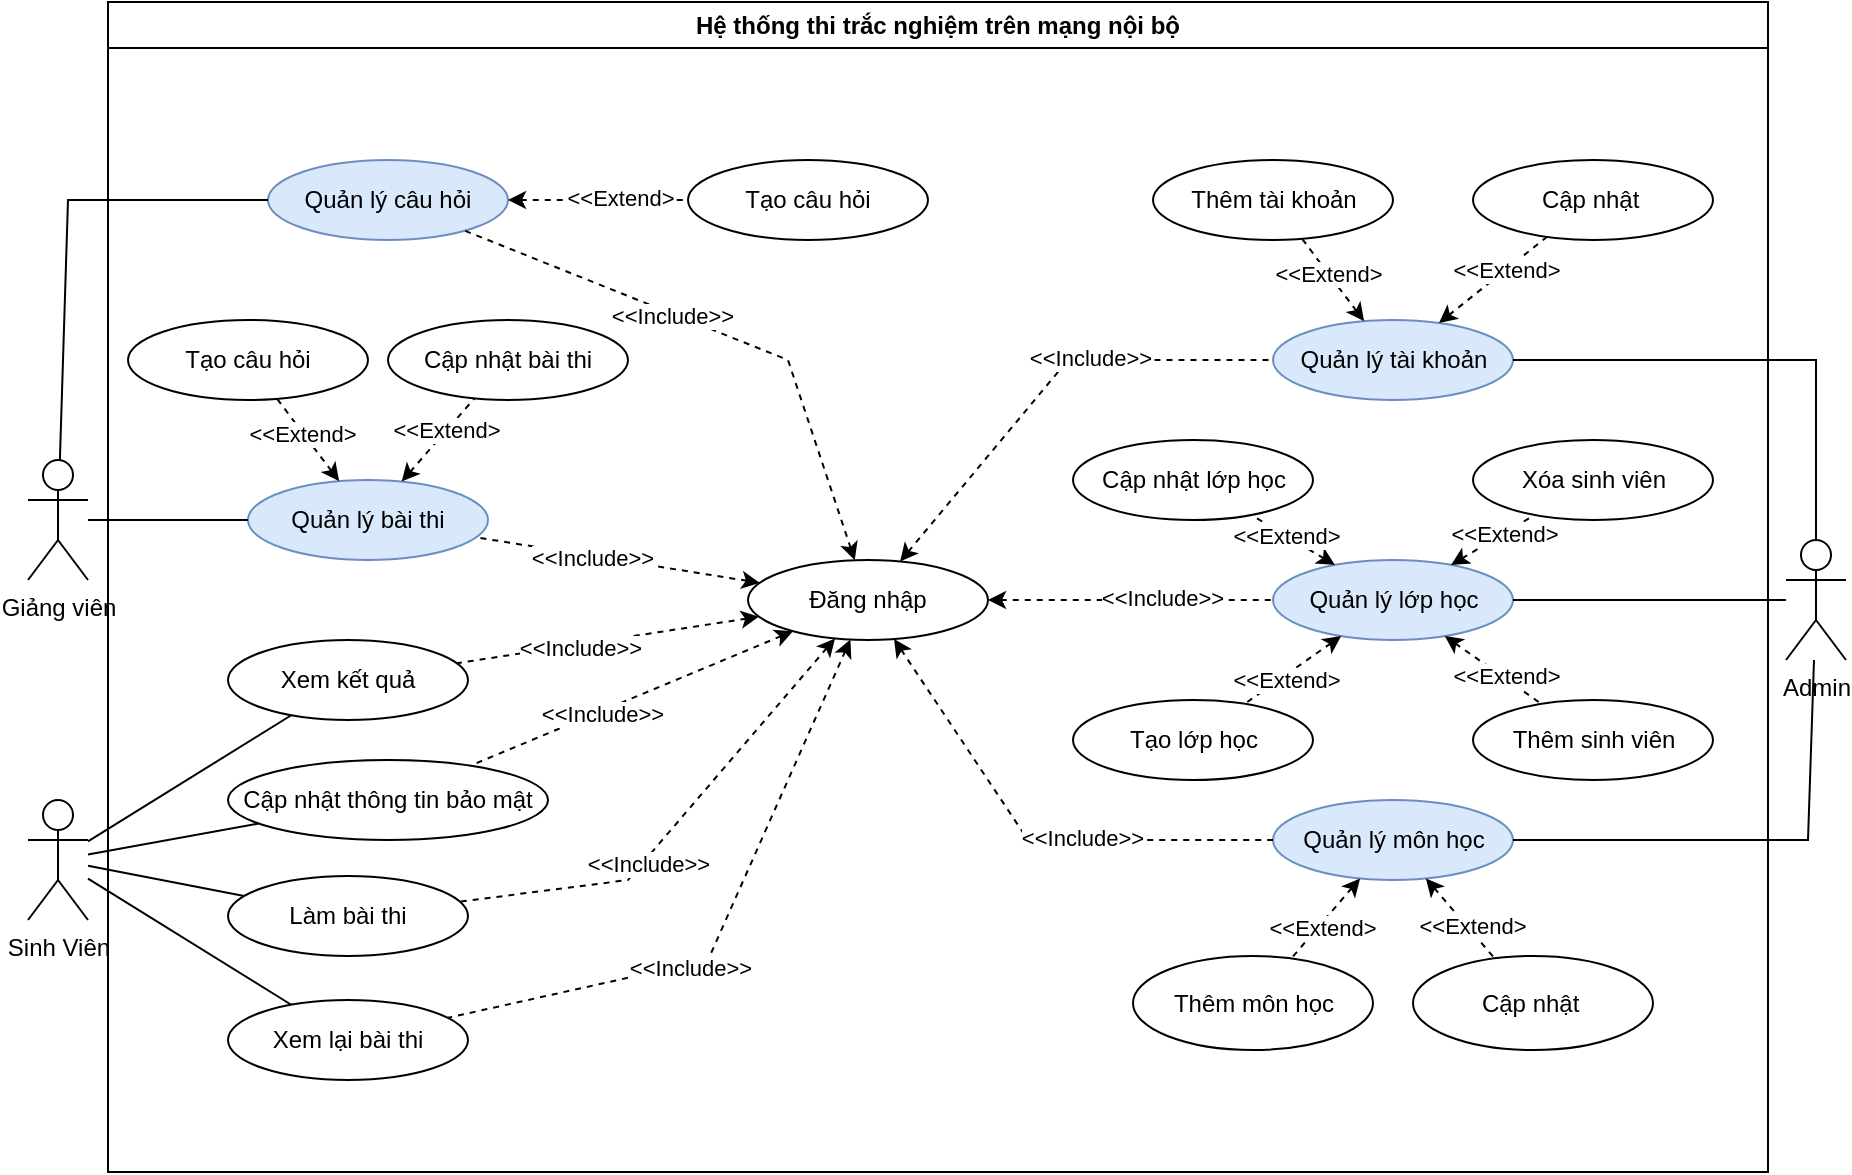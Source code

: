 <mxfile version="26.0.6" pages="4">
  <diagram name="Usecase" id="HRiqjhGYuHNvE3jzQ6Jr">
    <mxGraphModel dx="1314" dy="830" grid="1" gridSize="10" guides="1" tooltips="1" connect="1" arrows="1" fold="1" page="1" pageScale="1" pageWidth="1169" pageHeight="827" math="0" shadow="0">
      <root>
        <mxCell id="0" />
        <mxCell id="1" parent="0" />
        <mxCell id="Xgntm2sM3Zu2CqHZ-CoL-2" value="Sinh Viên" style="shape=umlActor;verticalLabelPosition=bottom;verticalAlign=top;html=1;outlineConnect=0;" parent="1" vertex="1">
          <mxGeometry x="260" y="520" width="30" height="60" as="geometry" />
        </mxCell>
        <mxCell id="c8CYe4aTg0u2T8yxDSih-1" value="Giảng viên" style="shape=umlActor;verticalLabelPosition=bottom;verticalAlign=top;html=1;" parent="1" vertex="1">
          <mxGeometry x="260" y="350" width="30" height="60" as="geometry" />
        </mxCell>
        <mxCell id="tk9ypjmAoJ65o5GecqRA-3" value="Quản lý tài khoản" style="ellipse;whiteSpace=wrap;html=1;fillColor=#dae8fc;strokeColor=#6c8ebf;" parent="1" vertex="1">
          <mxGeometry x="882.5" y="280" width="120" height="40" as="geometry" />
        </mxCell>
        <mxCell id="tk9ypjmAoJ65o5GecqRA-6" value="Xem lại bài thi" style="ellipse;whiteSpace=wrap;html=1;" parent="1" vertex="1">
          <mxGeometry x="360" y="620" width="120" height="40" as="geometry" />
        </mxCell>
        <mxCell id="tk9ypjmAoJ65o5GecqRA-7" value="Làm bài thi" style="ellipse;whiteSpace=wrap;html=1;" parent="1" vertex="1">
          <mxGeometry x="360" y="558" width="120" height="40" as="geometry" />
        </mxCell>
        <mxCell id="tk9ypjmAoJ65o5GecqRA-5" value="Quản lý câu hỏi" style="ellipse;whiteSpace=wrap;html=1;fillColor=#dae8fc;strokeColor=#6c8ebf;" parent="1" vertex="1">
          <mxGeometry x="380" y="200" width="120" height="40" as="geometry" />
        </mxCell>
        <mxCell id="tk9ypjmAoJ65o5GecqRA-8" value="Admin" style="shape=umlActor;verticalLabelPosition=bottom;verticalAlign=top;html=1;outlineConnect=0;" parent="1" vertex="1">
          <mxGeometry x="1139" y="390" width="30" height="60" as="geometry" />
        </mxCell>
        <mxCell id="tk9ypjmAoJ65o5GecqRA-10" value="Quản lý lớp học" style="ellipse;whiteSpace=wrap;html=1;fillColor=#dae8fc;strokeColor=#6c8ebf;" parent="1" vertex="1">
          <mxGeometry x="882.5" y="400" width="120" height="40" as="geometry" />
        </mxCell>
        <mxCell id="tk9ypjmAoJ65o5GecqRA-11" value="Xem kết quả" style="ellipse;whiteSpace=wrap;html=1;" parent="1" vertex="1">
          <mxGeometry x="360" y="440" width="120" height="40" as="geometry" />
        </mxCell>
        <mxCell id="tk9ypjmAoJ65o5GecqRA-12" value="Quản lý bài thi" style="ellipse;whiteSpace=wrap;html=1;fillColor=#dae8fc;strokeColor=#6c8ebf;" parent="1" vertex="1">
          <mxGeometry x="370" y="360" width="120" height="40" as="geometry" />
        </mxCell>
        <mxCell id="tk9ypjmAoJ65o5GecqRA-13" value="Thêm tài khoản" style="ellipse;whiteSpace=wrap;html=1;" parent="1" vertex="1">
          <mxGeometry x="822.5" y="200" width="120" height="40" as="geometry" />
        </mxCell>
        <mxCell id="tk9ypjmAoJ65o5GecqRA-15" value="Tạo lớp học" style="ellipse;whiteSpace=wrap;html=1;" parent="1" vertex="1">
          <mxGeometry x="782.5" y="470" width="120" height="40" as="geometry" />
        </mxCell>
        <mxCell id="tk9ypjmAoJ65o5GecqRA-18" value="Thêm sinh viên" style="ellipse;whiteSpace=wrap;html=1;" parent="1" vertex="1">
          <mxGeometry x="982.5" y="470" width="120" height="40" as="geometry" />
        </mxCell>
        <mxCell id="tk9ypjmAoJ65o5GecqRA-19" value="Cập nhật lớp học" style="ellipse;whiteSpace=wrap;html=1;" parent="1" vertex="1">
          <mxGeometry x="782.5" y="340" width="120" height="40" as="geometry" />
        </mxCell>
        <mxCell id="tk9ypjmAoJ65o5GecqRA-20" value="Xóa sinh viên" style="ellipse;whiteSpace=wrap;html=1;" parent="1" vertex="1">
          <mxGeometry x="982.5" y="340" width="120" height="40" as="geometry" />
        </mxCell>
        <mxCell id="c8CYe4aTg0u2T8yxDSih-31" value="" style="endArrow=none;html=1;rounded=0;exitX=0.5;exitY=0;exitDx=0;exitDy=0;exitPerimeter=0;entryX=1;entryY=0.5;entryDx=0;entryDy=0;" parent="1" source="tk9ypjmAoJ65o5GecqRA-8" target="tk9ypjmAoJ65o5GecqRA-3" edge="1">
          <mxGeometry width="50" height="50" relative="1" as="geometry">
            <mxPoint x="1302.5" y="240" as="sourcePoint" />
            <mxPoint x="1113.5" y="330" as="targetPoint" />
            <Array as="points">
              <mxPoint x="1154" y="300" />
            </Array>
          </mxGeometry>
        </mxCell>
        <mxCell id="c8CYe4aTg0u2T8yxDSih-32" value="Quản lý môn học" style="ellipse;whiteSpace=wrap;html=1;fillColor=#dae8fc;strokeColor=#6c8ebf;" parent="1" vertex="1">
          <mxGeometry x="882.5" y="520" width="120" height="40" as="geometry" />
        </mxCell>
        <mxCell id="c8CYe4aTg0u2T8yxDSih-36" value="Cập nhật&amp;nbsp;" style="ellipse;whiteSpace=wrap;html=1;" parent="1" vertex="1">
          <mxGeometry x="982.5" y="200" width="120" height="40" as="geometry" />
        </mxCell>
        <mxCell id="tk9ypjmAoJ65o5GecqRA-28" value="Tạo câu hỏi" style="ellipse;whiteSpace=wrap;html=1;" parent="1" vertex="1">
          <mxGeometry x="590" y="200" width="120" height="40" as="geometry" />
        </mxCell>
        <mxCell id="c8CYe4aTg0u2T8yxDSih-40" value="Thêm môn học" style="ellipse;whiteSpace=wrap;html=1;" parent="1" vertex="1">
          <mxGeometry x="812.5" y="598" width="120" height="47" as="geometry" />
        </mxCell>
        <mxCell id="c8CYe4aTg0u2T8yxDSih-42" value="Cập nhật&amp;nbsp;" style="ellipse;whiteSpace=wrap;html=1;" parent="1" vertex="1">
          <mxGeometry x="952.5" y="598" width="120" height="47" as="geometry" />
        </mxCell>
        <mxCell id="QL89ZPpff0AtK_MPd2Se-1" value="Tạo câu hỏi" style="ellipse;whiteSpace=wrap;html=1;" parent="1" vertex="1">
          <mxGeometry x="310" y="280" width="120" height="40" as="geometry" />
        </mxCell>
        <mxCell id="QL89ZPpff0AtK_MPd2Se-4" value="Cập nhật thông tin bảo mật" style="ellipse;whiteSpace=wrap;html=1;" parent="1" vertex="1">
          <mxGeometry x="360" y="500" width="160" height="40" as="geometry" />
        </mxCell>
        <mxCell id="QL89ZPpff0AtK_MPd2Se-6" value="Cập nhật bài thi" style="ellipse;whiteSpace=wrap;html=1;" parent="1" vertex="1">
          <mxGeometry x="440" y="280" width="120" height="40" as="geometry" />
        </mxCell>
        <mxCell id="VSMFMdaIt_BiVKhMxz1a-1" value="Hệ thống thi trắc nghiệm trên mạng nội bộ" style="swimlane;whiteSpace=wrap;html=1;" parent="1" vertex="1">
          <mxGeometry x="300" y="121" width="830" height="585" as="geometry" />
        </mxCell>
        <mxCell id="tk9ypjmAoJ65o5GecqRA-2" value="Đăng nhập" style="ellipse;whiteSpace=wrap;html=1;" parent="VSMFMdaIt_BiVKhMxz1a-1" vertex="1">
          <mxGeometry x="320" y="279" width="120" height="40" as="geometry" />
        </mxCell>
        <mxCell id="VSMFMdaIt_BiVKhMxz1a-3" value="" style="endArrow=none;dashed=1;html=1;rounded=0;startArrow=classic;startFill=1;" parent="1" source="tk9ypjmAoJ65o5GecqRA-2" target="c8CYe4aTg0u2T8yxDSih-32" edge="1">
          <mxGeometry width="50" height="50" relative="1" as="geometry">
            <mxPoint x="100" y="543" as="sourcePoint" />
            <mxPoint x="150" y="493" as="targetPoint" />
            <Array as="points">
              <mxPoint x="760" y="540" />
            </Array>
          </mxGeometry>
        </mxCell>
        <mxCell id="VSMFMdaIt_BiVKhMxz1a-4" value="&amp;lt;&amp;lt;Include&amp;gt;&amp;gt;" style="edgeLabel;html=1;align=center;verticalAlign=middle;resizable=0;points=[];" parent="VSMFMdaIt_BiVKhMxz1a-3" connectable="0" vertex="1">
          <mxGeometry x="0.207" y="1" relative="1" as="geometry">
            <mxPoint x="1" as="offset" />
          </mxGeometry>
        </mxCell>
        <mxCell id="VSMFMdaIt_BiVKhMxz1a-5" value="" style="endArrow=none;dashed=1;html=1;rounded=0;startArrow=classic;startFill=1;" parent="1" source="tk9ypjmAoJ65o5GecqRA-12" target="QL89ZPpff0AtK_MPd2Se-1" edge="1">
          <mxGeometry width="50" height="50" relative="1" as="geometry">
            <mxPoint x="430" y="260" as="sourcePoint" />
            <mxPoint x="600" y="220" as="targetPoint" />
          </mxGeometry>
        </mxCell>
        <mxCell id="VSMFMdaIt_BiVKhMxz1a-6" value="&amp;lt;&amp;lt;Extend&amp;gt;" style="edgeLabel;html=1;align=center;verticalAlign=middle;resizable=0;points=[];" parent="VSMFMdaIt_BiVKhMxz1a-5" connectable="0" vertex="1">
          <mxGeometry x="0.207" y="1" relative="1" as="geometry">
            <mxPoint x="1" as="offset" />
          </mxGeometry>
        </mxCell>
        <mxCell id="6-1vhaF2GCtqmvEGrtkD-1" value="" style="endArrow=none;dashed=1;html=1;rounded=0;startArrow=classic;startFill=1;" parent="1" source="tk9ypjmAoJ65o5GecqRA-5" target="tk9ypjmAoJ65o5GecqRA-28" edge="1">
          <mxGeometry width="50" height="50" relative="1" as="geometry">
            <mxPoint x="530" y="230" as="sourcePoint" />
            <mxPoint x="700" y="190" as="targetPoint" />
          </mxGeometry>
        </mxCell>
        <mxCell id="6-1vhaF2GCtqmvEGrtkD-2" value="&amp;lt;&amp;lt;Extend&amp;gt;" style="edgeLabel;html=1;align=center;verticalAlign=middle;resizable=0;points=[];" parent="6-1vhaF2GCtqmvEGrtkD-1" connectable="0" vertex="1">
          <mxGeometry x="0.207" y="1" relative="1" as="geometry">
            <mxPoint x="1" as="offset" />
          </mxGeometry>
        </mxCell>
        <mxCell id="6-1vhaF2GCtqmvEGrtkD-5" value="" style="endArrow=none;dashed=1;html=1;rounded=0;startArrow=classic;startFill=1;" parent="1" source="tk9ypjmAoJ65o5GecqRA-10" target="tk9ypjmAoJ65o5GecqRA-20" edge="1">
          <mxGeometry width="50" height="50" relative="1" as="geometry">
            <mxPoint x="762.5" y="830" as="sourcePoint" />
            <mxPoint x="932.5" y="790" as="targetPoint" />
          </mxGeometry>
        </mxCell>
        <mxCell id="6-1vhaF2GCtqmvEGrtkD-6" value="&amp;lt;&amp;lt;Extend&amp;gt;" style="edgeLabel;html=1;align=center;verticalAlign=middle;resizable=0;points=[];" parent="6-1vhaF2GCtqmvEGrtkD-5" connectable="0" vertex="1">
          <mxGeometry x="0.207" y="1" relative="1" as="geometry">
            <mxPoint x="1" as="offset" />
          </mxGeometry>
        </mxCell>
        <mxCell id="6-1vhaF2GCtqmvEGrtkD-7" value="" style="endArrow=none;dashed=1;html=1;rounded=0;startArrow=classic;startFill=1;" parent="1" source="tk9ypjmAoJ65o5GecqRA-10" target="tk9ypjmAoJ65o5GecqRA-19" edge="1">
          <mxGeometry width="50" height="50" relative="1" as="geometry">
            <mxPoint x="772.5" y="840" as="sourcePoint" />
            <mxPoint x="942.5" y="800" as="targetPoint" />
          </mxGeometry>
        </mxCell>
        <mxCell id="6-1vhaF2GCtqmvEGrtkD-8" value="&amp;lt;&amp;lt;Extend&amp;gt;" style="edgeLabel;html=1;align=center;verticalAlign=middle;resizable=0;points=[];" parent="6-1vhaF2GCtqmvEGrtkD-7" connectable="0" vertex="1">
          <mxGeometry x="0.207" y="1" relative="1" as="geometry">
            <mxPoint x="1" as="offset" />
          </mxGeometry>
        </mxCell>
        <mxCell id="6-1vhaF2GCtqmvEGrtkD-9" value="" style="endArrow=none;dashed=1;html=1;rounded=0;startArrow=classic;startFill=1;" parent="1" source="tk9ypjmAoJ65o5GecqRA-10" target="tk9ypjmAoJ65o5GecqRA-18" edge="1">
          <mxGeometry width="50" height="50" relative="1" as="geometry">
            <mxPoint x="782.5" y="850" as="sourcePoint" />
            <mxPoint x="952.5" y="810" as="targetPoint" />
          </mxGeometry>
        </mxCell>
        <mxCell id="6-1vhaF2GCtqmvEGrtkD-10" value="&amp;lt;&amp;lt;Extend&amp;gt;" style="edgeLabel;html=1;align=center;verticalAlign=middle;resizable=0;points=[];" parent="6-1vhaF2GCtqmvEGrtkD-9" connectable="0" vertex="1">
          <mxGeometry x="0.207" y="1" relative="1" as="geometry">
            <mxPoint x="1" as="offset" />
          </mxGeometry>
        </mxCell>
        <mxCell id="6-1vhaF2GCtqmvEGrtkD-11" value="" style="endArrow=none;dashed=1;html=1;rounded=0;startArrow=classic;startFill=1;" parent="1" source="tk9ypjmAoJ65o5GecqRA-10" target="tk9ypjmAoJ65o5GecqRA-15" edge="1">
          <mxGeometry width="50" height="50" relative="1" as="geometry">
            <mxPoint x="792.5" y="860" as="sourcePoint" />
            <mxPoint x="962.5" y="820" as="targetPoint" />
          </mxGeometry>
        </mxCell>
        <mxCell id="6-1vhaF2GCtqmvEGrtkD-12" value="&amp;lt;&amp;lt;Extend&amp;gt;" style="edgeLabel;html=1;align=center;verticalAlign=middle;resizable=0;points=[];" parent="6-1vhaF2GCtqmvEGrtkD-11" connectable="0" vertex="1">
          <mxGeometry x="0.207" y="1" relative="1" as="geometry">
            <mxPoint x="1" as="offset" />
          </mxGeometry>
        </mxCell>
        <mxCell id="6-1vhaF2GCtqmvEGrtkD-13" value="" style="endArrow=none;dashed=1;html=1;rounded=0;startArrow=classic;startFill=1;" parent="1" source="tk9ypjmAoJ65o5GecqRA-3" target="tk9ypjmAoJ65o5GecqRA-13" edge="1">
          <mxGeometry width="50" height="50" relative="1" as="geometry">
            <mxPoint x="222.5" y="640" as="sourcePoint" />
            <mxPoint x="392.5" y="600" as="targetPoint" />
          </mxGeometry>
        </mxCell>
        <mxCell id="6-1vhaF2GCtqmvEGrtkD-14" value="&amp;lt;&amp;lt;Extend&amp;gt;" style="edgeLabel;html=1;align=center;verticalAlign=middle;resizable=0;points=[];" parent="6-1vhaF2GCtqmvEGrtkD-13" connectable="0" vertex="1">
          <mxGeometry x="0.207" y="1" relative="1" as="geometry">
            <mxPoint x="1" as="offset" />
          </mxGeometry>
        </mxCell>
        <mxCell id="6-1vhaF2GCtqmvEGrtkD-15" value="" style="endArrow=none;dashed=1;html=1;rounded=0;startArrow=classic;startFill=1;" parent="1" source="tk9ypjmAoJ65o5GecqRA-3" target="c8CYe4aTg0u2T8yxDSih-36" edge="1">
          <mxGeometry width="50" height="50" relative="1" as="geometry">
            <mxPoint x="232.5" y="650" as="sourcePoint" />
            <mxPoint x="402.5" y="610" as="targetPoint" />
          </mxGeometry>
        </mxCell>
        <mxCell id="6-1vhaF2GCtqmvEGrtkD-16" value="&amp;lt;&amp;lt;Extend&amp;gt;" style="edgeLabel;html=1;align=center;verticalAlign=middle;resizable=0;points=[];" parent="6-1vhaF2GCtqmvEGrtkD-15" connectable="0" vertex="1">
          <mxGeometry x="0.207" y="1" relative="1" as="geometry">
            <mxPoint x="1" as="offset" />
          </mxGeometry>
        </mxCell>
        <mxCell id="6-1vhaF2GCtqmvEGrtkD-17" value="" style="endArrow=none;dashed=1;html=1;rounded=0;startArrow=classic;startFill=1;" parent="1" source="c8CYe4aTg0u2T8yxDSih-32" target="c8CYe4aTg0u2T8yxDSih-40" edge="1">
          <mxGeometry width="50" height="50" relative="1" as="geometry">
            <mxPoint x="242.5" y="820" as="sourcePoint" />
            <mxPoint x="412.5" y="780" as="targetPoint" />
          </mxGeometry>
        </mxCell>
        <mxCell id="6-1vhaF2GCtqmvEGrtkD-18" value="&amp;lt;&amp;lt;Extend&amp;gt;" style="edgeLabel;html=1;align=center;verticalAlign=middle;resizable=0;points=[];" parent="6-1vhaF2GCtqmvEGrtkD-17" connectable="0" vertex="1">
          <mxGeometry x="0.207" y="1" relative="1" as="geometry">
            <mxPoint x="1" as="offset" />
          </mxGeometry>
        </mxCell>
        <mxCell id="6-1vhaF2GCtqmvEGrtkD-19" value="" style="endArrow=none;dashed=1;html=1;rounded=0;startArrow=classic;startFill=1;" parent="1" source="c8CYe4aTg0u2T8yxDSih-32" target="c8CYe4aTg0u2T8yxDSih-42" edge="1">
          <mxGeometry width="50" height="50" relative="1" as="geometry">
            <mxPoint x="252.5" y="830" as="sourcePoint" />
            <mxPoint x="422.5" y="790" as="targetPoint" />
          </mxGeometry>
        </mxCell>
        <mxCell id="6-1vhaF2GCtqmvEGrtkD-20" value="&amp;lt;&amp;lt;Extend&amp;gt;" style="edgeLabel;html=1;align=center;verticalAlign=middle;resizable=0;points=[];" parent="6-1vhaF2GCtqmvEGrtkD-19" connectable="0" vertex="1">
          <mxGeometry x="0.207" y="1" relative="1" as="geometry">
            <mxPoint x="1" as="offset" />
          </mxGeometry>
        </mxCell>
        <mxCell id="6-1vhaF2GCtqmvEGrtkD-22" value="" style="endArrow=none;dashed=1;html=1;rounded=0;startArrow=classic;startFill=1;" parent="1" source="tk9ypjmAoJ65o5GecqRA-2" target="tk9ypjmAoJ65o5GecqRA-10" edge="1">
          <mxGeometry width="50" height="50" relative="1" as="geometry">
            <mxPoint x="330" y="680" as="sourcePoint" />
            <mxPoint x="660" y="728" as="targetPoint" />
          </mxGeometry>
        </mxCell>
        <mxCell id="6-1vhaF2GCtqmvEGrtkD-23" value="&amp;lt;&amp;lt;Include&amp;gt;&amp;gt;" style="edgeLabel;html=1;align=center;verticalAlign=middle;resizable=0;points=[];" parent="6-1vhaF2GCtqmvEGrtkD-22" connectable="0" vertex="1">
          <mxGeometry x="0.207" y="1" relative="1" as="geometry">
            <mxPoint x="1" as="offset" />
          </mxGeometry>
        </mxCell>
        <mxCell id="6-1vhaF2GCtqmvEGrtkD-24" value="" style="endArrow=none;dashed=1;html=1;rounded=0;startArrow=classic;startFill=1;" parent="1" source="tk9ypjmAoJ65o5GecqRA-2" target="tk9ypjmAoJ65o5GecqRA-11" edge="1">
          <mxGeometry width="50" height="50" relative="1" as="geometry">
            <mxPoint x="280" y="740" as="sourcePoint" />
            <mxPoint x="610" y="788" as="targetPoint" />
          </mxGeometry>
        </mxCell>
        <mxCell id="6-1vhaF2GCtqmvEGrtkD-25" value="&amp;lt;&amp;lt;Include&amp;gt;&amp;gt;" style="edgeLabel;html=1;align=center;verticalAlign=middle;resizable=0;points=[];" parent="6-1vhaF2GCtqmvEGrtkD-24" connectable="0" vertex="1">
          <mxGeometry x="0.207" y="1" relative="1" as="geometry">
            <mxPoint x="1" as="offset" />
          </mxGeometry>
        </mxCell>
        <mxCell id="6-1vhaF2GCtqmvEGrtkD-28" value="" style="endArrow=none;dashed=1;html=1;rounded=0;startArrow=classic;startFill=1;" parent="1" source="tk9ypjmAoJ65o5GecqRA-2" target="tk9ypjmAoJ65o5GecqRA-3" edge="1">
          <mxGeometry width="50" height="50" relative="1" as="geometry">
            <mxPoint x="745" y="358" as="sourcePoint" />
            <mxPoint x="1075" y="406" as="targetPoint" />
            <Array as="points">
              <mxPoint x="780" y="300" />
            </Array>
          </mxGeometry>
        </mxCell>
        <mxCell id="6-1vhaF2GCtqmvEGrtkD-29" value="&amp;lt;&amp;lt;Include&amp;gt;&amp;gt;" style="edgeLabel;html=1;align=center;verticalAlign=middle;resizable=0;points=[];" parent="6-1vhaF2GCtqmvEGrtkD-28" connectable="0" vertex="1">
          <mxGeometry x="0.207" y="1" relative="1" as="geometry">
            <mxPoint x="1" as="offset" />
          </mxGeometry>
        </mxCell>
        <mxCell id="4NizW5gzWTUcUVUlnsAM-7" value="" style="endArrow=none;dashed=1;html=1;rounded=0;startArrow=classic;startFill=1;" parent="1" source="tk9ypjmAoJ65o5GecqRA-12" target="QL89ZPpff0AtK_MPd2Se-6" edge="1">
          <mxGeometry width="50" height="50" relative="1" as="geometry">
            <mxPoint x="570" y="270" as="sourcePoint" />
            <mxPoint x="740" y="230" as="targetPoint" />
          </mxGeometry>
        </mxCell>
        <mxCell id="4NizW5gzWTUcUVUlnsAM-8" value="&amp;lt;&amp;lt;Extend&amp;gt;" style="edgeLabel;html=1;align=center;verticalAlign=middle;resizable=0;points=[];" parent="4NizW5gzWTUcUVUlnsAM-7" connectable="0" vertex="1">
          <mxGeometry x="0.207" y="1" relative="1" as="geometry">
            <mxPoint x="1" as="offset" />
          </mxGeometry>
        </mxCell>
        <mxCell id="jWMwPtB_fjI4jyzid_fg-4" value="" style="endArrow=none;html=1;rounded=0;" parent="1" source="tk9ypjmAoJ65o5GecqRA-10" target="tk9ypjmAoJ65o5GecqRA-8" edge="1">
          <mxGeometry width="50" height="50" relative="1" as="geometry">
            <mxPoint x="1232.5" y="370" as="sourcePoint" />
            <mxPoint x="1282.5" y="320" as="targetPoint" />
          </mxGeometry>
        </mxCell>
        <mxCell id="jWMwPtB_fjI4jyzid_fg-7" value="" style="endArrow=none;html=1;rounded=0;" parent="1" source="Xgntm2sM3Zu2CqHZ-CoL-2" target="tk9ypjmAoJ65o5GecqRA-7" edge="1">
          <mxGeometry width="50" height="50" relative="1" as="geometry">
            <mxPoint x="420" y="490" as="sourcePoint" />
            <mxPoint x="470" y="440" as="targetPoint" />
          </mxGeometry>
        </mxCell>
        <mxCell id="jWMwPtB_fjI4jyzid_fg-8" value="" style="endArrow=none;html=1;rounded=0;" parent="1" source="Xgntm2sM3Zu2CqHZ-CoL-2" target="tk9ypjmAoJ65o5GecqRA-6" edge="1">
          <mxGeometry width="50" height="50" relative="1" as="geometry">
            <mxPoint x="140" y="355" as="sourcePoint" />
            <mxPoint x="276" y="314" as="targetPoint" />
          </mxGeometry>
        </mxCell>
        <mxCell id="jWMwPtB_fjI4jyzid_fg-9" value="" style="endArrow=none;html=1;rounded=0;" parent="1" source="Xgntm2sM3Zu2CqHZ-CoL-2" target="tk9ypjmAoJ65o5GecqRA-11" edge="1">
          <mxGeometry width="50" height="50" relative="1" as="geometry">
            <mxPoint x="120" y="520" as="sourcePoint" />
            <mxPoint x="170" y="470" as="targetPoint" />
          </mxGeometry>
        </mxCell>
        <mxCell id="jWMwPtB_fjI4jyzid_fg-10" value="" style="endArrow=none;html=1;rounded=0;" parent="1" source="Xgntm2sM3Zu2CqHZ-CoL-2" target="QL89ZPpff0AtK_MPd2Se-4" edge="1">
          <mxGeometry width="50" height="50" relative="1" as="geometry">
            <mxPoint x="140" y="366" as="sourcePoint" />
            <mxPoint x="270" y="415" as="targetPoint" />
          </mxGeometry>
        </mxCell>
        <mxCell id="jWMwPtB_fjI4jyzid_fg-13" value="" style="endArrow=none;dashed=1;html=1;rounded=0;startArrow=classic;startFill=1;" parent="1" source="tk9ypjmAoJ65o5GecqRA-2" target="QL89ZPpff0AtK_MPd2Se-4" edge="1">
          <mxGeometry width="50" height="50" relative="1" as="geometry">
            <mxPoint x="616" y="439" as="sourcePoint" />
            <mxPoint x="484" y="461" as="targetPoint" />
          </mxGeometry>
        </mxCell>
        <mxCell id="jWMwPtB_fjI4jyzid_fg-14" value="&amp;lt;&amp;lt;Include&amp;gt;&amp;gt;" style="edgeLabel;html=1;align=center;verticalAlign=middle;resizable=0;points=[];" parent="jWMwPtB_fjI4jyzid_fg-13" connectable="0" vertex="1">
          <mxGeometry x="0.207" y="1" relative="1" as="geometry">
            <mxPoint x="1" as="offset" />
          </mxGeometry>
        </mxCell>
        <mxCell id="jWMwPtB_fjI4jyzid_fg-15" value="" style="endArrow=none;dashed=1;html=1;rounded=0;startArrow=classic;startFill=1;" parent="1" source="tk9ypjmAoJ65o5GecqRA-2" target="tk9ypjmAoJ65o5GecqRA-7" edge="1">
          <mxGeometry width="50" height="50" relative="1" as="geometry">
            <mxPoint x="330" y="820" as="sourcePoint" />
            <mxPoint x="660" y="868" as="targetPoint" />
            <Array as="points">
              <mxPoint x="560" y="560" />
            </Array>
          </mxGeometry>
        </mxCell>
        <mxCell id="jWMwPtB_fjI4jyzid_fg-16" value="&amp;lt;&amp;lt;Include&amp;gt;&amp;gt;" style="edgeLabel;html=1;align=center;verticalAlign=middle;resizable=0;points=[];" parent="jWMwPtB_fjI4jyzid_fg-15" connectable="0" vertex="1">
          <mxGeometry x="0.207" y="1" relative="1" as="geometry">
            <mxPoint x="1" as="offset" />
          </mxGeometry>
        </mxCell>
        <mxCell id="jWMwPtB_fjI4jyzid_fg-17" value="" style="endArrow=none;dashed=1;html=1;rounded=0;startArrow=classic;startFill=1;" parent="1" source="tk9ypjmAoJ65o5GecqRA-2" target="tk9ypjmAoJ65o5GecqRA-6" edge="1">
          <mxGeometry width="50" height="50" relative="1" as="geometry">
            <mxPoint x="330" y="820" as="sourcePoint" />
            <mxPoint x="660" y="868" as="targetPoint" />
            <Array as="points">
              <mxPoint x="600" y="600" />
            </Array>
          </mxGeometry>
        </mxCell>
        <mxCell id="jWMwPtB_fjI4jyzid_fg-18" value="&amp;lt;&amp;lt;Include&amp;gt;&amp;gt;" style="edgeLabel;html=1;align=center;verticalAlign=middle;resizable=0;points=[];" parent="jWMwPtB_fjI4jyzid_fg-17" connectable="0" vertex="1">
          <mxGeometry x="0.207" y="1" relative="1" as="geometry">
            <mxPoint x="1" as="offset" />
          </mxGeometry>
        </mxCell>
        <mxCell id="jWMwPtB_fjI4jyzid_fg-31" value="" style="endArrow=none;html=1;rounded=0;" parent="1" source="c8CYe4aTg0u2T8yxDSih-1" target="tk9ypjmAoJ65o5GecqRA-12" edge="1">
          <mxGeometry width="50" height="50" relative="1" as="geometry">
            <mxPoint x="280" y="515" as="sourcePoint" />
            <mxPoint x="386" y="483" as="targetPoint" />
          </mxGeometry>
        </mxCell>
        <mxCell id="jWMwPtB_fjI4jyzid_fg-32" value="" style="endArrow=none;dashed=1;html=1;rounded=0;startArrow=classic;startFill=1;" parent="1" source="tk9ypjmAoJ65o5GecqRA-2" target="tk9ypjmAoJ65o5GecqRA-12" edge="1">
          <mxGeometry width="50" height="50" relative="1" as="geometry">
            <mxPoint x="616" y="439" as="sourcePoint" />
            <mxPoint x="484" y="461" as="targetPoint" />
          </mxGeometry>
        </mxCell>
        <mxCell id="jWMwPtB_fjI4jyzid_fg-33" value="&amp;lt;&amp;lt;Include&amp;gt;&amp;gt;" style="edgeLabel;html=1;align=center;verticalAlign=middle;resizable=0;points=[];" parent="jWMwPtB_fjI4jyzid_fg-32" connectable="0" vertex="1">
          <mxGeometry x="0.207" y="1" relative="1" as="geometry">
            <mxPoint x="1" as="offset" />
          </mxGeometry>
        </mxCell>
        <mxCell id="jWMwPtB_fjI4jyzid_fg-34" value="" style="endArrow=none;html=1;rounded=0;" parent="1" source="c8CYe4aTg0u2T8yxDSih-1" target="tk9ypjmAoJ65o5GecqRA-5" edge="1">
          <mxGeometry width="50" height="50" relative="1" as="geometry">
            <mxPoint x="300" y="390" as="sourcePoint" />
            <mxPoint x="380" y="390" as="targetPoint" />
            <Array as="points">
              <mxPoint x="280" y="220" />
            </Array>
          </mxGeometry>
        </mxCell>
        <mxCell id="jWMwPtB_fjI4jyzid_fg-35" value="" style="endArrow=none;dashed=1;html=1;rounded=0;startArrow=classic;startFill=1;" parent="1" source="tk9ypjmAoJ65o5GecqRA-2" target="tk9ypjmAoJ65o5GecqRA-5" edge="1">
          <mxGeometry width="50" height="50" relative="1" as="geometry">
            <mxPoint x="700.13" y="360" as="sourcePoint" />
            <mxPoint x="539.997" y="178.193" as="targetPoint" />
            <Array as="points">
              <mxPoint x="640" y="300" />
            </Array>
          </mxGeometry>
        </mxCell>
        <mxCell id="jWMwPtB_fjI4jyzid_fg-36" value="&amp;lt;&amp;lt;Include&amp;gt;&amp;gt;" style="edgeLabel;html=1;align=center;verticalAlign=middle;resizable=0;points=[];" parent="jWMwPtB_fjI4jyzid_fg-35" connectable="0" vertex="1">
          <mxGeometry x="0.207" y="1" relative="1" as="geometry">
            <mxPoint x="1" as="offset" />
          </mxGeometry>
        </mxCell>
        <mxCell id="jWMwPtB_fjI4jyzid_fg-37" value="" style="endArrow=none;html=1;rounded=0;" parent="1" source="c8CYe4aTg0u2T8yxDSih-32" target="tk9ypjmAoJ65o5GecqRA-8" edge="1">
          <mxGeometry width="50" height="50" relative="1" as="geometry">
            <mxPoint x="1180" y="620" as="sourcePoint" />
            <mxPoint x="1230" y="570" as="targetPoint" />
            <Array as="points">
              <mxPoint x="1150" y="540" />
            </Array>
          </mxGeometry>
        </mxCell>
      </root>
    </mxGraphModel>
  </diagram>
  <diagram id="UTss9Z_LStjB_tapzJ71" name="ClassDiagrams">
    <mxGraphModel grid="1" page="1" gridSize="10" guides="1" tooltips="1" connect="1" arrows="1" fold="1" pageScale="1" pageWidth="1169" pageHeight="827" math="0" shadow="0">
      <root>
        <mxCell id="0" />
        <mxCell id="1" parent="0" />
        <mxCell id="RDsmp0_2RcZ85QsFa4Xu-13" style="edgeStyle=orthogonalEdgeStyle;rounded=0;orthogonalLoop=1;jettySize=auto;html=1;endArrow=none;endFill=0;" parent="1" source="ygXXHDegZsFe5Bru_Lqp-1" target="RDsmp0_2RcZ85QsFa4Xu-9" edge="1">
          <mxGeometry relative="1" as="geometry">
            <Array as="points" />
          </mxGeometry>
        </mxCell>
        <mxCell id="nOXQGsbwwfhms3lIpRj9-1" value="1" style="edgeLabel;html=1;align=center;verticalAlign=middle;resizable=0;points=[];" parent="RDsmp0_2RcZ85QsFa4Xu-13" connectable="0" vertex="1">
          <mxGeometry x="-0.806" relative="1" as="geometry">
            <mxPoint as="offset" />
          </mxGeometry>
        </mxCell>
        <mxCell id="nOXQGsbwwfhms3lIpRj9-2" value="1..*" style="edgeLabel;html=1;align=center;verticalAlign=middle;resizable=0;points=[];" parent="RDsmp0_2RcZ85QsFa4Xu-13" connectable="0" vertex="1">
          <mxGeometry x="0.861" relative="1" as="geometry">
            <mxPoint as="offset" />
          </mxGeometry>
        </mxCell>
        <mxCell id="ygXXHDegZsFe5Bru_Lqp-1" value="CauHoi" style="swimlane;fontStyle=1;align=center;verticalAlign=top;childLayout=stackLayout;horizontal=1;startSize=26;horizontalStack=0;resizeParent=1;resizeParentMax=0;resizeLast=0;collapsible=1;marginBottom=0;whiteSpace=wrap;html=1;fillColor=#dae8fc;strokeColor=#6c8ebf;" parent="1" vertex="1">
          <mxGeometry x="320" y="220" width="220" height="242" as="geometry" />
        </mxCell>
        <mxCell id="ygXXHDegZsFe5Bru_Lqp-2" value="- maCauHoi: String" style="text;strokeColor=none;fillColor=none;align=left;verticalAlign=top;spacingLeft=4;spacingRight=4;overflow=hidden;rotatable=0;points=[[0,0.5],[1,0.5]];portConstraint=eastwest;whiteSpace=wrap;html=1;" parent="ygXXHDegZsFe5Bru_Lqp-1" vertex="1">
          <mxGeometry y="26" width="220" height="26" as="geometry" />
        </mxCell>
        <mxCell id="ukv9KwC7GGwkC1Bc9J6F-3" value="- noiDung: String" style="text;strokeColor=none;fillColor=none;align=left;verticalAlign=top;spacingLeft=4;spacingRight=4;overflow=hidden;rotatable=0;points=[[0,0.5],[1,0.5]];portConstraint=eastwest;whiteSpace=wrap;html=1;" parent="ygXXHDegZsFe5Bru_Lqp-1" vertex="1">
          <mxGeometry y="52" width="220" height="26" as="geometry" />
        </mxCell>
        <mxCell id="ukv9KwC7GGwkC1Bc9J6F-4" value="- loaiCauHoi: string" style="text;strokeColor=none;fillColor=none;align=left;verticalAlign=top;spacingLeft=4;spacingRight=4;overflow=hidden;rotatable=0;points=[[0,0.5],[1,0.5]];portConstraint=eastwest;whiteSpace=wrap;html=1;" parent="ygXXHDegZsFe5Bru_Lqp-1" vertex="1">
          <mxGeometry y="78" width="220" height="26" as="geometry" />
        </mxCell>
        <mxCell id="ZRDtiCkPP_lBSn92p7jc-4" value="- dsCauHoiBaiThi: Set&amp;lt;CauHoiBaiThi&amp;gt;" style="text;strokeColor=none;fillColor=none;align=left;verticalAlign=top;spacingLeft=4;spacingRight=4;overflow=hidden;rotatable=0;points=[[0,0.5],[1,0.5]];portConstraint=eastwest;whiteSpace=wrap;html=1;" parent="ygXXHDegZsFe5Bru_Lqp-1" vertex="1">
          <mxGeometry y="104" width="220" height="26" as="geometry" />
        </mxCell>
        <mxCell id="ukv9KwC7GGwkC1Bc9J6F-8" value="- monHoc: MonHoc" style="text;strokeColor=none;fillColor=none;align=left;verticalAlign=top;spacingLeft=4;spacingRight=4;overflow=hidden;rotatable=0;points=[[0,0.5],[1,0.5]];portConstraint=eastwest;whiteSpace=wrap;html=1;" parent="ygXXHDegZsFe5Bru_Lqp-1" vertex="1">
          <mxGeometry y="130" width="220" height="26" as="geometry" />
        </mxCell>
        <mxCell id="G52lPzgzuueFbumlV6vy-21" value="- dsCauTraLoi: Set&amp;lt;CauTraLoi&amp;gt;" style="text;strokeColor=none;fillColor=none;align=left;verticalAlign=top;spacingLeft=4;spacingRight=4;overflow=hidden;rotatable=0;points=[[0,0.5],[1,0.5]];portConstraint=eastwest;whiteSpace=wrap;html=1;" vertex="1" parent="ygXXHDegZsFe5Bru_Lqp-1">
          <mxGeometry y="156" width="220" height="26" as="geometry" />
        </mxCell>
        <mxCell id="ygXXHDegZsFe5Bru_Lqp-3" value="" style="line;strokeWidth=1;fillColor=none;align=left;verticalAlign=middle;spacingTop=-1;spacingLeft=3;spacingRight=3;rotatable=0;labelPosition=right;points=[];portConstraint=eastwest;strokeColor=inherit;" parent="ygXXHDegZsFe5Bru_Lqp-1" vertex="1">
          <mxGeometry y="182" width="220" height="8" as="geometry" />
        </mxCell>
        <mxCell id="G52lPzgzuueFbumlV6vy-1" value="+ CạuHoi()" style="text;strokeColor=none;fillColor=none;align=left;verticalAlign=top;spacingLeft=4;spacingRight=4;overflow=hidden;rotatable=0;points=[[0,0.5],[1,0.5]];portConstraint=eastwest;whiteSpace=wrap;html=1;" vertex="1" parent="ygXXHDegZsFe5Bru_Lqp-1">
          <mxGeometry y="190" width="220" height="26" as="geometry" />
        </mxCell>
        <mxCell id="ygXXHDegZsFe5Bru_Lqp-4" value="+ themCauTraLoi(): void" style="text;strokeColor=none;fillColor=none;align=left;verticalAlign=top;spacingLeft=4;spacingRight=4;overflow=hidden;rotatable=0;points=[[0,0.5],[1,0.5]];portConstraint=eastwest;whiteSpace=wrap;html=1;" parent="ygXXHDegZsFe5Bru_Lqp-1" vertex="1">
          <mxGeometry y="216" width="220" height="26" as="geometry" />
        </mxCell>
        <mxCell id="ygXXHDegZsFe5Bru_Lqp-5" value="BaiThi" style="swimlane;fontStyle=1;align=center;verticalAlign=top;childLayout=stackLayout;horizontal=1;startSize=26;horizontalStack=0;resizeParent=1;resizeParentMax=0;resizeLast=0;collapsible=1;marginBottom=0;whiteSpace=wrap;html=1;fillColor=#dae8fc;strokeColor=#6c8ebf;" parent="1" vertex="1">
          <mxGeometry x="650" y="340" width="230" height="346" as="geometry" />
        </mxCell>
        <mxCell id="ygXXHDegZsFe5Bru_Lqp-6" value="- maBaiThi: String" style="text;strokeColor=none;fillColor=none;align=left;verticalAlign=top;spacingLeft=4;spacingRight=4;overflow=hidden;rotatable=0;points=[[0,0.5],[1,0.5]];portConstraint=eastwest;whiteSpace=wrap;html=1;" parent="ygXXHDegZsFe5Bru_Lqp-5" vertex="1">
          <mxGeometry y="26" width="230" height="26" as="geometry" />
        </mxCell>
        <mxCell id="ukv9KwC7GGwkC1Bc9J6F-21" value="-&amp;nbsp; tieuDeBaiThi: String" style="text;strokeColor=none;fillColor=none;align=left;verticalAlign=top;spacingLeft=4;spacingRight=4;overflow=hidden;rotatable=0;points=[[0,0.5],[1,0.5]];portConstraint=eastwest;whiteSpace=wrap;html=1;" parent="ygXXHDegZsFe5Bru_Lqp-5" vertex="1">
          <mxGeometry y="52" width="230" height="26" as="geometry" />
        </mxCell>
        <mxCell id="na8s1Ju0bqTlBxcUzCQh-7" value="- thoiGianBatDau: DateTime" style="text;strokeColor=none;fillColor=none;align=left;verticalAlign=top;spacingLeft=4;spacingRight=4;overflow=hidden;rotatable=0;points=[[0,0.5],[1,0.5]];portConstraint=eastwest;whiteSpace=wrap;html=1;" parent="ygXXHDegZsFe5Bru_Lqp-5" vertex="1">
          <mxGeometry y="78" width="230" height="26" as="geometry" />
        </mxCell>
        <mxCell id="na8s1Ju0bqTlBxcUzCQh-8" value="- thoiGianKetThuc: DateTime" style="text;strokeColor=none;fillColor=none;align=left;verticalAlign=top;spacingLeft=4;spacingRight=4;overflow=hidden;rotatable=0;points=[[0,0.5],[1,0.5]];portConstraint=eastwest;whiteSpace=wrap;html=1;" parent="ygXXHDegZsFe5Bru_Lqp-5" vertex="1">
          <mxGeometry y="104" width="230" height="26" as="geometry" />
        </mxCell>
        <mxCell id="na8s1Ju0bqTlBxcUzCQh-9" value="- tongSoCauHoi: int" style="text;strokeColor=none;fillColor=none;align=left;verticalAlign=top;spacingLeft=4;spacingRight=4;overflow=hidden;rotatable=0;points=[[0,0.5],[1,0.5]];portConstraint=eastwest;whiteSpace=wrap;html=1;" parent="ygXXHDegZsFe5Bru_Lqp-5" vertex="1">
          <mxGeometry y="130" width="230" height="26" as="geometry" />
        </mxCell>
        <mxCell id="na8s1Ju0bqTlBxcUzCQh-11" value="- moTa: String" style="text;strokeColor=none;fillColor=none;align=left;verticalAlign=top;spacingLeft=4;spacingRight=4;overflow=hidden;rotatable=0;points=[[0,0.5],[1,0.5]];portConstraint=eastwest;whiteSpace=wrap;html=1;" parent="ygXXHDegZsFe5Bru_Lqp-5" vertex="1">
          <mxGeometry y="156" width="230" height="26" as="geometry" />
        </mxCell>
        <mxCell id="na8s1Ju0bqTlBxcUzCQh-12" value="- monHoc: MonHoc" style="text;strokeColor=none;fillColor=none;align=left;verticalAlign=top;spacingLeft=4;spacingRight=4;overflow=hidden;rotatable=0;points=[[0,0.5],[1,0.5]];portConstraint=eastwest;whiteSpace=wrap;html=1;" parent="ygXXHDegZsFe5Bru_Lqp-5" vertex="1">
          <mxGeometry y="182" width="230" height="26" as="geometry" />
        </mxCell>
        <mxCell id="G52lPzgzuueFbumlV6vy-7" value="- dsCauHoiBaiThi: Set&amp;lt;CauHoiBaiThi&amp;gt;" style="text;strokeColor=none;fillColor=none;align=left;verticalAlign=top;spacingLeft=4;spacingRight=4;overflow=hidden;rotatable=0;points=[[0,0.5],[1,0.5]];portConstraint=eastwest;whiteSpace=wrap;html=1;" vertex="1" parent="ygXXHDegZsFe5Bru_Lqp-5">
          <mxGeometry y="208" width="230" height="26" as="geometry" />
        </mxCell>
        <mxCell id="G52lPzgzuueFbumlV6vy-15" value="- dsKetQuaThi: Set&amp;lt;KetQuaThi&amp;gt;" style="text;strokeColor=none;fillColor=none;align=left;verticalAlign=top;spacingLeft=4;spacingRight=4;overflow=hidden;rotatable=0;points=[[0,0.5],[1,0.5]];portConstraint=eastwest;whiteSpace=wrap;html=1;" vertex="1" parent="ygXXHDegZsFe5Bru_Lqp-5">
          <mxGeometry y="234" width="230" height="26" as="geometry" />
        </mxCell>
        <mxCell id="G52lPzgzuueFbumlV6vy-19" value="- dsCaThi: Set&amp;lt;CaThi&amp;gt;" style="text;strokeColor=none;fillColor=none;align=left;verticalAlign=top;spacingLeft=4;spacingRight=4;overflow=hidden;rotatable=0;points=[[0,0.5],[1,0.5]];portConstraint=eastwest;whiteSpace=wrap;html=1;" vertex="1" parent="ygXXHDegZsFe5Bru_Lqp-5">
          <mxGeometry y="260" width="230" height="26" as="geometry" />
        </mxCell>
        <mxCell id="ygXXHDegZsFe5Bru_Lqp-7" value="" style="line;strokeWidth=1;fillColor=none;align=left;verticalAlign=middle;spacingTop=-1;spacingLeft=3;spacingRight=3;rotatable=0;labelPosition=right;points=[];portConstraint=eastwest;strokeColor=inherit;" parent="ygXXHDegZsFe5Bru_Lqp-5" vertex="1">
          <mxGeometry y="286" width="230" height="8" as="geometry" />
        </mxCell>
        <mxCell id="bawy0xkiQaWem874d9ik-1" value="+ BaiThi()" style="text;strokeColor=none;fillColor=none;align=left;verticalAlign=top;spacingLeft=4;spacingRight=4;overflow=hidden;rotatable=0;points=[[0,0.5],[1,0.5]];portConstraint=eastwest;whiteSpace=wrap;html=1;" vertex="1" parent="ygXXHDegZsFe5Bru_Lqp-5">
          <mxGeometry y="294" width="230" height="26" as="geometry" />
        </mxCell>
        <mxCell id="ygXXHDegZsFe5Bru_Lqp-8" value="+ themCauHoi(): void" style="text;strokeColor=none;fillColor=none;align=left;verticalAlign=top;spacingLeft=4;spacingRight=4;overflow=hidden;rotatable=0;points=[[0,0.5],[1,0.5]];portConstraint=eastwest;whiteSpace=wrap;html=1;" parent="ygXXHDegZsFe5Bru_Lqp-5" vertex="1">
          <mxGeometry y="320" width="230" height="26" as="geometry" />
        </mxCell>
        <mxCell id="pcJYXpzghMzhHbh0qR0R-16" style="edgeStyle=orthogonalEdgeStyle;rounded=0;orthogonalLoop=1;jettySize=auto;html=1;endArrow=none;endFill=0;" parent="1" source="ygXXHDegZsFe5Bru_Lqp-9" target="pcJYXpzghMzhHbh0qR0R-1" edge="1">
          <mxGeometry relative="1" as="geometry">
            <Array as="points">
              <mxPoint x="1640" y="420" />
            </Array>
          </mxGeometry>
        </mxCell>
        <mxCell id="-VPwpaHqYXHVpSrkAnnF-3" value="1" style="edgeLabel;html=1;align=center;verticalAlign=middle;resizable=0;points=[];" parent="pcJYXpzghMzhHbh0qR0R-16" connectable="0" vertex="1">
          <mxGeometry x="-0.939" y="1" relative="1" as="geometry">
            <mxPoint as="offset" />
          </mxGeometry>
        </mxCell>
        <mxCell id="-VPwpaHqYXHVpSrkAnnF-4" value="0..*" style="edgeLabel;html=1;align=center;verticalAlign=middle;resizable=0;points=[];" parent="pcJYXpzghMzhHbh0qR0R-16" connectable="0" vertex="1">
          <mxGeometry x="0.852" y="-1" relative="1" as="geometry">
            <mxPoint as="offset" />
          </mxGeometry>
        </mxCell>
        <mxCell id="ygXXHDegZsFe5Bru_Lqp-9" value="TaiKhoan" style="swimlane;fontStyle=1;align=center;verticalAlign=top;childLayout=stackLayout;horizontal=1;startSize=26;horizontalStack=0;resizeParent=1;resizeParentMax=0;resizeLast=0;collapsible=1;marginBottom=0;whiteSpace=wrap;html=1;fillColor=#dae8fc;strokeColor=#6c8ebf;" parent="1" vertex="1">
          <mxGeometry x="1530" y="112" width="310" height="190" as="geometry" />
        </mxCell>
        <mxCell id="ygXXHDegZsFe5Bru_Lqp-10" value="- maTaiKhoan: String" style="text;strokeColor=none;fillColor=none;align=left;verticalAlign=top;spacingLeft=4;spacingRight=4;overflow=hidden;rotatable=0;points=[[0,0.5],[1,0.5]];portConstraint=eastwest;whiteSpace=wrap;html=1;" parent="ygXXHDegZsFe5Bru_Lqp-9" vertex="1">
          <mxGeometry y="26" width="310" height="26" as="geometry" />
        </mxCell>
        <mxCell id="ukv9KwC7GGwkC1Bc9J6F-6" value="- chucVu: ChucVu" style="text;strokeColor=none;fillColor=none;align=left;verticalAlign=top;spacingLeft=4;spacingRight=4;overflow=hidden;rotatable=0;points=[[0,0.5],[1,0.5]];portConstraint=eastwest;whiteSpace=wrap;html=1;" parent="ygXXHDegZsFe5Bru_Lqp-9" vertex="1">
          <mxGeometry y="52" width="310" height="26" as="geometry" />
        </mxCell>
        <mxCell id="ukv9KwC7GGwkC1Bc9J6F-11" value="- hoTen: String" style="text;strokeColor=none;fillColor=none;align=left;verticalAlign=top;spacingLeft=4;spacingRight=4;overflow=hidden;rotatable=0;points=[[0,0.5],[1,0.5]];portConstraint=eastwest;whiteSpace=wrap;html=1;" parent="ygXXHDegZsFe5Bru_Lqp-9" vertex="1">
          <mxGeometry y="78" width="310" height="26" as="geometry" />
        </mxCell>
        <mxCell id="ukv9KwC7GGwkC1Bc9J6F-13" value="- email: Email" style="text;strokeColor=none;fillColor=none;align=left;verticalAlign=top;spacingLeft=4;spacingRight=4;overflow=hidden;rotatable=0;points=[[0,0.5],[1,0.5]];portConstraint=eastwest;whiteSpace=wrap;html=1;" parent="ygXXHDegZsFe5Bru_Lqp-9" vertex="1">
          <mxGeometry y="104" width="310" height="26" as="geometry" />
        </mxCell>
        <mxCell id="G52lPzgzuueFbumlV6vy-11" value="- dsLopHocTaiKhoan: Set&amp;lt;LopHocTaiKhoan&amp;gt;" style="text;strokeColor=none;fillColor=none;align=left;verticalAlign=top;spacingLeft=4;spacingRight=4;overflow=hidden;rotatable=0;points=[[0,0.5],[1,0.5]];portConstraint=eastwest;whiteSpace=wrap;html=1;" vertex="1" parent="ygXXHDegZsFe5Bru_Lqp-9">
          <mxGeometry y="130" width="310" height="26" as="geometry" />
        </mxCell>
        <mxCell id="ygXXHDegZsFe5Bru_Lqp-11" value="" style="line;strokeWidth=1;fillColor=none;align=left;verticalAlign=middle;spacingTop=-1;spacingLeft=3;spacingRight=3;rotatable=0;labelPosition=right;points=[];portConstraint=eastwest;strokeColor=inherit;" parent="ygXXHDegZsFe5Bru_Lqp-9" vertex="1">
          <mxGeometry y="156" width="310" height="8" as="geometry" />
        </mxCell>
        <mxCell id="ygXXHDegZsFe5Bru_Lqp-12" value="+ TaiKhoan()" style="text;strokeColor=none;fillColor=none;align=left;verticalAlign=top;spacingLeft=4;spacingRight=4;overflow=hidden;rotatable=0;points=[[0,0.5],[1,0.5]];portConstraint=eastwest;whiteSpace=wrap;html=1;" parent="ygXXHDegZsFe5Bru_Lqp-9" vertex="1">
          <mxGeometry y="164" width="310" height="26" as="geometry" />
        </mxCell>
        <mxCell id="ygXXHDegZsFe5Bru_Lqp-21" value="MonHoc" style="swimlane;fontStyle=1;align=center;verticalAlign=top;childLayout=stackLayout;horizontal=1;startSize=26;horizontalStack=0;resizeParent=1;resizeParentMax=0;resizeLast=0;collapsible=1;marginBottom=0;whiteSpace=wrap;html=1;fillColor=#dae8fc;strokeColor=#6c8ebf;" parent="1" vertex="1">
          <mxGeometry x="950" y="510" width="160" height="166" as="geometry" />
        </mxCell>
        <mxCell id="ygXXHDegZsFe5Bru_Lqp-22" value="- maMonHoc: String" style="text;strokeColor=none;fillColor=none;align=left;verticalAlign=top;spacingLeft=4;spacingRight=4;overflow=hidden;rotatable=0;points=[[0,0.5],[1,0.5]];portConstraint=eastwest;whiteSpace=wrap;html=1;" parent="ygXXHDegZsFe5Bru_Lqp-21" vertex="1">
          <mxGeometry y="26" width="160" height="26" as="geometry" />
        </mxCell>
        <mxCell id="ukv9KwC7GGwkC1Bc9J6F-20" value="- tenMonHoc: String" style="text;strokeColor=none;fillColor=none;align=left;verticalAlign=top;spacingLeft=4;spacingRight=4;overflow=hidden;rotatable=0;points=[[0,0.5],[1,0.5]];portConstraint=eastwest;whiteSpace=wrap;html=1;" parent="ygXXHDegZsFe5Bru_Lqp-21" vertex="1">
          <mxGeometry y="52" width="160" height="26" as="geometry" />
        </mxCell>
        <mxCell id="na8s1Ju0bqTlBxcUzCQh-39" value="- moTa: String" style="text;strokeColor=none;fillColor=none;align=left;verticalAlign=top;spacingLeft=4;spacingRight=4;overflow=hidden;rotatable=0;points=[[0,0.5],[1,0.5]];portConstraint=eastwest;whiteSpace=wrap;html=1;" parent="ygXXHDegZsFe5Bru_Lqp-21" vertex="1">
          <mxGeometry y="78" width="160" height="26" as="geometry" />
        </mxCell>
        <mxCell id="G52lPzgzuueFbumlV6vy-14" value="- dsBaiThi: Set&amp;lt;BaiThi&amp;gt;" style="text;strokeColor=none;fillColor=none;align=left;verticalAlign=top;spacingLeft=4;spacingRight=4;overflow=hidden;rotatable=0;points=[[0,0.5],[1,0.5]];portConstraint=eastwest;whiteSpace=wrap;html=1;" vertex="1" parent="ygXXHDegZsFe5Bru_Lqp-21">
          <mxGeometry y="104" width="160" height="26" as="geometry" />
        </mxCell>
        <mxCell id="ygXXHDegZsFe5Bru_Lqp-23" value="" style="line;strokeWidth=1;fillColor=none;align=left;verticalAlign=middle;spacingTop=-1;spacingLeft=3;spacingRight=3;rotatable=0;labelPosition=right;points=[];portConstraint=eastwest;strokeColor=inherit;" parent="ygXXHDegZsFe5Bru_Lqp-21" vertex="1">
          <mxGeometry y="130" width="160" height="8" as="geometry" />
        </mxCell>
        <mxCell id="ygXXHDegZsFe5Bru_Lqp-24" value="+ MonHoc()" style="text;strokeColor=none;fillColor=none;align=left;verticalAlign=top;spacingLeft=4;spacingRight=4;overflow=hidden;rotatable=0;points=[[0,0.5],[1,0.5]];portConstraint=eastwest;whiteSpace=wrap;html=1;" parent="ygXXHDegZsFe5Bru_Lqp-21" vertex="1">
          <mxGeometry y="138" width="160" height="28" as="geometry" />
        </mxCell>
        <mxCell id="ukv9KwC7GGwkC1Bc9J6F-29" style="edgeStyle=orthogonalEdgeStyle;rounded=0;orthogonalLoop=1;jettySize=auto;html=1;endArrow=none;endFill=0;" parent="1" source="pcJYXpzghMzhHbh0qR0R-1" target="ygXXHDegZsFe5Bru_Lqp-5" edge="1">
          <mxGeometry relative="1" as="geometry">
            <Array as="points">
              <mxPoint x="900" y="440" />
              <mxPoint x="900" y="440" />
            </Array>
          </mxGeometry>
        </mxCell>
        <mxCell id="-VPwpaHqYXHVpSrkAnnF-5" value="0..*" style="edgeLabel;html=1;align=center;verticalAlign=middle;resizable=0;points=[];" parent="ukv9KwC7GGwkC1Bc9J6F-29" connectable="0" vertex="1">
          <mxGeometry x="-0.959" relative="1" as="geometry">
            <mxPoint as="offset" />
          </mxGeometry>
        </mxCell>
        <mxCell id="-VPwpaHqYXHVpSrkAnnF-6" value="1" style="edgeLabel;html=1;align=center;verticalAlign=middle;resizable=0;points=[];" parent="ukv9KwC7GGwkC1Bc9J6F-29" connectable="0" vertex="1">
          <mxGeometry x="0.501" y="3" relative="1" as="geometry">
            <mxPoint x="-36" y="-23" as="offset" />
          </mxGeometry>
        </mxCell>
        <mxCell id="na8s1Ju0bqTlBxcUzCQh-34" style="edgeStyle=orthogonalEdgeStyle;rounded=0;orthogonalLoop=1;jettySize=auto;html=1;endArrow=none;endFill=0;" parent="1" source="pcJYXpzghMzhHbh0qR0R-1" target="RDsmp0_2RcZ85QsFa4Xu-18" edge="1">
          <mxGeometry relative="1" as="geometry" />
        </mxCell>
        <mxCell id="na8s1Ju0bqTlBxcUzCQh-41" value="1" style="edgeLabel;html=1;align=center;verticalAlign=middle;resizable=0;points=[];" parent="na8s1Ju0bqTlBxcUzCQh-34" connectable="0" vertex="1">
          <mxGeometry x="-0.859" y="-1" relative="1" as="geometry">
            <mxPoint x="11" y="8" as="offset" />
          </mxGeometry>
        </mxCell>
        <mxCell id="ZytFR2S0rVet8UGQLKTQ-2" value="0..*" style="edgeLabel;html=1;align=center;verticalAlign=middle;resizable=0;points=[];" parent="na8s1Ju0bqTlBxcUzCQh-34" connectable="0" vertex="1">
          <mxGeometry x="0.604" y="2" relative="1" as="geometry">
            <mxPoint as="offset" />
          </mxGeometry>
        </mxCell>
        <mxCell id="pcJYXpzghMzhHbh0qR0R-1" value="KetQuaThi" style="swimlane;fontStyle=1;align=center;verticalAlign=top;childLayout=stackLayout;horizontal=1;startSize=26;horizontalStack=0;resizeParent=1;resizeParentMax=0;resizeLast=0;collapsible=1;marginBottom=0;whiteSpace=wrap;html=1;fillColor=#dae8fc;strokeColor=#6c8ebf;" parent="1" vertex="1">
          <mxGeometry x="1140" y="340" width="320" height="276" as="geometry" />
        </mxCell>
        <mxCell id="na8s1Ju0bqTlBxcUzCQh-30" value="- ketQuaThiID: string" style="text;strokeColor=none;fillColor=none;align=left;verticalAlign=top;spacingLeft=4;spacingRight=4;overflow=hidden;rotatable=0;points=[[0,0.5],[1,0.5]];portConstraint=eastwest;whiteSpace=wrap;html=1;" parent="pcJYXpzghMzhHbh0qR0R-1" vertex="1">
          <mxGeometry y="26" width="320" height="26" as="geometry" />
        </mxCell>
        <mxCell id="pcJYXpzghMzhHbh0qR0R-2" value="- maKetQuaThi: String" style="text;strokeColor=none;fillColor=none;align=left;verticalAlign=top;spacingLeft=4;spacingRight=4;overflow=hidden;rotatable=0;points=[[0,0.5],[1,0.5]];portConstraint=eastwest;whiteSpace=wrap;html=1;" parent="pcJYXpzghMzhHbh0qR0R-1" vertex="1">
          <mxGeometry y="52" width="320" height="26" as="geometry" />
        </mxCell>
        <mxCell id="RDsmp0_2RcZ85QsFa4Xu-6" value="- thoiGianBatDau: Date" style="text;strokeColor=none;fillColor=none;align=left;verticalAlign=top;spacingLeft=4;spacingRight=4;overflow=hidden;rotatable=0;points=[[0,0.5],[1,0.5]];portConstraint=eastwest;whiteSpace=wrap;html=1;" parent="pcJYXpzghMzhHbh0qR0R-1" vertex="1">
          <mxGeometry y="78" width="320" height="26" as="geometry" />
        </mxCell>
        <mxCell id="na8s1Ju0bqTlBxcUzCQh-31" value="- thoiGianKetThuc: Date" style="text;strokeColor=none;fillColor=none;align=left;verticalAlign=top;spacingLeft=4;spacingRight=4;overflow=hidden;rotatable=0;points=[[0,0.5],[1,0.5]];portConstraint=eastwest;whiteSpace=wrap;html=1;" parent="pcJYXpzghMzhHbh0qR0R-1" vertex="1">
          <mxGeometry y="104" width="320" height="26" as="geometry" />
        </mxCell>
        <mxCell id="pcJYXpzghMzhHbh0qR0R-4" value="- soDiem : float&lt;div&gt;&lt;br&gt;&lt;/div&gt;" style="text;strokeColor=none;fillColor=none;align=left;verticalAlign=top;spacingLeft=4;spacingRight=4;overflow=hidden;rotatable=0;points=[[0,0.5],[1,0.5]];portConstraint=eastwest;whiteSpace=wrap;html=1;" parent="pcJYXpzghMzhHbh0qR0R-1" vertex="1">
          <mxGeometry y="130" width="320" height="26" as="geometry" />
        </mxCell>
        <mxCell id="na8s1Ju0bqTlBxcUzCQh-32" value="- taiKhoan&amp;nbsp;: TaiKhoan&lt;div&gt;&lt;br&gt;&lt;/div&gt;" style="text;strokeColor=none;fillColor=none;align=left;verticalAlign=top;spacingLeft=4;spacingRight=4;overflow=hidden;rotatable=0;points=[[0,0.5],[1,0.5]];portConstraint=eastwest;whiteSpace=wrap;html=1;" parent="pcJYXpzghMzhHbh0qR0R-1" vertex="1">
          <mxGeometry y="156" width="320" height="26" as="geometry" />
        </mxCell>
        <mxCell id="na8s1Ju0bqTlBxcUzCQh-33" value="- baiThi&amp;nbsp;: BaiThi&lt;div&gt;&lt;br&gt;&lt;/div&gt;" style="text;strokeColor=none;fillColor=none;align=left;verticalAlign=top;spacingLeft=4;spacingRight=4;overflow=hidden;rotatable=0;points=[[0,0.5],[1,0.5]];portConstraint=eastwest;whiteSpace=wrap;html=1;" parent="pcJYXpzghMzhHbh0qR0R-1" vertex="1">
          <mxGeometry y="182" width="320" height="26" as="geometry" />
        </mxCell>
        <mxCell id="G52lPzgzuueFbumlV6vy-13" value="- taiKhoanAnswers : Set&amp;lt;TaiKhoanAnswers&amp;gt;&lt;div&gt;&lt;br&gt;&lt;/div&gt;" style="text;strokeColor=none;fillColor=none;align=left;verticalAlign=top;spacingLeft=4;spacingRight=4;overflow=hidden;rotatable=0;points=[[0,0.5],[1,0.5]];portConstraint=eastwest;whiteSpace=wrap;html=1;" vertex="1" parent="pcJYXpzghMzhHbh0qR0R-1">
          <mxGeometry y="208" width="320" height="26" as="geometry" />
        </mxCell>
        <mxCell id="pcJYXpzghMzhHbh0qR0R-3" value="" style="line;strokeWidth=1;fillColor=none;align=left;verticalAlign=middle;spacingTop=-1;spacingLeft=3;spacingRight=3;rotatable=0;labelPosition=right;points=[];portConstraint=eastwest;strokeColor=inherit;" parent="pcJYXpzghMzhHbh0qR0R-1" vertex="1">
          <mxGeometry y="234" width="320" height="16" as="geometry" />
        </mxCell>
        <mxCell id="bawy0xkiQaWem874d9ik-2" value="+ KetQuaThi()" style="text;strokeColor=none;fillColor=none;align=left;verticalAlign=top;spacingLeft=4;spacingRight=4;overflow=hidden;rotatable=0;points=[[0,0.5],[1,0.5]];portConstraint=eastwest;whiteSpace=wrap;html=1;" vertex="1" parent="pcJYXpzghMzhHbh0qR0R-1">
          <mxGeometry y="250" width="320" height="26" as="geometry" />
        </mxCell>
        <mxCell id="ygXXHDegZsFe5Bru_Lqp-13" value="LopHoc" style="swimlane;fontStyle=1;align=center;verticalAlign=top;childLayout=stackLayout;horizontal=1;startSize=26;horizontalStack=0;resizeParent=1;resizeParentMax=0;resizeLast=0;collapsible=1;marginBottom=0;whiteSpace=wrap;html=1;fillColor=#dae8fc;strokeColor=#6c8ebf;" parent="1" vertex="1">
          <mxGeometry x="940" y="130" width="280" height="164" as="geometry" />
        </mxCell>
        <mxCell id="ygXXHDegZsFe5Bru_Lqp-14" value="- maLopHoc: String" style="text;strokeColor=none;fillColor=none;align=left;verticalAlign=top;spacingLeft=4;spacingRight=4;overflow=hidden;rotatable=0;points=[[0,0.5],[1,0.5]];portConstraint=eastwest;whiteSpace=wrap;html=1;" parent="ygXXHDegZsFe5Bru_Lqp-13" vertex="1">
          <mxGeometry y="26" width="280" height="26" as="geometry" />
        </mxCell>
        <mxCell id="ukv9KwC7GGwkC1Bc9J6F-18" value="- tenLopHoc: String" style="text;strokeColor=none;fillColor=none;align=left;verticalAlign=top;spacingLeft=4;spacingRight=4;overflow=hidden;rotatable=0;points=[[0,0.5],[1,0.5]];portConstraint=eastwest;whiteSpace=wrap;html=1;" parent="ygXXHDegZsFe5Bru_Lqp-13" vertex="1">
          <mxGeometry y="52" width="280" height="26" as="geometry" />
        </mxCell>
        <mxCell id="G52lPzgzuueFbumlV6vy-12" value="- dsLopHocTaiKhoan: Set&amp;lt;LopHocTaiKhoan&amp;gt;" style="text;strokeColor=none;fillColor=none;align=left;verticalAlign=top;spacingLeft=4;spacingRight=4;overflow=hidden;rotatable=0;points=[[0,0.5],[1,0.5]];portConstraint=eastwest;whiteSpace=wrap;html=1;" vertex="1" parent="ygXXHDegZsFe5Bru_Lqp-13">
          <mxGeometry y="78" width="280" height="26" as="geometry" />
        </mxCell>
        <mxCell id="G52lPzgzuueFbumlV6vy-18" value="- dsCaThi: Set&amp;lt;CaThi&amp;gt;" style="text;strokeColor=none;fillColor=none;align=left;verticalAlign=top;spacingLeft=4;spacingRight=4;overflow=hidden;rotatable=0;points=[[0,0.5],[1,0.5]];portConstraint=eastwest;whiteSpace=wrap;html=1;" vertex="1" parent="ygXXHDegZsFe5Bru_Lqp-13">
          <mxGeometry y="104" width="280" height="26" as="geometry" />
        </mxCell>
        <mxCell id="ygXXHDegZsFe5Bru_Lqp-15" value="" style="line;strokeWidth=1;fillColor=none;align=left;verticalAlign=middle;spacingTop=-1;spacingLeft=3;spacingRight=3;rotatable=0;labelPosition=right;points=[];portConstraint=eastwest;strokeColor=inherit;" parent="ygXXHDegZsFe5Bru_Lqp-13" vertex="1">
          <mxGeometry y="130" width="280" height="8" as="geometry" />
        </mxCell>
        <mxCell id="ygXXHDegZsFe5Bru_Lqp-16" value="+ LopHoc()" style="text;strokeColor=none;fillColor=none;align=left;verticalAlign=top;spacingLeft=4;spacingRight=4;overflow=hidden;rotatable=0;points=[[0,0.5],[1,0.5]];portConstraint=eastwest;whiteSpace=wrap;html=1;" parent="ygXXHDegZsFe5Bru_Lqp-13" vertex="1">
          <mxGeometry y="138" width="280" height="26" as="geometry" />
        </mxCell>
        <mxCell id="RDsmp0_2RcZ85QsFa4Xu-9" value="CauHoiBaiThi" style="swimlane;fontStyle=1;align=center;verticalAlign=top;childLayout=stackLayout;horizontal=1;startSize=26;horizontalStack=0;resizeParent=1;resizeParentMax=0;resizeLast=0;collapsible=1;marginBottom=0;whiteSpace=wrap;html=1;fillColor=#dae8fc;strokeColor=#6c8ebf;" parent="1" vertex="1">
          <mxGeometry x="350" y="540" width="160" height="164" as="geometry" />
        </mxCell>
        <mxCell id="RDsmp0_2RcZ85QsFa4Xu-10" value="- thuTuCauhoi: int" style="text;strokeColor=none;fillColor=none;align=left;verticalAlign=top;spacingLeft=4;spacingRight=4;overflow=hidden;rotatable=0;points=[[0,0.5],[1,0.5]];portConstraint=eastwest;whiteSpace=wrap;html=1;" parent="RDsmp0_2RcZ85QsFa4Xu-9" vertex="1">
          <mxGeometry y="26" width="160" height="26" as="geometry" />
        </mxCell>
        <mxCell id="na8s1Ju0bqTlBxcUzCQh-40" value="- giaTriDiem: int" style="text;strokeColor=none;fillColor=none;align=left;verticalAlign=top;spacingLeft=4;spacingRight=4;overflow=hidden;rotatable=0;points=[[0,0.5],[1,0.5]];portConstraint=eastwest;whiteSpace=wrap;html=1;" parent="RDsmp0_2RcZ85QsFa4Xu-9" vertex="1">
          <mxGeometry y="52" width="160" height="26" as="geometry" />
        </mxCell>
        <mxCell id="G52lPzgzuueFbumlV6vy-5" value="- cauHoi: CauHoi" style="text;strokeColor=none;fillColor=none;align=left;verticalAlign=top;spacingLeft=4;spacingRight=4;overflow=hidden;rotatable=0;points=[[0,0.5],[1,0.5]];portConstraint=eastwest;whiteSpace=wrap;html=1;" vertex="1" parent="RDsmp0_2RcZ85QsFa4Xu-9">
          <mxGeometry y="78" width="160" height="26" as="geometry" />
        </mxCell>
        <mxCell id="G52lPzgzuueFbumlV6vy-6" value="- baiThi: BaiThi" style="text;strokeColor=none;fillColor=none;align=left;verticalAlign=top;spacingLeft=4;spacingRight=4;overflow=hidden;rotatable=0;points=[[0,0.5],[1,0.5]];portConstraint=eastwest;whiteSpace=wrap;html=1;" vertex="1" parent="RDsmp0_2RcZ85QsFa4Xu-9">
          <mxGeometry y="104" width="160" height="26" as="geometry" />
        </mxCell>
        <mxCell id="RDsmp0_2RcZ85QsFa4Xu-11" value="" style="line;strokeWidth=1;fillColor=none;align=left;verticalAlign=middle;spacingTop=-1;spacingLeft=3;spacingRight=3;rotatable=0;labelPosition=right;points=[];portConstraint=eastwest;strokeColor=inherit;" parent="RDsmp0_2RcZ85QsFa4Xu-9" vertex="1">
          <mxGeometry y="130" width="160" height="8" as="geometry" />
        </mxCell>
        <mxCell id="RDsmp0_2RcZ85QsFa4Xu-12" value="+ CạuHoiBaiThi()" style="text;strokeColor=none;fillColor=none;align=left;verticalAlign=top;spacingLeft=4;spacingRight=4;overflow=hidden;rotatable=0;points=[[0,0.5],[1,0.5]];portConstraint=eastwest;whiteSpace=wrap;html=1;" parent="RDsmp0_2RcZ85QsFa4Xu-9" vertex="1">
          <mxGeometry y="138" width="160" height="26" as="geometry" />
        </mxCell>
        <mxCell id="RDsmp0_2RcZ85QsFa4Xu-14" style="edgeStyle=orthogonalEdgeStyle;rounded=0;orthogonalLoop=1;jettySize=auto;html=1;endArrow=none;endFill=0;" parent="1" source="RDsmp0_2RcZ85QsFa4Xu-9" target="ygXXHDegZsFe5Bru_Lqp-5" edge="1">
          <mxGeometry relative="1" as="geometry">
            <Array as="points">
              <mxPoint x="590" y="620" />
              <mxPoint x="590" y="620" />
            </Array>
          </mxGeometry>
        </mxCell>
        <mxCell id="nOXQGsbwwfhms3lIpRj9-3" value="1" style="edgeLabel;html=1;align=center;verticalAlign=middle;resizable=0;points=[];" parent="RDsmp0_2RcZ85QsFa4Xu-14" connectable="0" vertex="1">
          <mxGeometry x="0.835" y="-3" relative="1" as="geometry">
            <mxPoint as="offset" />
          </mxGeometry>
        </mxCell>
        <mxCell id="nOXQGsbwwfhms3lIpRj9-4" value="1..*" style="edgeLabel;html=1;align=center;verticalAlign=middle;resizable=0;points=[];" parent="RDsmp0_2RcZ85QsFa4Xu-14" connectable="0" vertex="1">
          <mxGeometry x="-0.856" relative="1" as="geometry">
            <mxPoint x="6" y="10" as="offset" />
          </mxGeometry>
        </mxCell>
        <mxCell id="RDsmp0_2RcZ85QsFa4Xu-18" value="ChiTietBaiLam" style="swimlane;fontStyle=1;align=center;verticalAlign=top;childLayout=stackLayout;horizontal=1;startSize=26;horizontalStack=0;resizeParent=1;resizeParentMax=0;resizeLast=0;collapsible=1;marginBottom=0;whiteSpace=wrap;html=1;fillColor=#dae8fc;strokeColor=#6c8ebf;" parent="1" vertex="1">
          <mxGeometry x="1540" y="490" width="230" height="164" as="geometry" />
        </mxCell>
        <mxCell id="RDsmp0_2RcZ85QsFa4Xu-19" value="- isCorret: boolean" style="text;strokeColor=none;fillColor=none;align=left;verticalAlign=top;spacingLeft=4;spacingRight=4;overflow=hidden;rotatable=0;points=[[0,0.5],[1,0.5]];portConstraint=eastwest;whiteSpace=wrap;html=1;" parent="RDsmp0_2RcZ85QsFa4Xu-18" vertex="1">
          <mxGeometry y="26" width="230" height="26" as="geometry" />
        </mxCell>
        <mxCell id="RDsmp0_2RcZ85QsFa4Xu-35" value="- cauTraLoi:&amp;nbsp; CauTraLoi" style="text;strokeColor=none;fillColor=none;align=left;verticalAlign=top;spacingLeft=4;spacingRight=4;overflow=hidden;rotatable=0;points=[[0,0.5],[1,0.5]];portConstraint=eastwest;whiteSpace=wrap;html=1;" parent="RDsmp0_2RcZ85QsFa4Xu-18" vertex="1">
          <mxGeometry y="52" width="230" height="26" as="geometry" />
        </mxCell>
        <mxCell id="na8s1Ju0bqTlBxcUzCQh-35" value="- cauHoi:&amp;nbsp; CauHoi" style="text;strokeColor=none;fillColor=none;align=left;verticalAlign=top;spacingLeft=4;spacingRight=4;overflow=hidden;rotatable=0;points=[[0,0.5],[1,0.5]];portConstraint=eastwest;whiteSpace=wrap;html=1;" parent="RDsmp0_2RcZ85QsFa4Xu-18" vertex="1">
          <mxGeometry y="78" width="230" height="26" as="geometry" />
        </mxCell>
        <mxCell id="na8s1Ju0bqTlBxcUzCQh-36" value="- ketQuaThi:&amp;nbsp; KetQuaThi" style="text;strokeColor=none;fillColor=none;align=left;verticalAlign=top;spacingLeft=4;spacingRight=4;overflow=hidden;rotatable=0;points=[[0,0.5],[1,0.5]];portConstraint=eastwest;whiteSpace=wrap;html=1;" parent="RDsmp0_2RcZ85QsFa4Xu-18" vertex="1">
          <mxGeometry y="104" width="230" height="26" as="geometry" />
        </mxCell>
        <mxCell id="RDsmp0_2RcZ85QsFa4Xu-20" value="" style="line;strokeWidth=1;fillColor=none;align=left;verticalAlign=middle;spacingTop=-1;spacingLeft=3;spacingRight=3;rotatable=0;labelPosition=right;points=[];portConstraint=eastwest;strokeColor=inherit;" parent="RDsmp0_2RcZ85QsFa4Xu-18" vertex="1">
          <mxGeometry y="130" width="230" height="8" as="geometry" />
        </mxCell>
        <mxCell id="RDsmp0_2RcZ85QsFa4Xu-21" value="+ ChiTietBaiLam()" style="text;strokeColor=none;fillColor=none;align=left;verticalAlign=top;spacingLeft=4;spacingRight=4;overflow=hidden;rotatable=0;points=[[0,0.5],[1,0.5]];portConstraint=eastwest;whiteSpace=wrap;html=1;" parent="RDsmp0_2RcZ85QsFa4Xu-18" vertex="1">
          <mxGeometry y="138" width="230" height="26" as="geometry" />
        </mxCell>
        <mxCell id="RDsmp0_2RcZ85QsFa4Xu-24" value="CauTraLoi" style="swimlane;fontStyle=1;align=center;verticalAlign=top;childLayout=stackLayout;horizontal=1;startSize=26;horizontalStack=0;resizeParent=1;resizeParentMax=0;resizeLast=0;collapsible=1;marginBottom=0;whiteSpace=wrap;html=1;fillColor=#dae8fc;strokeColor=#6c8ebf;" parent="1" vertex="1">
          <mxGeometry x="315" y="-18" width="230" height="144" as="geometry" />
        </mxCell>
        <mxCell id="RDsmp0_2RcZ85QsFa4Xu-27" value="- isCorret : boolean" style="text;strokeColor=none;fillColor=none;align=left;verticalAlign=top;spacingLeft=4;spacingRight=4;overflow=hidden;rotatable=0;points=[[0,0.5],[1,0.5]];portConstraint=eastwest;whiteSpace=wrap;html=1;" parent="RDsmp0_2RcZ85QsFa4Xu-24" vertex="1">
          <mxGeometry y="26" width="230" height="32" as="geometry" />
        </mxCell>
        <mxCell id="RDsmp0_2RcZ85QsFa4Xu-25" value="- noiDung: String" style="text;strokeColor=none;fillColor=none;align=left;verticalAlign=top;spacingLeft=4;spacingRight=4;overflow=hidden;rotatable=0;points=[[0,0.5],[1,0.5]];portConstraint=eastwest;whiteSpace=wrap;html=1;" parent="RDsmp0_2RcZ85QsFa4Xu-24" vertex="1">
          <mxGeometry y="58" width="230" height="26" as="geometry" />
        </mxCell>
        <mxCell id="G52lPzgzuueFbumlV6vy-20" value="- cauHoi: CauHoi" style="text;strokeColor=none;fillColor=none;align=left;verticalAlign=top;spacingLeft=4;spacingRight=4;overflow=hidden;rotatable=0;points=[[0,0.5],[1,0.5]];portConstraint=eastwest;whiteSpace=wrap;html=1;" vertex="1" parent="RDsmp0_2RcZ85QsFa4Xu-24">
          <mxGeometry y="84" width="230" height="26" as="geometry" />
        </mxCell>
        <mxCell id="RDsmp0_2RcZ85QsFa4Xu-26" value="" style="line;strokeWidth=1;fillColor=none;align=left;verticalAlign=middle;spacingTop=-1;spacingLeft=3;spacingRight=3;rotatable=0;labelPosition=right;points=[];portConstraint=eastwest;strokeColor=inherit;" parent="RDsmp0_2RcZ85QsFa4Xu-24" vertex="1">
          <mxGeometry y="110" width="230" height="8" as="geometry" />
        </mxCell>
        <mxCell id="G52lPzgzuueFbumlV6vy-2" value="+ CauTraLoi()" style="text;strokeColor=none;fillColor=none;align=left;verticalAlign=top;spacingLeft=4;spacingRight=4;overflow=hidden;rotatable=0;points=[[0,0.5],[1,0.5]];portConstraint=eastwest;whiteSpace=wrap;html=1;" vertex="1" parent="RDsmp0_2RcZ85QsFa4Xu-24">
          <mxGeometry y="118" width="230" height="26" as="geometry" />
        </mxCell>
        <mxCell id="-VPwpaHqYXHVpSrkAnnF-9" value="CaThi" style="swimlane;fontStyle=1;align=center;verticalAlign=top;childLayout=stackLayout;horizontal=1;startSize=26;horizontalStack=0;resizeParent=1;resizeParentMax=0;resizeLast=0;collapsible=1;marginBottom=0;whiteSpace=wrap;html=1;fillColor=#dae8fc;strokeColor=#6c8ebf;" parent="1" vertex="1">
          <mxGeometry x="685" y="110" width="160" height="164" as="geometry" />
        </mxCell>
        <mxCell id="-VPwpaHqYXHVpSrkAnnF-10" value="- maCaThi: String" style="text;strokeColor=none;fillColor=none;align=left;verticalAlign=top;spacingLeft=4;spacingRight=4;overflow=hidden;rotatable=0;points=[[0,0.5],[1,0.5]];portConstraint=eastwest;whiteSpace=wrap;html=1;" parent="-VPwpaHqYXHVpSrkAnnF-9" vertex="1">
          <mxGeometry y="26" width="160" height="26" as="geometry" />
        </mxCell>
        <mxCell id="na8s1Ju0bqTlBxcUzCQh-38" value="- ngayGiao: Date" style="text;strokeColor=none;fillColor=none;align=left;verticalAlign=top;spacingLeft=4;spacingRight=4;overflow=hidden;rotatable=0;points=[[0,0.5],[1,0.5]];portConstraint=eastwest;whiteSpace=wrap;html=1;" parent="-VPwpaHqYXHVpSrkAnnF-9" vertex="1">
          <mxGeometry y="52" width="160" height="26" as="geometry" />
        </mxCell>
        <mxCell id="G52lPzgzuueFbumlV6vy-16" value="- baiThi: BaiThi" style="text;strokeColor=none;fillColor=none;align=left;verticalAlign=top;spacingLeft=4;spacingRight=4;overflow=hidden;rotatable=0;points=[[0,0.5],[1,0.5]];portConstraint=eastwest;whiteSpace=wrap;html=1;" vertex="1" parent="-VPwpaHqYXHVpSrkAnnF-9">
          <mxGeometry y="78" width="160" height="26" as="geometry" />
        </mxCell>
        <mxCell id="G52lPzgzuueFbumlV6vy-17" value="- lopHoc: LopHoc" style="text;strokeColor=none;fillColor=none;align=left;verticalAlign=top;spacingLeft=4;spacingRight=4;overflow=hidden;rotatable=0;points=[[0,0.5],[1,0.5]];portConstraint=eastwest;whiteSpace=wrap;html=1;" vertex="1" parent="-VPwpaHqYXHVpSrkAnnF-9">
          <mxGeometry y="104" width="160" height="26" as="geometry" />
        </mxCell>
        <mxCell id="-VPwpaHqYXHVpSrkAnnF-13" value="" style="line;strokeWidth=1;fillColor=none;align=left;verticalAlign=middle;spacingTop=-1;spacingLeft=3;spacingRight=3;rotatable=0;labelPosition=right;points=[];portConstraint=eastwest;strokeColor=inherit;" parent="-VPwpaHqYXHVpSrkAnnF-9" vertex="1">
          <mxGeometry y="130" width="160" height="8" as="geometry" />
        </mxCell>
        <mxCell id="-VPwpaHqYXHVpSrkAnnF-14" value="+ CaThi()" style="text;strokeColor=none;fillColor=none;align=left;verticalAlign=top;spacingLeft=4;spacingRight=4;overflow=hidden;rotatable=0;points=[[0,0.5],[1,0.5]];portConstraint=eastwest;whiteSpace=wrap;html=1;" parent="-VPwpaHqYXHVpSrkAnnF-9" vertex="1">
          <mxGeometry y="138" width="160" height="26" as="geometry" />
        </mxCell>
        <mxCell id="na8s1Ju0bqTlBxcUzCQh-13" style="edgeStyle=orthogonalEdgeStyle;rounded=0;orthogonalLoop=1;jettySize=auto;html=1;endArrow=none;endFill=0;" parent="1" source="ygXXHDegZsFe5Bru_Lqp-21" target="ygXXHDegZsFe5Bru_Lqp-5" edge="1">
          <mxGeometry relative="1" as="geometry">
            <Array as="points" />
          </mxGeometry>
        </mxCell>
        <mxCell id="OCQdCczjsm7dg86uAVGm-1" value="1" style="edgeLabel;html=1;align=center;verticalAlign=middle;resizable=0;points=[];" parent="na8s1Ju0bqTlBxcUzCQh-13" connectable="0" vertex="1">
          <mxGeometry x="-0.71" y="-3" relative="1" as="geometry">
            <mxPoint as="offset" />
          </mxGeometry>
        </mxCell>
        <mxCell id="OCQdCczjsm7dg86uAVGm-2" value="0..*" style="edgeLabel;html=1;align=center;verticalAlign=middle;resizable=0;points=[];" parent="na8s1Ju0bqTlBxcUzCQh-13" connectable="0" vertex="1">
          <mxGeometry x="0.6" y="1" relative="1" as="geometry">
            <mxPoint as="offset" />
          </mxGeometry>
        </mxCell>
        <mxCell id="na8s1Ju0bqTlBxcUzCQh-18" value="LopHocTaiKhoan" style="swimlane;fontStyle=1;align=center;verticalAlign=top;childLayout=stackLayout;horizontal=1;startSize=26;horizontalStack=0;resizeParent=1;resizeParentMax=0;resizeLast=0;collapsible=1;marginBottom=0;whiteSpace=wrap;html=1;fillColor=#dae8fc;strokeColor=#6c8ebf;" parent="1" vertex="1">
          <mxGeometry x="1300" y="156" width="160" height="138" as="geometry" />
        </mxCell>
        <mxCell id="na8s1Ju0bqTlBxcUzCQh-19" value="+ ngayThamGia: Date" style="text;strokeColor=none;fillColor=none;align=left;verticalAlign=top;spacingLeft=4;spacingRight=4;overflow=hidden;rotatable=0;points=[[0,0.5],[1,0.5]];portConstraint=eastwest;whiteSpace=wrap;html=1;" parent="na8s1Ju0bqTlBxcUzCQh-18" vertex="1">
          <mxGeometry y="26" width="160" height="26" as="geometry" />
        </mxCell>
        <mxCell id="G52lPzgzuueFbumlV6vy-8" value="+ taiKhoan: TaiKhoan" style="text;strokeColor=none;fillColor=none;align=left;verticalAlign=top;spacingLeft=4;spacingRight=4;overflow=hidden;rotatable=0;points=[[0,0.5],[1,0.5]];portConstraint=eastwest;whiteSpace=wrap;html=1;" vertex="1" parent="na8s1Ju0bqTlBxcUzCQh-18">
          <mxGeometry y="52" width="160" height="26" as="geometry" />
        </mxCell>
        <mxCell id="G52lPzgzuueFbumlV6vy-9" value="+ lopHoc: LopHoc" style="text;strokeColor=none;fillColor=none;align=left;verticalAlign=top;spacingLeft=4;spacingRight=4;overflow=hidden;rotatable=0;points=[[0,0.5],[1,0.5]];portConstraint=eastwest;whiteSpace=wrap;html=1;" vertex="1" parent="na8s1Ju0bqTlBxcUzCQh-18">
          <mxGeometry y="78" width="160" height="26" as="geometry" />
        </mxCell>
        <mxCell id="na8s1Ju0bqTlBxcUzCQh-20" value="" style="line;strokeWidth=1;fillColor=none;align=left;verticalAlign=middle;spacingTop=-1;spacingLeft=3;spacingRight=3;rotatable=0;labelPosition=right;points=[];portConstraint=eastwest;strokeColor=inherit;" parent="na8s1Ju0bqTlBxcUzCQh-18" vertex="1">
          <mxGeometry y="104" width="160" height="8" as="geometry" />
        </mxCell>
        <mxCell id="na8s1Ju0bqTlBxcUzCQh-21" value="+ LopHocTaiKhoan()" style="text;strokeColor=none;fillColor=none;align=left;verticalAlign=top;spacingLeft=4;spacingRight=4;overflow=hidden;rotatable=0;points=[[0,0.5],[1,0.5]];portConstraint=eastwest;whiteSpace=wrap;html=1;" parent="na8s1Ju0bqTlBxcUzCQh-18" vertex="1">
          <mxGeometry y="112" width="160" height="26" as="geometry" />
        </mxCell>
        <mxCell id="na8s1Ju0bqTlBxcUzCQh-24" style="edgeStyle=orthogonalEdgeStyle;rounded=0;orthogonalLoop=1;jettySize=auto;html=1;entryX=0;entryY=0.5;entryDx=0;entryDy=0;endArrow=none;endFill=0;" parent="1" source="na8s1Ju0bqTlBxcUzCQh-19" target="ukv9KwC7GGwkC1Bc9J6F-11" edge="1">
          <mxGeometry relative="1" as="geometry" />
        </mxCell>
        <mxCell id="WNcQQQYT88ozYm5W49Wm-5" value="1..*" style="edgeLabel;html=1;align=center;verticalAlign=middle;resizable=0;points=[];" parent="na8s1Ju0bqTlBxcUzCQh-24" connectable="0" vertex="1">
          <mxGeometry x="-0.898" y="2" relative="1" as="geometry">
            <mxPoint x="11" y="-6" as="offset" />
          </mxGeometry>
        </mxCell>
        <mxCell id="WNcQQQYT88ozYm5W49Wm-6" value="1" style="edgeLabel;html=1;align=center;verticalAlign=middle;resizable=0;points=[];" parent="na8s1Ju0bqTlBxcUzCQh-24" connectable="0" vertex="1">
          <mxGeometry x="0.832" relative="1" as="geometry">
            <mxPoint y="9" as="offset" />
          </mxGeometry>
        </mxCell>
        <mxCell id="na8s1Ju0bqTlBxcUzCQh-25" style="edgeStyle=orthogonalEdgeStyle;rounded=0;orthogonalLoop=1;jettySize=auto;html=1;endArrow=none;endFill=0;" parent="1" source="ygXXHDegZsFe5Bru_Lqp-5" target="-VPwpaHqYXHVpSrkAnnF-9" edge="1">
          <mxGeometry relative="1" as="geometry" />
        </mxCell>
        <mxCell id="SaEcfDa2TgHOPscg7vi0-1" value="1" style="edgeLabel;html=1;align=center;verticalAlign=middle;resizable=0;points=[];" parent="na8s1Ju0bqTlBxcUzCQh-25" connectable="0" vertex="1">
          <mxGeometry x="-0.856" y="-1" relative="1" as="geometry">
            <mxPoint as="offset" />
          </mxGeometry>
        </mxCell>
        <mxCell id="SaEcfDa2TgHOPscg7vi0-2" value="0..*" style="edgeLabel;html=1;align=center;verticalAlign=middle;resizable=0;points=[];" parent="na8s1Ju0bqTlBxcUzCQh-25" connectable="0" vertex="1">
          <mxGeometry x="0.922" relative="1" as="geometry">
            <mxPoint x="-30" y="19" as="offset" />
          </mxGeometry>
        </mxCell>
        <mxCell id="na8s1Ju0bqTlBxcUzCQh-26" style="edgeStyle=orthogonalEdgeStyle;rounded=0;orthogonalLoop=1;jettySize=auto;html=1;entryX=0;entryY=0.5;entryDx=0;entryDy=0;endArrow=none;endFill=0;" parent="1" source="-VPwpaHqYXHVpSrkAnnF-9" target="ukv9KwC7GGwkC1Bc9J6F-18" edge="1">
          <mxGeometry relative="1" as="geometry" />
        </mxCell>
        <mxCell id="SaEcfDa2TgHOPscg7vi0-3" value="1" style="edgeLabel;html=1;align=center;verticalAlign=middle;resizable=0;points=[];" parent="na8s1Ju0bqTlBxcUzCQh-26" connectable="0" vertex="1">
          <mxGeometry x="-0.741" relative="1" as="geometry">
            <mxPoint as="offset" />
          </mxGeometry>
        </mxCell>
        <mxCell id="SaEcfDa2TgHOPscg7vi0-4" value="1" style="edgeLabel;html=1;align=center;verticalAlign=middle;resizable=0;points=[];" parent="na8s1Ju0bqTlBxcUzCQh-26" connectable="0" vertex="1">
          <mxGeometry x="0.732" y="3" relative="1" as="geometry">
            <mxPoint as="offset" />
          </mxGeometry>
        </mxCell>
        <mxCell id="na8s1Ju0bqTlBxcUzCQh-44" style="edgeStyle=orthogonalEdgeStyle;rounded=0;orthogonalLoop=1;jettySize=auto;html=1;entryX=1;entryY=0.5;entryDx=0;entryDy=0;endArrow=none;endFill=0;" parent="1" source="na8s1Ju0bqTlBxcUzCQh-19" target="ukv9KwC7GGwkC1Bc9J6F-18" edge="1">
          <mxGeometry relative="1" as="geometry" />
        </mxCell>
        <mxCell id="bawy0xkiQaWem874d9ik-3" value="1" style="edgeLabel;html=1;align=center;verticalAlign=middle;resizable=0;points=[];" connectable="0" vertex="1" parent="na8s1Ju0bqTlBxcUzCQh-44">
          <mxGeometry x="0.703" y="-1" relative="1" as="geometry">
            <mxPoint as="offset" />
          </mxGeometry>
        </mxCell>
        <mxCell id="bawy0xkiQaWem874d9ik-4" value="1..*" style="edgeLabel;html=1;align=center;verticalAlign=middle;resizable=0;points=[];" connectable="0" vertex="1" parent="na8s1Ju0bqTlBxcUzCQh-44">
          <mxGeometry x="-0.746" y="-1" relative="1" as="geometry">
            <mxPoint as="offset" />
          </mxGeometry>
        </mxCell>
        <mxCell id="bawy0xkiQaWem874d9ik-5" value="" style="endArrow=none;html=1;rounded=0;" edge="1" parent="1" source="RDsmp0_2RcZ85QsFa4Xu-24" target="ygXXHDegZsFe5Bru_Lqp-1">
          <mxGeometry width="50" height="50" relative="1" as="geometry">
            <mxPoint x="130" y="270" as="sourcePoint" />
            <mxPoint x="180" y="220" as="targetPoint" />
          </mxGeometry>
        </mxCell>
        <mxCell id="bawy0xkiQaWem874d9ik-6" value="1" style="edgeLabel;html=1;align=center;verticalAlign=middle;resizable=0;points=[];" connectable="0" vertex="1" parent="bawy0xkiQaWem874d9ik-5">
          <mxGeometry x="0.484" y="-1" relative="1" as="geometry">
            <mxPoint as="offset" />
          </mxGeometry>
        </mxCell>
        <mxCell id="bawy0xkiQaWem874d9ik-7" value="1..*" style="edgeLabel;html=1;align=center;verticalAlign=middle;resizable=0;points=[];" connectable="0" vertex="1" parent="bawy0xkiQaWem874d9ik-5">
          <mxGeometry x="-0.539" y="-1" relative="1" as="geometry">
            <mxPoint as="offset" />
          </mxGeometry>
        </mxCell>
      </root>
    </mxGraphModel>
  </diagram>
  <diagram id="mPOwJY4IBJgroDS2N2X9" name="ViDu">
    <mxGraphModel dx="2022" dy="2446" grid="1" gridSize="10" guides="1" tooltips="1" connect="1" arrows="1" fold="1" page="1" pageScale="1" pageWidth="827" pageHeight="1169" math="0" shadow="0">
      <root>
        <mxCell id="0" />
        <mxCell id="1" parent="0" />
        <mxCell id="UNVsNyxy1VrlofJTNHLf-1" value="HE THONG QUAN LY HIEU THUOC TAY LUONG TAM" style="swimlane;whiteSpace=wrap;html=1;fillColor=#dae8fc;strokeColor=#6c8ebf;strokeWidth=3;" vertex="1" parent="1">
          <mxGeometry x="570" y="950" width="1230" height="1040" as="geometry" />
        </mxCell>
        <mxCell id="UNVsNyxy1VrlofJTNHLf-2" value="Đăng nhập" style="ellipse;whiteSpace=wrap;html=1;" vertex="1" parent="UNVsNyxy1VrlofJTNHLf-1">
          <mxGeometry x="510" y="350" width="140" height="80" as="geometry" />
        </mxCell>
        <mxCell id="UNVsNyxy1VrlofJTNHLf-3" value="Quản lý tài khoản" style="ellipse;whiteSpace=wrap;html=1;fillColor=#dae8fc;strokeColor=#6c8ebf;" vertex="1" parent="UNVsNyxy1VrlofJTNHLf-1">
          <mxGeometry x="890" y="100" width="120" height="50" as="geometry" />
        </mxCell>
        <mxCell id="UNVsNyxy1VrlofJTNHLf-4" value="Quản lý nhân viên" style="ellipse;whiteSpace=wrap;html=1;fillColor=#dae8fc;strokeColor=#6c8ebf;" vertex="1" parent="UNVsNyxy1VrlofJTNHLf-1">
          <mxGeometry x="760" y="350" width="120" height="70" as="geometry" />
        </mxCell>
        <mxCell id="UNVsNyxy1VrlofJTNHLf-5" value="Thêm nhân viên" style="ellipse;whiteSpace=wrap;html=1;" vertex="1" parent="UNVsNyxy1VrlofJTNHLf-1">
          <mxGeometry x="985" y="385" width="130" height="35" as="geometry" />
        </mxCell>
        <mxCell id="UNVsNyxy1VrlofJTNHLf-6" value="Cập nhật thông tin nhân viên" style="ellipse;whiteSpace=wrap;html=1;" vertex="1" parent="UNVsNyxy1VrlofJTNHLf-1">
          <mxGeometry x="1000" y="300" width="120" height="40.15" as="geometry" />
        </mxCell>
        <mxCell id="UNVsNyxy1VrlofJTNHLf-7" value="Đăng xuất" style="ellipse;whiteSpace=wrap;html=1;" vertex="1" parent="UNVsNyxy1VrlofJTNHLf-1">
          <mxGeometry x="480" y="515" width="120" height="50" as="geometry" />
        </mxCell>
        <mxCell id="UNVsNyxy1VrlofJTNHLf-8" value="Quản lý khách hàng" style="ellipse;whiteSpace=wrap;html=1;fillColor=#dae8fc;strokeColor=#6c8ebf;" vertex="1" parent="UNVsNyxy1VrlofJTNHLf-1">
          <mxGeometry x="240" y="305" width="120" height="80" as="geometry" />
        </mxCell>
        <mxCell id="UNVsNyxy1VrlofJTNHLf-9" value="Cập nhật thông tin khách hàng" style="ellipse;whiteSpace=wrap;html=1;" vertex="1" parent="UNVsNyxy1VrlofJTNHLf-1">
          <mxGeometry x="17.5" y="410" width="130" height="50" as="geometry" />
        </mxCell>
        <mxCell id="UNVsNyxy1VrlofJTNHLf-10" value="" style="endArrow=classic;dashed=1;html=1;rounded=0;endFill=1;exitX=0.961;exitY=0.68;exitDx=0;exitDy=0;exitPerimeter=0;entryX=0.182;entryY=0.121;entryDx=0;entryDy=0;entryPerimeter=0;" edge="1" parent="UNVsNyxy1VrlofJTNHLf-1" source="UNVsNyxy1VrlofJTNHLf-8" target="UNVsNyxy1VrlofJTNHLf-2">
          <mxGeometry width="50" height="50" relative="1" as="geometry">
            <mxPoint x="210" y="150" as="sourcePoint" />
            <mxPoint x="500" y="340" as="targetPoint" />
            <Array as="points" />
          </mxGeometry>
        </mxCell>
        <mxCell id="UNVsNyxy1VrlofJTNHLf-11" value="&amp;lt;Include&amp;gt;" style="edgeLabel;html=1;align=center;verticalAlign=middle;resizable=0;points=[];" connectable="0" vertex="1" parent="UNVsNyxy1VrlofJTNHLf-10">
          <mxGeometry x="-0.269" y="1" relative="1" as="geometry">
            <mxPoint as="offset" />
          </mxGeometry>
        </mxCell>
        <mxCell id="UNVsNyxy1VrlofJTNHLf-12" value="" style="endArrow=classic;dashed=1;html=1;rounded=0;endFill=1;entryX=1;entryY=0;entryDx=0;entryDy=0;exitX=0;exitY=0;exitDx=0;exitDy=0;" edge="1" parent="UNVsNyxy1VrlofJTNHLf-1" source="UNVsNyxy1VrlofJTNHLf-4" target="UNVsNyxy1VrlofJTNHLf-2">
          <mxGeometry width="50" height="50" relative="1" as="geometry">
            <mxPoint x="223" y="747" as="sourcePoint" />
            <mxPoint x="536" y="438" as="targetPoint" />
            <Array as="points" />
          </mxGeometry>
        </mxCell>
        <mxCell id="UNVsNyxy1VrlofJTNHLf-13" value="&amp;lt;Include&amp;gt;" style="edgeLabel;html=1;align=center;verticalAlign=middle;resizable=0;points=[];" connectable="0" vertex="1" parent="UNVsNyxy1VrlofJTNHLf-12">
          <mxGeometry x="-0.269" y="1" relative="1" as="geometry">
            <mxPoint as="offset" />
          </mxGeometry>
        </mxCell>
        <mxCell id="UNVsNyxy1VrlofJTNHLf-14" value="Extends" style="html=1;verticalAlign=bottom;endArrow=open;dashed=1;endSize=9;curved=0;rounded=0;exitX=0;exitY=0.5;exitDx=0;exitDy=0;startSize=9;entryX=0.901;entryY=0.759;entryDx=0;entryDy=0;entryPerimeter=0;" edge="1" parent="UNVsNyxy1VrlofJTNHLf-1" source="UNVsNyxy1VrlofJTNHLf-5" target="UNVsNyxy1VrlofJTNHLf-4">
          <mxGeometry relative="1" as="geometry">
            <mxPoint x="1010.0" y="376.785" as="sourcePoint" />
            <mxPoint x="877.36" y="377.46" as="targetPoint" />
          </mxGeometry>
        </mxCell>
        <mxCell id="UNVsNyxy1VrlofJTNHLf-15" value="Extends" style="html=1;verticalAlign=bottom;endArrow=open;dashed=1;endSize=8;curved=0;rounded=0;entryX=0.83;entryY=0.142;entryDx=0;entryDy=0;entryPerimeter=0;exitX=0.074;exitY=0.262;exitDx=0;exitDy=0;exitPerimeter=0;" edge="1" parent="UNVsNyxy1VrlofJTNHLf-1" source="UNVsNyxy1VrlofJTNHLf-6" target="UNVsNyxy1VrlofJTNHLf-4">
          <mxGeometry relative="1" as="geometry">
            <mxPoint x="732" y="495" as="sourcePoint" />
            <mxPoint x="830" y="431" as="targetPoint" />
            <Array as="points">
              <mxPoint x="860" y="310" />
            </Array>
          </mxGeometry>
        </mxCell>
        <mxCell id="UNVsNyxy1VrlofJTNHLf-16" value="Thêm sản phẩm" style="ellipse;whiteSpace=wrap;html=1;" vertex="1" parent="UNVsNyxy1VrlofJTNHLf-1">
          <mxGeometry x="1000" y="650" width="120" height="40" as="geometry" />
        </mxCell>
        <mxCell id="UNVsNyxy1VrlofJTNHLf-17" value="Thống kê cơ bản" style="ellipse;whiteSpace=wrap;html=1;fillColor=#dae8fc;strokeColor=#6c8ebf;" vertex="1" parent="UNVsNyxy1VrlofJTNHLf-1">
          <mxGeometry x="170.0" y="625" width="123.9" height="50" as="geometry" />
        </mxCell>
        <mxCell id="UNVsNyxy1VrlofJTNHLf-18" value="Thống kê sản phẩm" style="ellipse;whiteSpace=wrap;html=1;" vertex="1" parent="UNVsNyxy1VrlofJTNHLf-1">
          <mxGeometry x="245.55" y="540" width="143.9" height="50" as="geometry" />
        </mxCell>
        <mxCell id="UNVsNyxy1VrlofJTNHLf-19" value="" style="endArrow=classic;dashed=1;html=1;rounded=0;endFill=1;entryX=0.714;entryY=0.07;entryDx=0;entryDy=0;entryPerimeter=0;exitX=0.247;exitY=0.953;exitDx=0;exitDy=0;exitPerimeter=0;" edge="1" parent="UNVsNyxy1VrlofJTNHLf-1" source="UNVsNyxy1VrlofJTNHLf-3" target="UNVsNyxy1VrlofJTNHLf-2">
          <mxGeometry width="50" height="50" relative="1" as="geometry">
            <mxPoint x="1054" y="329" as="sourcePoint" />
            <mxPoint x="774" y="-92" as="targetPoint" />
            <Array as="points">
              <mxPoint x="920" y="240" />
              <mxPoint x="610" y="240" />
            </Array>
          </mxGeometry>
        </mxCell>
        <mxCell id="UNVsNyxy1VrlofJTNHLf-20" value="&amp;lt;Include&amp;gt;" style="edgeLabel;html=1;align=center;verticalAlign=middle;resizable=0;points=[];" connectable="0" vertex="1" parent="UNVsNyxy1VrlofJTNHLf-19">
          <mxGeometry x="-0.269" y="1" relative="1" as="geometry">
            <mxPoint as="offset" />
          </mxGeometry>
        </mxCell>
        <mxCell id="UNVsNyxy1VrlofJTNHLf-21" value="Extends" style="html=1;verticalAlign=bottom;endArrow=open;dashed=1;endSize=8;curved=0;rounded=0;" edge="1" parent="UNVsNyxy1VrlofJTNHLf-1" source="UNVsNyxy1VrlofJTNHLf-16" target="UNVsNyxy1VrlofJTNHLf-35">
          <mxGeometry x="0.353" y="10" relative="1" as="geometry">
            <mxPoint x="1339.999" y="1198.071" as="sourcePoint" />
            <mxPoint x="1290" y="1150" as="targetPoint" />
            <Array as="points" />
            <mxPoint as="offset" />
          </mxGeometry>
        </mxCell>
        <mxCell id="UNVsNyxy1VrlofJTNHLf-22" value="Cập nhật tài khoản" style="ellipse;whiteSpace=wrap;html=1;" vertex="1" parent="UNVsNyxy1VrlofJTNHLf-1">
          <mxGeometry x="1060" y="180" width="120" height="30" as="geometry" />
        </mxCell>
        <mxCell id="UNVsNyxy1VrlofJTNHLf-23" value="Đổi trả" style="ellipse;whiteSpace=wrap;html=1;fillColor=#dae8fc;strokeColor=#6c8ebf;" vertex="1" parent="UNVsNyxy1VrlofJTNHLf-1">
          <mxGeometry x="80" y="45" width="120" height="50" as="geometry" />
        </mxCell>
        <mxCell id="UNVsNyxy1VrlofJTNHLf-24" value="Extends" style="html=1;verticalAlign=bottom;endArrow=open;dashed=1;endSize=8;curved=0;rounded=0;entryX=0.987;entryY=0.394;entryDx=0;entryDy=0;entryPerimeter=0;" edge="1" parent="UNVsNyxy1VrlofJTNHLf-1" source="UNVsNyxy1VrlofJTNHLf-22" target="UNVsNyxy1VrlofJTNHLf-3">
          <mxGeometry relative="1" as="geometry">
            <mxPoint x="1726.85" y="59.85" as="sourcePoint" />
            <mxPoint x="1586.85" y="49.85" as="targetPoint" />
            <Array as="points">
              <mxPoint x="1120" y="120" />
            </Array>
          </mxGeometry>
        </mxCell>
        <mxCell id="UNVsNyxy1VrlofJTNHLf-25" value="Extends" style="html=1;verticalAlign=bottom;endArrow=open;dashed=1;endSize=8;curved=0;rounded=0;entryX=0.807;entryY=0.1;entryDx=0;entryDy=0;entryPerimeter=0;" edge="1" parent="UNVsNyxy1VrlofJTNHLf-1" source="UNVsNyxy1VrlofJTNHLf-18" target="UNVsNyxy1VrlofJTNHLf-17">
          <mxGeometry x="-0.239" y="-13" relative="1" as="geometry">
            <mxPoint x="230" y="730" as="sourcePoint" />
            <mxPoint x="270" y="640" as="targetPoint" />
            <Array as="points" />
            <mxPoint as="offset" />
          </mxGeometry>
        </mxCell>
        <mxCell id="UNVsNyxy1VrlofJTNHLf-26" value="Thêm nhà cung cấp" style="ellipse;whiteSpace=wrap;html=1;" vertex="1" parent="UNVsNyxy1VrlofJTNHLf-1">
          <mxGeometry x="1030" y="590" width="120" height="40" as="geometry" />
        </mxCell>
        <mxCell id="UNVsNyxy1VrlofJTNHLf-27" value="Cập nhật nhà cung cấp" style="ellipse;whiteSpace=wrap;html=1;" vertex="1" parent="UNVsNyxy1VrlofJTNHLf-1">
          <mxGeometry x="680" y="540" width="130" height="40" as="geometry" />
        </mxCell>
        <mxCell id="UNVsNyxy1VrlofJTNHLf-28" value="Quản lý nhà cung cấp" style="ellipse;whiteSpace=wrap;html=1;fillColor=#dae8fc;strokeColor=#6c8ebf;" vertex="1" parent="UNVsNyxy1VrlofJTNHLf-1">
          <mxGeometry x="855" y="490" width="140" height="50" as="geometry" />
        </mxCell>
        <mxCell id="UNVsNyxy1VrlofJTNHLf-29" value="" style="endArrow=classic;dashed=1;html=1;rounded=0;endFill=1;entryX=1;entryY=0.5;entryDx=0;entryDy=0;exitX=0.102;exitY=0.204;exitDx=0;exitDy=0;exitPerimeter=0;" edge="1" parent="UNVsNyxy1VrlofJTNHLf-1" source="UNVsNyxy1VrlofJTNHLf-28" target="UNVsNyxy1VrlofJTNHLf-2">
          <mxGeometry width="50" height="50" relative="1" as="geometry">
            <mxPoint x="1000" y="1197.8" as="sourcePoint" />
            <mxPoint x="578.52" y="431.76" as="targetPoint" />
            <Array as="points">
              <mxPoint x="680" y="500" />
              <mxPoint x="680" y="390" />
            </Array>
          </mxGeometry>
        </mxCell>
        <mxCell id="UNVsNyxy1VrlofJTNHLf-30" value="&amp;lt;Include&amp;gt;" style="edgeLabel;html=1;align=center;verticalAlign=middle;resizable=0;points=[];" connectable="0" vertex="1" parent="UNVsNyxy1VrlofJTNHLf-29">
          <mxGeometry x="-0.254" y="-3" relative="1" as="geometry">
            <mxPoint as="offset" />
          </mxGeometry>
        </mxCell>
        <mxCell id="UNVsNyxy1VrlofJTNHLf-31" value="Extends" style="html=1;verticalAlign=bottom;endArrow=open;dashed=1;endSize=8;curved=0;rounded=0;entryX=1;entryY=1;entryDx=0;entryDy=0;" edge="1" parent="UNVsNyxy1VrlofJTNHLf-1" source="UNVsNyxy1VrlofJTNHLf-26" target="UNVsNyxy1VrlofJTNHLf-28">
          <mxGeometry x="-0.472" y="-8" relative="1" as="geometry">
            <mxPoint x="1040" y="700" as="sourcePoint" />
            <mxPoint x="950" y="650" as="targetPoint" />
            <Array as="points">
              <mxPoint x="975" y="610" />
            </Array>
            <mxPoint as="offset" />
          </mxGeometry>
        </mxCell>
        <mxCell id="UNVsNyxy1VrlofJTNHLf-32" value="Extends" style="html=1;verticalAlign=bottom;endArrow=open;dashed=1;endSize=8;curved=0;rounded=0;exitX=0.533;exitY=0.029;exitDx=0;exitDy=0;exitPerimeter=0;entryX=0.097;entryY=0.8;entryDx=0;entryDy=0;entryPerimeter=0;" edge="1" parent="UNVsNyxy1VrlofJTNHLf-1" source="UNVsNyxy1VrlofJTNHLf-27" target="UNVsNyxy1VrlofJTNHLf-28">
          <mxGeometry x="-0.472" y="-8" relative="1" as="geometry">
            <mxPoint x="733" y="670" as="sourcePoint" />
            <mxPoint x="850.0" y="580" as="targetPoint" />
            <Array as="points">
              <mxPoint x="749" y="530" />
            </Array>
            <mxPoint as="offset" />
          </mxGeometry>
        </mxCell>
        <mxCell id="UNVsNyxy1VrlofJTNHLf-33" value="Thống kê doanh thu" style="ellipse;whiteSpace=wrap;html=1;" vertex="1" parent="UNVsNyxy1VrlofJTNHLf-1">
          <mxGeometry x="17.5" y="720" width="115" height="50" as="geometry" />
        </mxCell>
        <mxCell id="UNVsNyxy1VrlofJTNHLf-34" value="Extends" style="html=1;verticalAlign=bottom;endArrow=open;dashed=1;endSize=8;curved=0;rounded=0;" edge="1" parent="UNVsNyxy1VrlofJTNHLf-1" source="UNVsNyxy1VrlofJTNHLf-33" target="UNVsNyxy1VrlofJTNHLf-17">
          <mxGeometry x="-0.239" y="-13" relative="1" as="geometry">
            <mxPoint x="516.9" y="1030" as="sourcePoint" />
            <mxPoint x="258" y="964" as="targetPoint" />
            <Array as="points">
              <mxPoint x="75" y="650" />
            </Array>
            <mxPoint as="offset" />
          </mxGeometry>
        </mxCell>
        <mxCell id="UNVsNyxy1VrlofJTNHLf-35" value="Quản lý sản phẩm y tế" style="ellipse;whiteSpace=wrap;html=1;fillColor=#dae8fc;strokeColor=#6c8ebf;" vertex="1" parent="UNVsNyxy1VrlofJTNHLf-1">
          <mxGeometry x="975" y="730" width="170" height="40" as="geometry" />
        </mxCell>
        <mxCell id="UNVsNyxy1VrlofJTNHLf-36" value="" style="endArrow=classic;dashed=1;html=1;rounded=0;endFill=1;entryX=0.5;entryY=1;entryDx=0;entryDy=0;exitX=0.646;exitY=0.038;exitDx=0;exitDy=0;exitPerimeter=0;" edge="1" parent="UNVsNyxy1VrlofJTNHLf-1" source="UNVsNyxy1VrlofJTNHLf-7">
          <mxGeometry width="50" height="50" relative="1" as="geometry">
            <mxPoint x="560" y="560" as="sourcePoint" />
            <mxPoint x="560.28" y="430" as="targetPoint" />
            <Array as="points" />
          </mxGeometry>
        </mxCell>
        <mxCell id="UNVsNyxy1VrlofJTNHLf-37" value="&amp;lt;Include&amp;gt;" style="edgeLabel;html=1;align=center;verticalAlign=middle;resizable=0;points=[];" connectable="0" vertex="1" parent="UNVsNyxy1VrlofJTNHLf-36">
          <mxGeometry x="-0.085" y="1" relative="1" as="geometry">
            <mxPoint as="offset" />
          </mxGeometry>
        </mxCell>
        <mxCell id="UNVsNyxy1VrlofJTNHLf-38" value="Thêm khách hàng" style="ellipse;whiteSpace=wrap;html=1;" vertex="1" parent="UNVsNyxy1VrlofJTNHLf-1">
          <mxGeometry x="160" y="450" width="120" height="60" as="geometry" />
        </mxCell>
        <mxCell id="UNVsNyxy1VrlofJTNHLf-39" value="Extends" style="html=1;verticalAlign=bottom;endArrow=open;dashed=1;endSize=8;curved=0;rounded=0;entryX=0.334;entryY=0.975;entryDx=0;entryDy=0;entryPerimeter=0;" edge="1" parent="UNVsNyxy1VrlofJTNHLf-1" source="UNVsNyxy1VrlofJTNHLf-38" target="UNVsNyxy1VrlofJTNHLf-8">
          <mxGeometry x="-0.495" relative="1" as="geometry">
            <mxPoint x="109" y="455" as="sourcePoint" />
            <mxPoint x="196" y="389" as="targetPoint" />
            <Array as="points" />
            <mxPoint as="offset" />
          </mxGeometry>
        </mxCell>
        <mxCell id="UNVsNyxy1VrlofJTNHLf-40" value="Kiểm tra sản phẩm hết hạn" style="ellipse;whiteSpace=wrap;html=1;" vertex="1" parent="UNVsNyxy1VrlofJTNHLf-1">
          <mxGeometry x="970" y="870" width="120" height="40" as="geometry" />
        </mxCell>
        <mxCell id="UNVsNyxy1VrlofJTNHLf-41" value="Extends" style="html=1;verticalAlign=bottom;endArrow=open;dashed=1;endSize=8;curved=0;rounded=0;" edge="1" parent="UNVsNyxy1VrlofJTNHLf-1" source="UNVsNyxy1VrlofJTNHLf-40" target="UNVsNyxy1VrlofJTNHLf-72">
          <mxGeometry x="-0.095" y="15" relative="1" as="geometry">
            <mxPoint x="1160" y="840" as="sourcePoint" />
            <mxPoint x="1027" y="785" as="targetPoint" />
            <Array as="points" />
            <mxPoint as="offset" />
          </mxGeometry>
        </mxCell>
        <mxCell id="UNVsNyxy1VrlofJTNHLf-42" value="Thống kê theo nhân viên" style="ellipse;whiteSpace=wrap;html=1;" vertex="1" parent="UNVsNyxy1VrlofJTNHLf-1">
          <mxGeometry x="470" y="710" width="140" height="40" as="geometry" />
        </mxCell>
        <mxCell id="UNVsNyxy1VrlofJTNHLf-43" value="Thống kê nâng cao" style="ellipse;whiteSpace=wrap;html=1;fillColor=#dae8fc;strokeColor=#6c8ebf;" vertex="1" parent="UNVsNyxy1VrlofJTNHLf-1">
          <mxGeometry x="540" y="890" width="123.9" height="50" as="geometry" />
        </mxCell>
        <mxCell id="UNVsNyxy1VrlofJTNHLf-44" value="Extends" style="html=1;verticalAlign=bottom;endArrow=open;dashed=1;endSize=8;curved=0;rounded=0;entryX=0.241;entryY=0.072;entryDx=0;entryDy=0;entryPerimeter=0;" edge="1" parent="UNVsNyxy1VrlofJTNHLf-1">
          <mxGeometry x="-0.025" relative="1" as="geometry">
            <mxPoint x="579.64" y="750" as="sourcePoint" />
            <mxPoint x="579.5" y="893.6" as="targetPoint" />
            <Array as="points" />
            <mxPoint as="offset" />
          </mxGeometry>
        </mxCell>
        <mxCell id="UNVsNyxy1VrlofJTNHLf-45" value="Thống kê tổng doanh thu" style="ellipse;whiteSpace=wrap;html=1;" vertex="1" parent="UNVsNyxy1VrlofJTNHLf-1">
          <mxGeometry x="640" y="750" width="90" height="40" as="geometry" />
        </mxCell>
        <mxCell id="UNVsNyxy1VrlofJTNHLf-46" value="Extends" style="html=1;verticalAlign=bottom;endArrow=open;dashed=1;endSize=8;curved=0;rounded=0;exitX=0.115;exitY=0.81;exitDx=0;exitDy=0;exitPerimeter=0;entryX=0.896;entryY=0.209;entryDx=0;entryDy=0;entryPerimeter=0;" edge="1" parent="UNVsNyxy1VrlofJTNHLf-1" source="UNVsNyxy1VrlofJTNHLf-45" target="UNVsNyxy1VrlofJTNHLf-43">
          <mxGeometry x="-0.295" y="-4" relative="1" as="geometry">
            <mxPoint x="993.9" y="1023" as="sourcePoint" />
            <mxPoint x="837" y="990" as="targetPoint" />
            <Array as="points" />
            <mxPoint as="offset" />
          </mxGeometry>
        </mxCell>
        <mxCell id="UNVsNyxy1VrlofJTNHLf-47" value="Thống kê sản phẩm" style="ellipse;whiteSpace=wrap;html=1;" vertex="1" parent="UNVsNyxy1VrlofJTNHLf-1">
          <mxGeometry x="580" y="670" width="120" height="50" as="geometry" />
        </mxCell>
        <mxCell id="UNVsNyxy1VrlofJTNHLf-48" value="&lt;div&gt;Tra cứu&lt;/div&gt;" style="ellipse;whiteSpace=wrap;html=1;fillColor=#dae8fc;strokeColor=#6c8ebf;" vertex="1" parent="UNVsNyxy1VrlofJTNHLf-1">
          <mxGeometry x="151.95" y="910" width="120" height="80" as="geometry" />
        </mxCell>
        <mxCell id="UNVsNyxy1VrlofJTNHLf-49" value="Tìm hóa đơn" style="ellipse;whiteSpace=wrap;html=1;" vertex="1" parent="UNVsNyxy1VrlofJTNHLf-1">
          <mxGeometry x="42.08" y="800" width="95.85" height="40" as="geometry" />
        </mxCell>
        <mxCell id="UNVsNyxy1VrlofJTNHLf-50" value="Tìm sản phẩm y tế" style="ellipse;whiteSpace=wrap;html=1;" vertex="1" parent="UNVsNyxy1VrlofJTNHLf-1">
          <mxGeometry x="20" y="860" width="131.95" height="40" as="geometry" />
        </mxCell>
        <mxCell id="UNVsNyxy1VrlofJTNHLf-51" value="Tìm khách hàng" style="ellipse;whiteSpace=wrap;html=1;" vertex="1" parent="UNVsNyxy1VrlofJTNHLf-1">
          <mxGeometry x="280" y="800" width="120" height="40" as="geometry" />
        </mxCell>
        <mxCell id="UNVsNyxy1VrlofJTNHLf-52" value="Tìm nhà cung cấp" style="ellipse;whiteSpace=wrap;html=1;" vertex="1" parent="UNVsNyxy1VrlofJTNHLf-1">
          <mxGeometry x="290" y="875" width="110" height="30" as="geometry" />
        </mxCell>
        <mxCell id="UNVsNyxy1VrlofJTNHLf-53" value="Extends" style="html=1;verticalAlign=bottom;endArrow=open;dashed=1;endSize=8;curved=0;rounded=0;entryX=1;entryY=0;entryDx=0;entryDy=0;exitX=0.13;exitY=0.175;exitDx=0;exitDy=0;exitPerimeter=0;" edge="1" parent="UNVsNyxy1VrlofJTNHLf-1" source="UNVsNyxy1VrlofJTNHLf-52" target="UNVsNyxy1VrlofJTNHLf-48">
          <mxGeometry x="-0.391" relative="1" as="geometry">
            <mxPoint x="1040" y="620" as="sourcePoint" />
            <mxPoint x="985" y="543" as="targetPoint" />
            <Array as="points">
              <mxPoint x="254" y="880" />
            </Array>
            <mxPoint as="offset" />
          </mxGeometry>
        </mxCell>
        <mxCell id="UNVsNyxy1VrlofJTNHLf-54" value="Tìm tài khoản" style="ellipse;whiteSpace=wrap;html=1;" vertex="1" parent="UNVsNyxy1VrlofJTNHLf-1">
          <mxGeometry x="770" y="167.5" width="110" height="25" as="geometry" />
        </mxCell>
        <mxCell id="UNVsNyxy1VrlofJTNHLf-55" value="Extends" style="html=1;verticalAlign=bottom;endArrow=open;dashed=1;endSize=8;curved=0;rounded=0;entryX=0.012;entryY=0.4;entryDx=0;entryDy=0;entryPerimeter=0;exitX=0.91;exitY=0.22;exitDx=0;exitDy=0;exitPerimeter=0;" edge="1" parent="UNVsNyxy1VrlofJTNHLf-1" source="UNVsNyxy1VrlofJTNHLf-54" target="UNVsNyxy1VrlofJTNHLf-3">
          <mxGeometry x="0.424" y="-20" relative="1" as="geometry">
            <mxPoint x="870" y="170" as="sourcePoint" />
            <mxPoint x="1018" y="130" as="targetPoint" />
            <Array as="points">
              <mxPoint x="870" y="120" />
            </Array>
            <mxPoint x="-20" y="-20" as="offset" />
          </mxGeometry>
        </mxCell>
        <mxCell id="UNVsNyxy1VrlofJTNHLf-56" value="Extends" style="html=1;verticalAlign=bottom;endArrow=open;dashed=1;endSize=8;curved=0;rounded=0;exitX=0.317;exitY=0;exitDx=0;exitDy=0;exitPerimeter=0;" edge="1" parent="UNVsNyxy1VrlofJTNHLf-1" source="UNVsNyxy1VrlofJTNHLf-48" target="UNVsNyxy1VrlofJTNHLf-49">
          <mxGeometry x="0.408" y="-10" relative="1" as="geometry">
            <mxPoint x="169.73" y="909.8" as="sourcePoint" />
            <mxPoint x="169.49" y="860.0" as="targetPoint" />
            <Array as="points">
              <mxPoint x="190" y="820" />
            </Array>
            <mxPoint as="offset" />
          </mxGeometry>
        </mxCell>
        <mxCell id="UNVsNyxy1VrlofJTNHLf-57" value="Extends" style="html=1;verticalAlign=bottom;endArrow=open;dashed=1;endSize=8;curved=0;rounded=0;entryX=0;entryY=0.5;entryDx=0;entryDy=0;exitX=0.65;exitY=0;exitDx=0;exitDy=0;exitPerimeter=0;" edge="1" parent="UNVsNyxy1VrlofJTNHLf-1" source="UNVsNyxy1VrlofJTNHLf-48" target="UNVsNyxy1VrlofJTNHLf-51">
          <mxGeometry x="0.0" y="-10" relative="1" as="geometry">
            <mxPoint x="348" y="930.5" as="sourcePoint" />
            <mxPoint x="270" y="859.5" as="targetPoint" />
            <Array as="points">
              <mxPoint x="230" y="820" />
            </Array>
            <mxPoint as="offset" />
          </mxGeometry>
        </mxCell>
        <mxCell id="UNVsNyxy1VrlofJTNHLf-58" value="Extends" style="html=1;verticalAlign=bottom;endArrow=open;dashed=1;endSize=8;curved=0;rounded=0;exitX=0.015;exitY=0.375;exitDx=0;exitDy=0;entryX=0.379;entryY=1;entryDx=0;entryDy=0;entryPerimeter=0;exitPerimeter=0;" edge="1" parent="UNVsNyxy1VrlofJTNHLf-1" source="UNVsNyxy1VrlofJTNHLf-48" target="UNVsNyxy1VrlofJTNHLf-50">
          <mxGeometry x="-0.234" y="-13" relative="1" as="geometry">
            <mxPoint x="514" y="981" as="sourcePoint" />
            <mxPoint x="100" y="930" as="targetPoint" />
            <Array as="points">
              <mxPoint x="70" y="940" />
            </Array>
            <mxPoint as="offset" />
          </mxGeometry>
        </mxCell>
        <mxCell id="UNVsNyxy1VrlofJTNHLf-59" value="Extends" style="html=1;verticalAlign=bottom;endArrow=open;dashed=1;endSize=8;curved=0;rounded=0;entryX=0.641;entryY=0.029;entryDx=0;entryDy=0;entryPerimeter=0;exitX=0.332;exitY=0.971;exitDx=0;exitDy=0;exitPerimeter=0;" edge="1" parent="UNVsNyxy1VrlofJTNHLf-1" source="UNVsNyxy1VrlofJTNHLf-47" target="UNVsNyxy1VrlofJTNHLf-43">
          <mxGeometry x="-0.239" y="-13" relative="1" as="geometry">
            <mxPoint x="620" y="720" as="sourcePoint" />
            <mxPoint x="611" y="730" as="targetPoint" />
            <Array as="points" />
            <mxPoint as="offset" />
          </mxGeometry>
        </mxCell>
        <mxCell id="UNVsNyxy1VrlofJTNHLf-60" value="" style="endArrow=classic;dashed=1;html=1;rounded=0;endFill=1;entryX=0.061;entryY=0.752;entryDx=0;entryDy=0;entryPerimeter=0;exitX=0.938;exitY=0.246;exitDx=0;exitDy=0;exitPerimeter=0;" edge="1" parent="UNVsNyxy1VrlofJTNHLf-1" source="UNVsNyxy1VrlofJTNHLf-48" target="UNVsNyxy1VrlofJTNHLf-2">
          <mxGeometry width="50" height="50" relative="1" as="geometry">
            <mxPoint x="450" y="930" as="sourcePoint" />
            <mxPoint x="520" y="420.17" as="targetPoint" />
            <Array as="points">
              <mxPoint x="430" y="930" />
              <mxPoint x="430" y="410" />
            </Array>
          </mxGeometry>
        </mxCell>
        <mxCell id="UNVsNyxy1VrlofJTNHLf-61" value="&amp;lt;Include&amp;gt;" style="edgeLabel;html=1;align=center;verticalAlign=middle;resizable=0;points=[];" connectable="0" vertex="1" parent="UNVsNyxy1VrlofJTNHLf-60">
          <mxGeometry x="-0.269" y="1" relative="1" as="geometry">
            <mxPoint x="-23" y="-78" as="offset" />
          </mxGeometry>
        </mxCell>
        <mxCell id="UNVsNyxy1VrlofJTNHLf-62" value="" style="endArrow=classic;dashed=1;html=1;rounded=0;endFill=1;exitX=0.974;exitY=0.676;exitDx=0;exitDy=0;exitPerimeter=0;entryX=0.182;entryY=0.121;entryDx=0;entryDy=0;entryPerimeter=0;" edge="1" parent="UNVsNyxy1VrlofJTNHLf-1" source="UNVsNyxy1VrlofJTNHLf-17">
          <mxGeometry width="50" height="50" relative="1" as="geometry">
            <mxPoint x="330" y="389.5" as="sourcePoint" />
            <mxPoint x="510" y="390.5" as="targetPoint" />
            <Array as="points">
              <mxPoint x="420" y="660" />
              <mxPoint x="420" y="390" />
            </Array>
          </mxGeometry>
        </mxCell>
        <mxCell id="UNVsNyxy1VrlofJTNHLf-63" value="&amp;lt;Include&amp;gt;" style="edgeLabel;html=1;align=center;verticalAlign=middle;resizable=0;points=[];" connectable="0" vertex="1" parent="UNVsNyxy1VrlofJTNHLf-62">
          <mxGeometry x="-0.269" y="1" relative="1" as="geometry">
            <mxPoint x="-29" y="-111" as="offset" />
          </mxGeometry>
        </mxCell>
        <mxCell id="UNVsNyxy1VrlofJTNHLf-64" value="Tìm nhân viên" style="ellipse;whiteSpace=wrap;html=1;" vertex="1" parent="UNVsNyxy1VrlofJTNHLf-1">
          <mxGeometry x="190" y="720" width="100" height="30" as="geometry" />
        </mxCell>
        <mxCell id="UNVsNyxy1VrlofJTNHLf-65" value="Extends" style="html=1;verticalAlign=bottom;endArrow=open;dashed=1;endSize=9;curved=0;rounded=0;exitX=0.227;exitY=0.991;exitDx=0;exitDy=0;startSize=9;entryX=0.5;entryY=0;entryDx=0;entryDy=0;exitPerimeter=0;" edge="1" parent="UNVsNyxy1VrlofJTNHLf-1" source="UNVsNyxy1VrlofJTNHLf-64" target="UNVsNyxy1VrlofJTNHLf-48">
          <mxGeometry x="-0.622" y="-1" relative="1" as="geometry">
            <mxPoint x="947" y="420" as="sourcePoint" />
            <mxPoint x="830" y="420" as="targetPoint" />
            <Array as="points" />
            <mxPoint as="offset" />
          </mxGeometry>
        </mxCell>
        <mxCell id="UNVsNyxy1VrlofJTNHLf-66" value="" style="endArrow=classic;dashed=1;html=1;rounded=0;endFill=1;entryX=1;entryY=1;entryDx=0;entryDy=0;exitX=0.086;exitY=0.21;exitDx=0;exitDy=0;exitPerimeter=0;" edge="1" parent="UNVsNyxy1VrlofJTNHLf-1" source="UNVsNyxy1VrlofJTNHLf-35" target="UNVsNyxy1VrlofJTNHLf-2">
          <mxGeometry width="50" height="50" relative="1" as="geometry">
            <mxPoint x="748" y="470" as="sourcePoint" />
            <mxPoint x="600" y="472" as="targetPoint" />
            <Array as="points">
              <mxPoint x="790" y="737" />
              <mxPoint x="790" y="640" />
              <mxPoint x="630" y="640" />
            </Array>
          </mxGeometry>
        </mxCell>
        <mxCell id="UNVsNyxy1VrlofJTNHLf-67" value="&amp;lt;Include&amp;gt;" style="edgeLabel;html=1;align=center;verticalAlign=middle;resizable=0;points=[];" connectable="0" vertex="1" parent="UNVsNyxy1VrlofJTNHLf-66">
          <mxGeometry x="-0.269" y="1" relative="1" as="geometry">
            <mxPoint as="offset" />
          </mxGeometry>
        </mxCell>
        <mxCell id="UNVsNyxy1VrlofJTNHLf-68" value="" style="endArrow=classic;dashed=1;html=1;rounded=0;endFill=1;entryX=0.061;entryY=0.752;entryDx=0;entryDy=0;entryPerimeter=0;exitX=0.009;exitY=0.601;exitDx=0;exitDy=0;exitPerimeter=0;" edge="1" parent="UNVsNyxy1VrlofJTNHLf-1" source="UNVsNyxy1VrlofJTNHLf-43">
          <mxGeometry width="50" height="50" relative="1" as="geometry">
            <mxPoint x="540" y="920" as="sourcePoint" />
            <mxPoint x="534" y="420" as="targetPoint" />
            <Array as="points">
              <mxPoint x="445" y="920" />
              <mxPoint x="445" y="420" />
            </Array>
          </mxGeometry>
        </mxCell>
        <mxCell id="UNVsNyxy1VrlofJTNHLf-69" value="&amp;lt;Include&amp;gt;" style="edgeLabel;html=1;align=center;verticalAlign=middle;resizable=0;points=[];" connectable="0" vertex="1" parent="UNVsNyxy1VrlofJTNHLf-68">
          <mxGeometry x="-0.269" y="1" relative="1" as="geometry">
            <mxPoint x="26" y="-71" as="offset" />
          </mxGeometry>
        </mxCell>
        <mxCell id="UNVsNyxy1VrlofJTNHLf-70" value="Quản lý khuyễn mãi" style="ellipse;whiteSpace=wrap;html=1;fillColor=#dae8fc;strokeColor=#6c8ebf;" vertex="1" parent="UNVsNyxy1VrlofJTNHLf-1">
          <mxGeometry x="570" y="72.5" width="120" height="50" as="geometry" />
        </mxCell>
        <mxCell id="UNVsNyxy1VrlofJTNHLf-71" value="Thêm khuyến mãi" style="ellipse;whiteSpace=wrap;html=1;" vertex="1" parent="UNVsNyxy1VrlofJTNHLf-1">
          <mxGeometry x="482.5" y="160" width="115" height="40" as="geometry" />
        </mxCell>
        <mxCell id="UNVsNyxy1VrlofJTNHLf-72" value="Quản lý lô thuốc" style="ellipse;whiteSpace=wrap;html=1;fillColor=#dae8fc;strokeColor=#6c8ebf;" vertex="1" parent="UNVsNyxy1VrlofJTNHLf-1">
          <mxGeometry x="980" y="790" width="100" height="40" as="geometry" />
        </mxCell>
        <mxCell id="UNVsNyxy1VrlofJTNHLf-73" value="Nhập hàng" style="ellipse;whiteSpace=wrap;html=1;" vertex="1" parent="UNVsNyxy1VrlofJTNHLf-1">
          <mxGeometry x="1105" y="840" width="85" height="40" as="geometry" />
        </mxCell>
        <mxCell id="UNVsNyxy1VrlofJTNHLf-74" value="" style="endArrow=classic;dashed=1;html=1;rounded=0;endFill=1;entryX=0.359;entryY=0.026;entryDx=0;entryDy=0;entryPerimeter=0;" edge="1" parent="UNVsNyxy1VrlofJTNHLf-1" target="UNVsNyxy1VrlofJTNHLf-2">
          <mxGeometry width="50" height="50" relative="1" as="geometry">
            <mxPoint x="80" y="220" as="sourcePoint" />
            <mxPoint x="540" y="190" as="targetPoint" />
            <Array as="points">
              <mxPoint x="80" y="270" />
              <mxPoint x="560" y="270" />
            </Array>
          </mxGeometry>
        </mxCell>
        <mxCell id="UNVsNyxy1VrlofJTNHLf-75" value="&amp;lt;Include&amp;gt;" style="edgeLabel;html=1;align=center;verticalAlign=middle;resizable=0;points=[];" connectable="0" vertex="1" parent="UNVsNyxy1VrlofJTNHLf-74">
          <mxGeometry x="-0.269" y="1" relative="1" as="geometry">
            <mxPoint as="offset" />
          </mxGeometry>
        </mxCell>
        <mxCell id="UNVsNyxy1VrlofJTNHLf-76" value="Extends" style="html=1;verticalAlign=bottom;endArrow=open;dashed=1;endSize=8;curved=0;rounded=0;" edge="1" parent="UNVsNyxy1VrlofJTNHLf-1" source="UNVsNyxy1VrlofJTNHLf-72" target="UNVsNyxy1VrlofJTNHLf-35">
          <mxGeometry x="-1" y="41" relative="1" as="geometry">
            <mxPoint x="1031" y="881" as="sourcePoint" />
            <mxPoint x="1069" y="848" as="targetPoint" />
            <Array as="points" />
            <mxPoint x="-3" y="8" as="offset" />
          </mxGeometry>
        </mxCell>
        <mxCell id="UNVsNyxy1VrlofJTNHLf-77" value="" style="endArrow=classic;dashed=1;html=1;rounded=0;endFill=1;entryX=0.718;entryY=0.933;entryDx=0;entryDy=0;entryPerimeter=0;" edge="1" parent="UNVsNyxy1VrlofJTNHLf-1" source="UNVsNyxy1VrlofJTNHLf-72" target="UNVsNyxy1VrlofJTNHLf-2">
          <mxGeometry width="50" height="50" relative="1" as="geometry">
            <mxPoint x="820" y="747" as="sourcePoint" />
            <mxPoint x="639" y="428" as="targetPoint" />
            <Array as="points">
              <mxPoint x="770" y="810" />
              <mxPoint x="770" y="650" />
              <mxPoint x="610" y="650" />
            </Array>
          </mxGeometry>
        </mxCell>
        <mxCell id="UNVsNyxy1VrlofJTNHLf-78" value="&amp;lt;Include&amp;gt;" style="edgeLabel;html=1;align=center;verticalAlign=middle;resizable=0;points=[];" connectable="0" vertex="1" parent="UNVsNyxy1VrlofJTNHLf-77">
          <mxGeometry x="-0.269" y="1" relative="1" as="geometry">
            <mxPoint as="offset" />
          </mxGeometry>
        </mxCell>
        <mxCell id="UNVsNyxy1VrlofJTNHLf-79" value="Hủy hàng" style="ellipse;whiteSpace=wrap;html=1;" vertex="1" parent="UNVsNyxy1VrlofJTNHLf-1">
          <mxGeometry x="870" y="840" width="85" height="40" as="geometry" />
        </mxCell>
        <mxCell id="UNVsNyxy1VrlofJTNHLf-80" value="Extends" style="html=1;verticalAlign=bottom;endArrow=open;dashed=1;endSize=8;curved=0;rounded=0;" edge="1" parent="UNVsNyxy1VrlofJTNHLf-1" source="UNVsNyxy1VrlofJTNHLf-84" target="UNVsNyxy1VrlofJTNHLf-70">
          <mxGeometry x="-0.445" relative="1" as="geometry">
            <mxPoint x="563" y="192" as="sourcePoint" />
            <mxPoint x="615" y="155" as="targetPoint" />
            <Array as="points" />
            <mxPoint as="offset" />
          </mxGeometry>
        </mxCell>
        <mxCell id="UNVsNyxy1VrlofJTNHLf-81" value="Extends" style="html=1;verticalAlign=bottom;endArrow=open;dashed=1;endSize=8;curved=0;rounded=0;" edge="1" parent="UNVsNyxy1VrlofJTNHLf-1" source="UNVsNyxy1VrlofJTNHLf-73" target="UNVsNyxy1VrlofJTNHLf-72">
          <mxGeometry x="-0.095" y="15" relative="1" as="geometry">
            <mxPoint x="1045" y="850" as="sourcePoint" />
            <mxPoint x="1009" y="800" as="targetPoint" />
            <Array as="points" />
            <mxPoint as="offset" />
          </mxGeometry>
        </mxCell>
        <mxCell id="UNVsNyxy1VrlofJTNHLf-82" value="Extends" style="html=1;verticalAlign=bottom;endArrow=open;dashed=1;endSize=8;curved=0;rounded=0;" edge="1" parent="UNVsNyxy1VrlofJTNHLf-1" source="UNVsNyxy1VrlofJTNHLf-79" target="UNVsNyxy1VrlofJTNHLf-72">
          <mxGeometry x="-0.095" y="15" relative="1" as="geometry">
            <mxPoint x="1045" y="850" as="sourcePoint" />
            <mxPoint x="1009" y="800" as="targetPoint" />
            <Array as="points" />
            <mxPoint as="offset" />
          </mxGeometry>
        </mxCell>
        <mxCell id="UNVsNyxy1VrlofJTNHLf-83" value="Bán sản phẩm y tế" style="ellipse;whiteSpace=wrap;html=1;fillColor=#dae8fc;strokeColor=#6c8ebf;" vertex="1" parent="UNVsNyxy1VrlofJTNHLf-1">
          <mxGeometry x="20" y="140" width="140" height="80" as="geometry" />
        </mxCell>
        <mxCell id="UNVsNyxy1VrlofJTNHLf-84" value="Tìm khuyến mãi" style="ellipse;whiteSpace=wrap;html=1;" vertex="1" parent="UNVsNyxy1VrlofJTNHLf-1">
          <mxGeometry x="610" y="160" width="110" height="40" as="geometry" />
        </mxCell>
        <mxCell id="UNVsNyxy1VrlofJTNHLf-85" value="Extends" style="html=1;verticalAlign=bottom;endArrow=open;dashed=1;endSize=8;curved=0;rounded=0;entryX=0.001;entryY=0.452;entryDx=0;entryDy=0;entryPerimeter=0;exitX=0.416;exitY=-0.024;exitDx=0;exitDy=0;exitPerimeter=0;" edge="1" parent="UNVsNyxy1VrlofJTNHLf-1" source="UNVsNyxy1VrlofJTNHLf-71" target="UNVsNyxy1VrlofJTNHLf-70">
          <mxGeometry x="-0.353" y="4" relative="1" as="geometry">
            <mxPoint x="880" y="80" as="sourcePoint" />
            <mxPoint x="901" y="130" as="targetPoint" />
            <Array as="points">
              <mxPoint x="530" y="95" />
            </Array>
            <mxPoint as="offset" />
          </mxGeometry>
        </mxCell>
        <mxCell id="UNVsNyxy1VrlofJTNHLf-86" value="Cập nhật khuyến mãi" style="ellipse;whiteSpace=wrap;html=1;" vertex="1" parent="UNVsNyxy1VrlofJTNHLf-1">
          <mxGeometry x="720" y="115" width="105" height="45" as="geometry" />
        </mxCell>
        <mxCell id="UNVsNyxy1VrlofJTNHLf-87" value="Extends" style="html=1;verticalAlign=bottom;endArrow=open;dashed=1;endSize=8;curved=0;rounded=0;" edge="1" parent="UNVsNyxy1VrlofJTNHLf-1" source="UNVsNyxy1VrlofJTNHLf-86" target="UNVsNyxy1VrlofJTNHLf-70">
          <mxGeometry x="-0.94" y="-16" relative="1" as="geometry">
            <mxPoint x="520.45" y="-140" as="sourcePoint" />
            <mxPoint x="520" y="-50.15" as="targetPoint" />
            <mxPoint as="offset" />
          </mxGeometry>
        </mxCell>
        <mxCell id="UNVsNyxy1VrlofJTNHLf-88" value="Quản lý hóa đơn" style="ellipse;whiteSpace=wrap;html=1;fillColor=#dae8fc;strokeColor=#6c8ebf;" vertex="1" parent="UNVsNyxy1VrlofJTNHLf-1">
          <mxGeometry x="240.0" y="30" width="120" height="50" as="geometry" />
        </mxCell>
        <mxCell id="UNVsNyxy1VrlofJTNHLf-89" value="Xem hóa đơn bán" style="ellipse;whiteSpace=wrap;html=1;" vertex="1" parent="UNVsNyxy1VrlofJTNHLf-1">
          <mxGeometry x="260" y="140" width="115" height="40" as="geometry" />
        </mxCell>
        <mxCell id="UNVsNyxy1VrlofJTNHLf-90" value="Xem hóa đơn đổi trả" style="ellipse;whiteSpace=wrap;html=1;" vertex="1" parent="UNVsNyxy1VrlofJTNHLf-1">
          <mxGeometry x="350" y="105" width="115" height="40" as="geometry" />
        </mxCell>
        <mxCell id="UNVsNyxy1VrlofJTNHLf-91" value="Extends" style="html=1;verticalAlign=bottom;endArrow=open;dashed=1;endSize=8;curved=0;rounded=0;entryX=0.333;entryY=0.032;entryDx=0;entryDy=0;entryPerimeter=0;exitX=0.5;exitY=1;exitDx=0;exitDy=0;" edge="1" parent="UNVsNyxy1VrlofJTNHLf-1" source="UNVsNyxy1VrlofJTNHLf-88" target="UNVsNyxy1VrlofJTNHLf-89">
          <mxGeometry x="-0.353" y="4" relative="1" as="geometry">
            <mxPoint x="480.0" y="122.5" as="sourcePoint" />
            <mxPoint x="427.83" y="170.65" as="targetPoint" />
            <Array as="points" />
            <mxPoint as="offset" />
          </mxGeometry>
        </mxCell>
        <mxCell id="UNVsNyxy1VrlofJTNHLf-92" value="Extends" style="html=1;verticalAlign=bottom;endArrow=open;dashed=1;endSize=8;curved=0;rounded=0;exitX=0.86;exitY=0.89;exitDx=0;exitDy=0;exitPerimeter=0;" edge="1" parent="UNVsNyxy1VrlofJTNHLf-1" source="UNVsNyxy1VrlofJTNHLf-88">
          <mxGeometry x="0.282" y="12" relative="1" as="geometry">
            <mxPoint x="350" y="146.5" as="sourcePoint" />
            <mxPoint x="370" y="110" as="targetPoint" />
            <Array as="points" />
            <mxPoint as="offset" />
          </mxGeometry>
        </mxCell>
        <mxCell id="UNVsNyxy1VrlofJTNHLf-93" value="" style="endArrow=classic;dashed=1;html=1;rounded=0;endFill=1;entryX=0.425;entryY=0.024;entryDx=0;entryDy=0;entryPerimeter=0;exitX=0.775;exitY=0.911;exitDx=0;exitDy=0;exitPerimeter=0;" edge="1" parent="UNVsNyxy1VrlofJTNHLf-1" source="UNVsNyxy1VrlofJTNHLf-23" target="UNVsNyxy1VrlofJTNHLf-2">
          <mxGeometry width="50" height="50" relative="1" as="geometry">
            <mxPoint x="170" y="100" as="sourcePoint" />
            <mxPoint x="570" y="340.15" as="targetPoint" />
            <Array as="points">
              <mxPoint x="170" y="240" />
              <mxPoint x="570" y="240" />
            </Array>
          </mxGeometry>
        </mxCell>
        <mxCell id="UNVsNyxy1VrlofJTNHLf-94" value="&amp;lt;Include&amp;gt;" style="edgeLabel;html=1;align=center;verticalAlign=middle;resizable=0;points=[];" connectable="0" vertex="1" parent="UNVsNyxy1VrlofJTNHLf-93">
          <mxGeometry x="-0.269" y="1" relative="1" as="geometry">
            <mxPoint as="offset" />
          </mxGeometry>
        </mxCell>
        <mxCell id="UNVsNyxy1VrlofJTNHLf-95" value="" style="endArrow=classic;dashed=1;html=1;rounded=0;endFill=1;entryX=0.5;entryY=0;entryDx=0;entryDy=0;exitX=0;exitY=0.5;exitDx=0;exitDy=0;" edge="1" parent="UNVsNyxy1VrlofJTNHLf-1" source="UNVsNyxy1VrlofJTNHLf-88" target="UNVsNyxy1VrlofJTNHLf-2">
          <mxGeometry width="50" height="50" relative="1" as="geometry">
            <mxPoint x="178" y="72.5" as="sourcePoint" />
            <mxPoint x="580" y="331.5" as="targetPoint" />
            <Array as="points">
              <mxPoint x="240" y="220" />
              <mxPoint x="580" y="219.5" />
            </Array>
          </mxGeometry>
        </mxCell>
        <mxCell id="UNVsNyxy1VrlofJTNHLf-96" value="&amp;lt;Include&amp;gt;" style="edgeLabel;html=1;align=center;verticalAlign=middle;resizable=0;points=[];" connectable="0" vertex="1" parent="UNVsNyxy1VrlofJTNHLf-95">
          <mxGeometry x="-0.269" y="1" relative="1" as="geometry">
            <mxPoint as="offset" />
          </mxGeometry>
        </mxCell>
        <mxCell id="UNVsNyxy1VrlofJTNHLf-97" value="Thống kê theo nhà cung cấp" style="ellipse;whiteSpace=wrap;html=1;" vertex="1" parent="UNVsNyxy1VrlofJTNHLf-1">
          <mxGeometry x="680" y="820" width="130" height="40" as="geometry" />
        </mxCell>
        <mxCell id="UNVsNyxy1VrlofJTNHLf-98" value="Extends" style="html=1;verticalAlign=bottom;endArrow=open;dashed=1;endSize=8;curved=0;rounded=0;entryX=0.965;entryY=0.385;entryDx=0;entryDy=0;entryPerimeter=0;" edge="1" parent="UNVsNyxy1VrlofJTNHLf-1" source="UNVsNyxy1VrlofJTNHLf-97" target="UNVsNyxy1VrlofJTNHLf-43">
          <mxGeometry x="-0.518" y="5" relative="1" as="geometry">
            <mxPoint x="660" y="782" as="sourcePoint" />
            <mxPoint x="661" y="900" as="targetPoint" />
            <Array as="points">
              <mxPoint x="745" y="910" />
            </Array>
            <mxPoint as="offset" />
          </mxGeometry>
        </mxCell>
        <mxCell id="UNVsNyxy1VrlofJTNHLf-99" value="Thống kê theo khách hàng" style="ellipse;whiteSpace=wrap;html=1;" vertex="1" parent="UNVsNyxy1VrlofJTNHLf-1">
          <mxGeometry x="450" y="760" width="110" height="40" as="geometry" />
        </mxCell>
        <mxCell id="UNVsNyxy1VrlofJTNHLf-100" value="Extends" style="html=1;verticalAlign=bottom;endArrow=open;dashed=1;endSize=8;curved=0;rounded=0;entryX=0.031;entryY=0.288;entryDx=0;entryDy=0;entryPerimeter=0;exitX=0.5;exitY=1;exitDx=0;exitDy=0;" edge="1" parent="UNVsNyxy1VrlofJTNHLf-1" source="UNVsNyxy1VrlofJTNHLf-99" target="UNVsNyxy1VrlofJTNHLf-43">
          <mxGeometry x="-0.025" relative="1" as="geometry">
            <mxPoint x="500.14" y="785" as="sourcePoint" />
            <mxPoint x="550.036" y="925" as="targetPoint" />
            <Array as="points">
              <mxPoint x="505" y="904" />
            </Array>
            <mxPoint as="offset" />
          </mxGeometry>
        </mxCell>
        <mxCell id="UNVsNyxy1VrlofJTNHLf-101" value="Extends" style="html=1;verticalAlign=bottom;endArrow=open;dashed=1;endSize=8;curved=0;rounded=0;entryX=0.201;entryY=0.917;entryDx=0;entryDy=0;entryPerimeter=0;" edge="1" parent="UNVsNyxy1VrlofJTNHLf-1" source="UNVsNyxy1VrlofJTNHLf-9" target="UNVsNyxy1VrlofJTNHLf-8">
          <mxGeometry x="-0.495" relative="1" as="geometry">
            <mxPoint x="290" y="487" as="sourcePoint" />
            <mxPoint x="290" y="393" as="targetPoint" />
            <Array as="points" />
            <mxPoint as="offset" />
          </mxGeometry>
        </mxCell>
        <mxCell id="8am-6XbFSXo0Ao_TiNmP-1" style="edgeStyle=orthogonalEdgeStyle;rounded=0;orthogonalLoop=1;jettySize=auto;html=1;endArrow=none;endFill=0;fontSize=15;" edge="1" parent="1" source="8am-6XbFSXo0Ao_TiNmP-28" target="8am-6XbFSXo0Ao_TiNmP-111">
          <mxGeometry relative="1" as="geometry">
            <Array as="points">
              <mxPoint x="1270" y="80" />
              <mxPoint x="1270" y="80" />
            </Array>
          </mxGeometry>
        </mxCell>
        <mxCell id="8am-6XbFSXo0Ao_TiNmP-2" value="1" style="edgeLabel;html=1;align=center;verticalAlign=middle;resizable=0;points=[];fontSize=15;" connectable="0" vertex="1" parent="8am-6XbFSXo0Ao_TiNmP-1">
          <mxGeometry x="0.929" y="2" relative="1" as="geometry">
            <mxPoint y="8" as="offset" />
          </mxGeometry>
        </mxCell>
        <mxCell id="8am-6XbFSXo0Ao_TiNmP-3" value="0..*" style="edgeLabel;html=1;align=center;verticalAlign=middle;resizable=0;points=[];fontSize=15;" connectable="0" vertex="1" parent="8am-6XbFSXo0Ao_TiNmP-1">
          <mxGeometry x="-0.905" y="-1" relative="1" as="geometry">
            <mxPoint x="-15" y="17" as="offset" />
          </mxGeometry>
        </mxCell>
        <mxCell id="UNVsNyxy1VrlofJTNHLf-102" value="CHUHIEUTHUOC" style="shape=umlActor;verticalLabelPosition=bottom;verticalAlign=top;html=1;outlineConnect=0;" vertex="1" parent="1">
          <mxGeometry x="1840" y="1280" width="40" height="80" as="geometry" />
        </mxCell>
        <mxCell id="8am-6XbFSXo0Ao_TiNmP-4" style="edgeStyle=orthogonalEdgeStyle;rounded=0;orthogonalLoop=1;jettySize=auto;html=1;endArrow=none;endFill=0;fontSize=15;" edge="1" parent="1" source="8am-6XbFSXo0Ao_TiNmP-7" target="8am-6XbFSXo0Ao_TiNmP-187">
          <mxGeometry relative="1" as="geometry">
            <Array as="points">
              <mxPoint x="1410" y="-393" />
            </Array>
          </mxGeometry>
        </mxCell>
        <mxCell id="8am-6XbFSXo0Ao_TiNmP-5" value="1" style="edgeLabel;html=1;align=center;verticalAlign=middle;resizable=0;points=[];fontSize=15;" connectable="0" vertex="1" parent="8am-6XbFSXo0Ao_TiNmP-4">
          <mxGeometry x="0.827" relative="1" as="geometry">
            <mxPoint as="offset" />
          </mxGeometry>
        </mxCell>
        <mxCell id="8am-6XbFSXo0Ao_TiNmP-6" value="0..*" style="edgeLabel;html=1;align=center;verticalAlign=middle;resizable=0;points=[];fontSize=15;" connectable="0" vertex="1" parent="8am-6XbFSXo0Ao_TiNmP-4">
          <mxGeometry x="-0.917" relative="1" as="geometry">
            <mxPoint as="offset" />
          </mxGeometry>
        </mxCell>
        <mxCell id="UNVsNyxy1VrlofJTNHLf-103" value="" style="endArrow=none;html=1;rounded=0;exitX=0.662;exitY=0.964;exitDx=0;exitDy=0;exitPerimeter=0;" edge="1" parent="1" source="UNVsNyxy1VrlofJTNHLf-3" target="UNVsNyxy1VrlofJTNHLf-102">
          <mxGeometry width="50" height="50" relative="1" as="geometry">
            <mxPoint x="1550" y="1100" as="sourcePoint" />
            <mxPoint x="1850" y="1270" as="targetPoint" />
            <Array as="points">
              <mxPoint x="1540" y="1200" />
              <mxPoint x="1860" y="1200" />
            </Array>
          </mxGeometry>
        </mxCell>
        <mxCell id="8am-6XbFSXo0Ao_TiNmP-7" value="HoaDon" style="swimlane;fontStyle=1;align=center;verticalAlign=top;childLayout=stackLayout;horizontal=1;startSize=26;horizontalStack=0;resizeParent=1;resizeParentMax=0;resizeLast=0;collapsible=1;marginBottom=0;whiteSpace=wrap;html=1;fillColor=#dae8fc;strokeColor=#6c8ebf;fontSize=15;" vertex="1" parent="1">
          <mxGeometry x="1210" y="-332" width="310" height="378" as="geometry" />
        </mxCell>
        <mxCell id="8am-6XbFSXo0Ao_TiNmP-8" value="- maHoaDon: String" style="text;strokeColor=none;fillColor=none;align=left;verticalAlign=top;spacingLeft=4;spacingRight=4;overflow=hidden;rotatable=0;points=[[0,0.5],[1,0.5]];portConstraint=eastwest;whiteSpace=wrap;html=1;fontSize=15;" vertex="1" parent="8am-6XbFSXo0Ao_TiNmP-7">
          <mxGeometry y="26" width="310" height="26" as="geometry" />
        </mxCell>
        <mxCell id="8am-6XbFSXo0Ao_TiNmP-9" value="- ngayTao: Date" style="text;strokeColor=none;fillColor=none;align=left;verticalAlign=top;spacingLeft=4;spacingRight=4;overflow=hidden;rotatable=0;points=[[0,0.5],[1,0.5]];portConstraint=eastwest;whiteSpace=wrap;html=1;fontSize=15;" vertex="1" parent="8am-6XbFSXo0Ao_TiNmP-7">
          <mxGeometry y="52" width="310" height="26" as="geometry" />
        </mxCell>
        <mxCell id="8am-6XbFSXo0Ao_TiNmP-10" value="- diemSuDung: int" style="text;strokeColor=none;fillColor=none;align=left;verticalAlign=top;spacingLeft=4;spacingRight=4;overflow=hidden;rotatable=0;points=[[0,0.5],[1,0.5]];portConstraint=eastwest;whiteSpace=wrap;html=1;fontSize=15;" vertex="1" parent="8am-6XbFSXo0Ao_TiNmP-7">
          <mxGeometry y="78" width="310" height="28" as="geometry" />
        </mxCell>
        <mxCell id="8am-6XbFSXo0Ao_TiNmP-11" value="- thanhTien: BigDecimal" style="text;strokeColor=none;fillColor=none;align=left;verticalAlign=top;spacingLeft=4;spacingRight=4;overflow=hidden;rotatable=0;points=[[0,0.5],[1,0.5]];portConstraint=eastwest;whiteSpace=wrap;html=1;fontSize=15;" vertex="1" parent="8am-6XbFSXo0Ao_TiNmP-7">
          <mxGeometry y="106" width="310" height="26" as="geometry" />
        </mxCell>
        <mxCell id="8am-6XbFSXo0Ao_TiNmP-12" value="- nhanVien: NhanVien" style="text;strokeColor=none;fillColor=none;align=left;verticalAlign=top;spacingLeft=4;spacingRight=4;overflow=hidden;rotatable=0;points=[[0,0.5],[1,0.5]];portConstraint=eastwest;whiteSpace=wrap;html=1;fontSize=15;" vertex="1" parent="8am-6XbFSXo0Ao_TiNmP-7">
          <mxGeometry y="132" width="310" height="26" as="geometry" />
        </mxCell>
        <mxCell id="8am-6XbFSXo0Ao_TiNmP-13" value="- khuyenMai: KhuyenMai" style="text;strokeColor=none;fillColor=none;align=left;verticalAlign=top;spacingLeft=4;spacingRight=4;overflow=hidden;rotatable=0;points=[[0,0.5],[1,0.5]];portConstraint=eastwest;whiteSpace=wrap;html=1;fontSize=15;" vertex="1" parent="8am-6XbFSXo0Ao_TiNmP-7">
          <mxGeometry y="158" width="310" height="26" as="geometry" />
        </mxCell>
        <mxCell id="8am-6XbFSXo0Ao_TiNmP-14" value="- khachHang: KhachHang" style="text;strokeColor=none;fillColor=none;align=left;verticalAlign=top;spacingLeft=4;spacingRight=4;overflow=hidden;rotatable=0;points=[[0,0.5],[1,0.5]];portConstraint=eastwest;whiteSpace=wrap;html=1;fontSize=15;" vertex="1" parent="8am-6XbFSXo0Ao_TiNmP-7">
          <mxGeometry y="184" width="310" height="26" as="geometry" />
        </mxCell>
        <mxCell id="8am-6XbFSXo0Ao_TiNmP-15" value="- loaiHoaDon: loaiHoaDon" style="text;strokeColor=none;fillColor=none;align=left;verticalAlign=top;spacingLeft=4;spacingRight=4;overflow=hidden;rotatable=0;points=[[0,0.5],[1,0.5]];portConstraint=eastwest;whiteSpace=wrap;html=1;fontSize=15;" vertex="1" parent="8am-6XbFSXo0Ao_TiNmP-7">
          <mxGeometry y="210" width="310" height="28" as="geometry" />
        </mxCell>
        <mxCell id="8am-6XbFSXo0Ao_TiNmP-16" value="- chiTietHoaDon: ArrayList&amp;lt;ChiTietHoaDon&amp;gt;" style="text;strokeColor=none;fillColor=none;align=left;verticalAlign=top;spacingLeft=4;spacingRight=4;overflow=hidden;rotatable=0;points=[[0,0.5],[1,0.5]];portConstraint=eastwest;whiteSpace=wrap;html=1;fontSize=15;" vertex="1" parent="8am-6XbFSXo0Ao_TiNmP-7">
          <mxGeometry y="238" width="310" height="28" as="geometry" />
        </mxCell>
        <mxCell id="8am-6XbFSXo0Ao_TiNmP-17" value="" style="line;strokeWidth=1;fillColor=none;align=left;verticalAlign=middle;spacingTop=-1;spacingLeft=3;spacingRight=3;rotatable=0;labelPosition=right;points=[];portConstraint=eastwest;strokeColor=inherit;fontSize=15;" vertex="1" parent="8am-6XbFSXo0Ao_TiNmP-7">
          <mxGeometry y="266" width="310" height="8" as="geometry" />
        </mxCell>
        <mxCell id="8am-6XbFSXo0Ao_TiNmP-18" value="&lt;span style=&quot;text-align: center; font-size: 15px;&quot;&gt;+ HoaDon()&lt;/span&gt;" style="text;strokeColor=none;fillColor=none;align=left;verticalAlign=top;spacingLeft=4;spacingRight=4;overflow=hidden;rotatable=0;points=[[0,0.5],[1,0.5]];portConstraint=eastwest;whiteSpace=wrap;html=1;fontSize=15;" vertex="1" parent="8am-6XbFSXo0Ao_TiNmP-7">
          <mxGeometry y="274" width="310" height="26" as="geometry" />
        </mxCell>
        <mxCell id="8am-6XbFSXo0Ao_TiNmP-19" value="&lt;div style=&quot;text-align: center; font-size: 15px;&quot;&gt;&lt;span style=&quot;background-color: initial; font-size: 15px;&quot;&gt;+ themThuoc()&lt;/span&gt;&lt;/div&gt;" style="text;strokeColor=none;fillColor=none;align=left;verticalAlign=top;spacingLeft=4;spacingRight=4;overflow=hidden;rotatable=0;points=[[0,0.5],[1,0.5]];portConstraint=eastwest;whiteSpace=wrap;html=1;fontSize=15;" vertex="1" parent="8am-6XbFSXo0Ao_TiNmP-7">
          <mxGeometry y="300" width="310" height="26" as="geometry" />
        </mxCell>
        <mxCell id="8am-6XbFSXo0Ao_TiNmP-20" value="&lt;span style=&quot;text-align: center; font-size: 15px;&quot;&gt;+ ToStrinng()&lt;/span&gt;" style="text;strokeColor=none;fillColor=none;align=left;verticalAlign=top;spacingLeft=4;spacingRight=4;overflow=hidden;rotatable=0;points=[[0,0.5],[1,0.5]];portConstraint=eastwest;whiteSpace=wrap;html=1;fontSize=15;" vertex="1" parent="8am-6XbFSXo0Ao_TiNmP-7">
          <mxGeometry y="326" width="310" height="26" as="geometry" />
        </mxCell>
        <mxCell id="8am-6XbFSXo0Ao_TiNmP-21" value="+ thanhTien()" style="text;strokeColor=none;fillColor=none;align=left;verticalAlign=top;spacingLeft=4;spacingRight=4;overflow=hidden;rotatable=0;points=[[0,0.5],[1,0.5]];portConstraint=eastwest;whiteSpace=wrap;html=1;fontSize=15;" vertex="1" parent="8am-6XbFSXo0Ao_TiNmP-7">
          <mxGeometry y="352" width="310" height="26" as="geometry" />
        </mxCell>
        <mxCell id="UNVsNyxy1VrlofJTNHLf-104" value="" style="endArrow=none;html=1;rounded=0;" edge="1" parent="1" source="UNVsNyxy1VrlofJTNHLf-4">
          <mxGeometry width="50" height="50" relative="1" as="geometry">
            <mxPoint x="1620" y="1825" as="sourcePoint" />
            <mxPoint x="1850" y="1280" as="targetPoint" />
            <Array as="points">
              <mxPoint x="1390" y="1240" />
              <mxPoint x="1850" y="1240" />
            </Array>
          </mxGeometry>
        </mxCell>
        <mxCell id="8am-6XbFSXo0Ao_TiNmP-22" style="edgeStyle=orthogonalEdgeStyle;rounded=0;orthogonalLoop=1;jettySize=auto;html=1;endArrow=none;endFill=0;entryX=1;entryY=0.5;entryDx=0;entryDy=0;fontSize=15;" edge="1" parent="1" source="8am-6XbFSXo0Ao_TiNmP-28" target="8am-6XbFSXo0Ao_TiNmP-19">
          <mxGeometry relative="1" as="geometry">
            <Array as="points">
              <mxPoint x="1530" y="-15" />
              <mxPoint x="1530" y="-15" />
            </Array>
            <mxPoint x="1380" y="-12" as="sourcePoint" />
            <mxPoint x="1185" y="40" as="targetPoint" />
          </mxGeometry>
        </mxCell>
        <mxCell id="8am-6XbFSXo0Ao_TiNmP-23" value="1..10" style="edgeLabel;html=1;align=center;verticalAlign=middle;resizable=0;points=[];fontSize=15;" connectable="0" vertex="1" parent="8am-6XbFSXo0Ao_TiNmP-22">
          <mxGeometry x="-0.864" y="-1" relative="1" as="geometry">
            <mxPoint x="-8" y="-5" as="offset" />
          </mxGeometry>
        </mxCell>
        <mxCell id="8am-6XbFSXo0Ao_TiNmP-24" value="1" style="edgeLabel;html=1;align=center;verticalAlign=middle;resizable=0;points=[];fontSize=15;" connectable="0" vertex="1" parent="8am-6XbFSXo0Ao_TiNmP-22">
          <mxGeometry x="0.839" y="-1" relative="1" as="geometry">
            <mxPoint x="4" y="4" as="offset" />
          </mxGeometry>
        </mxCell>
        <mxCell id="UNVsNyxy1VrlofJTNHLf-105" value="" style="endArrow=none;html=1;rounded=0;exitX=0;exitY=0.333;exitDx=0;exitDy=0;exitPerimeter=0;" edge="1" parent="1">
          <mxGeometry width="50" height="50" relative="1" as="geometry">
            <mxPoint x="510" y="1320" as="sourcePoint" />
            <mxPoint x="570" y="1100" as="targetPoint" />
            <Array as="points">
              <mxPoint x="510" y="1100" />
            </Array>
          </mxGeometry>
        </mxCell>
        <mxCell id="8am-6XbFSXo0Ao_TiNmP-25" style="edgeStyle=orthogonalEdgeStyle;rounded=0;orthogonalLoop=1;jettySize=auto;html=1;endArrow=none;endFill=0;fontSize=15;" edge="1" parent="1" source="8am-6XbFSXo0Ao_TiNmP-28" target="8am-6XbFSXo0Ao_TiNmP-143">
          <mxGeometry relative="1" as="geometry">
            <Array as="points">
              <mxPoint x="1805" y="380" />
              <mxPoint x="320" y="380" />
              <mxPoint x="320" y="-363" />
            </Array>
          </mxGeometry>
        </mxCell>
        <mxCell id="8am-6XbFSXo0Ao_TiNmP-26" value="0..*" style="edgeLabel;html=1;align=center;verticalAlign=middle;resizable=0;points=[];fontSize=15;" connectable="0" vertex="1" parent="8am-6XbFSXo0Ao_TiNmP-25">
          <mxGeometry x="-0.982" y="1" relative="1" as="geometry">
            <mxPoint as="offset" />
          </mxGeometry>
        </mxCell>
        <mxCell id="8am-6XbFSXo0Ao_TiNmP-27" value="1..2" style="edgeLabel;html=1;align=center;verticalAlign=middle;resizable=0;points=[];fontSize=15;" connectable="0" vertex="1" parent="8am-6XbFSXo0Ao_TiNmP-25">
          <mxGeometry x="0.927" y="2" relative="1" as="geometry">
            <mxPoint x="12" y="-40" as="offset" />
          </mxGeometry>
        </mxCell>
        <mxCell id="UNVsNyxy1VrlofJTNHLf-106" value="" style="endArrow=none;html=1;rounded=0;exitX=1;exitY=0.429;exitDx=0;exitDy=0;exitPerimeter=0;" edge="1" parent="1" source="UNVsNyxy1VrlofJTNHLf-28">
          <mxGeometry width="50" height="50" relative="1" as="geometry">
            <mxPoint x="1620" y="2170" as="sourcePoint" />
            <mxPoint x="1840" y="1390" as="targetPoint" />
            <Array as="points">
              <mxPoint x="1840" y="1461" />
            </Array>
          </mxGeometry>
        </mxCell>
        <mxCell id="8am-6XbFSXo0Ao_TiNmP-28" value="ChiTietHoaDon" style="swimlane;fontStyle=1;align=center;verticalAlign=top;childLayout=stackLayout;horizontal=1;startSize=26;horizontalStack=0;resizeParent=1;resizeParentMax=0;resizeLast=0;collapsible=1;marginBottom=0;whiteSpace=wrap;html=1;fillColor=#dae8fc;strokeColor=#6c8ebf;fontSize=15;" vertex="1" parent="1">
          <mxGeometry x="1650" y="-110" width="230" height="346" as="geometry" />
        </mxCell>
        <mxCell id="8am-6XbFSXo0Ao_TiNmP-29" value="- maChiTietHoaDon: String" style="text;strokeColor=none;fillColor=none;align=left;verticalAlign=top;spacingLeft=4;spacingRight=4;overflow=hidden;rotatable=0;points=[[0,0.5],[1,0.5]];portConstraint=eastwest;whiteSpace=wrap;html=1;fontSize=15;" vertex="1" parent="8am-6XbFSXo0Ao_TiNmP-28">
          <mxGeometry y="26" width="230" height="26" as="geometry" />
        </mxCell>
        <mxCell id="8am-6XbFSXo0Ao_TiNmP-30" value="- soLuongDonViTinh1: int" style="text;strokeColor=none;fillColor=none;align=left;verticalAlign=top;spacingLeft=4;spacingRight=4;overflow=hidden;rotatable=0;points=[[0,0.5],[1,0.5]];portConstraint=eastwest;whiteSpace=wrap;html=1;fontSize=15;" vertex="1" parent="8am-6XbFSXo0Ao_TiNmP-28">
          <mxGeometry y="52" width="230" height="26" as="geometry" />
        </mxCell>
        <mxCell id="8am-6XbFSXo0Ao_TiNmP-31" value="- soLuongDonViTinh2: int" style="text;strokeColor=none;fillColor=none;align=left;verticalAlign=top;spacingLeft=4;spacingRight=4;overflow=hidden;rotatable=0;points=[[0,0.5],[1,0.5]];portConstraint=eastwest;whiteSpace=wrap;html=1;fontSize=15;" vertex="1" parent="8am-6XbFSXo0Ao_TiNmP-28">
          <mxGeometry y="78" width="230" height="26" as="geometry" />
        </mxCell>
        <mxCell id="8am-6XbFSXo0Ao_TiNmP-32" value="- soLuongDonViTinh3: int" style="text;strokeColor=none;fillColor=none;align=left;verticalAlign=top;spacingLeft=4;spacingRight=4;overflow=hidden;rotatable=0;points=[[0,0.5],[1,0.5]];portConstraint=eastwest;whiteSpace=wrap;html=1;fontSize=15;" vertex="1" parent="8am-6XbFSXo0Ao_TiNmP-28">
          <mxGeometry y="104" width="230" height="26" as="geometry" />
        </mxCell>
        <mxCell id="8am-6XbFSXo0Ao_TiNmP-33" value="- tongTien: BigDecimal" style="text;strokeColor=none;fillColor=none;align=left;verticalAlign=top;spacingLeft=4;spacingRight=4;overflow=hidden;rotatable=0;points=[[0,0.5],[1,0.5]];portConstraint=eastwest;whiteSpace=wrap;html=1;fontSize=15;" vertex="1" parent="8am-6XbFSXo0Ao_TiNmP-28">
          <mxGeometry y="130" width="230" height="26" as="geometry" />
        </mxCell>
        <mxCell id="8am-6XbFSXo0Ao_TiNmP-34" value="- hoaDon: HoaDon" style="text;strokeColor=none;fillColor=none;align=left;verticalAlign=top;spacingLeft=4;spacingRight=4;overflow=hidden;rotatable=0;points=[[0,0.5],[1,0.5]];portConstraint=eastwest;whiteSpace=wrap;html=1;fontSize=15;" vertex="1" parent="8am-6XbFSXo0Ao_TiNmP-28">
          <mxGeometry y="156" width="230" height="26" as="geometry" />
        </mxCell>
        <mxCell id="8am-6XbFSXo0Ao_TiNmP-35" value="- sanPham: SanPham" style="text;strokeColor=none;fillColor=none;align=left;verticalAlign=top;spacingLeft=4;spacingRight=4;overflow=hidden;rotatable=0;points=[[0,0.5],[1,0.5]];portConstraint=eastwest;whiteSpace=wrap;html=1;fontSize=15;" vertex="1" parent="8am-6XbFSXo0Ao_TiNmP-28">
          <mxGeometry y="182" width="230" height="26" as="geometry" />
        </mxCell>
        <mxCell id="8am-6XbFSXo0Ao_TiNmP-36" value="- loHang: LoHang" style="text;strokeColor=none;fillColor=none;align=left;verticalAlign=top;spacingLeft=4;spacingRight=4;overflow=hidden;rotatable=0;points=[[0,0.5],[1,0.5]];portConstraint=eastwest;whiteSpace=wrap;html=1;fontSize=15;" vertex="1" parent="8am-6XbFSXo0Ao_TiNmP-28">
          <mxGeometry y="208" width="230" height="26" as="geometry" />
        </mxCell>
        <mxCell id="8am-6XbFSXo0Ao_TiNmP-37" value="- loHangThayThe: LoHang" style="text;strokeColor=none;fillColor=none;align=left;verticalAlign=top;spacingLeft=4;spacingRight=4;overflow=hidden;rotatable=0;points=[[0,0.5],[1,0.5]];portConstraint=eastwest;whiteSpace=wrap;html=1;fontSize=15;" vertex="1" parent="8am-6XbFSXo0Ao_TiNmP-28">
          <mxGeometry y="234" width="230" height="26" as="geometry" />
        </mxCell>
        <mxCell id="8am-6XbFSXo0Ao_TiNmP-38" value="" style="line;strokeWidth=1;fillColor=none;align=left;verticalAlign=middle;spacingTop=-1;spacingLeft=3;spacingRight=3;rotatable=0;labelPosition=right;points=[];portConstraint=eastwest;strokeColor=inherit;fontSize=15;" vertex="1" parent="8am-6XbFSXo0Ao_TiNmP-28">
          <mxGeometry y="260" width="230" height="8" as="geometry" />
        </mxCell>
        <mxCell id="8am-6XbFSXo0Ao_TiNmP-39" value="&lt;span style=&quot;text-align: center; font-size: 15px;&quot;&gt;+ ChiTietHoaDon()&lt;/span&gt;" style="text;strokeColor=none;fillColor=none;align=left;verticalAlign=top;spacingLeft=4;spacingRight=4;overflow=hidden;rotatable=0;points=[[0,0.5],[1,0.5]];portConstraint=eastwest;whiteSpace=wrap;html=1;fontSize=15;" vertex="1" parent="8am-6XbFSXo0Ao_TiNmP-28">
          <mxGeometry y="268" width="230" height="26" as="geometry" />
        </mxCell>
        <mxCell id="8am-6XbFSXo0Ao_TiNmP-40" value="&lt;span style=&quot;text-align: center; font-size: 15px;&quot;&gt;+ ToStrinng()&lt;/span&gt;" style="text;strokeColor=none;fillColor=none;align=left;verticalAlign=top;spacingLeft=4;spacingRight=4;overflow=hidden;rotatable=0;points=[[0,0.5],[1,0.5]];portConstraint=eastwest;whiteSpace=wrap;html=1;fontSize=15;" vertex="1" parent="8am-6XbFSXo0Ao_TiNmP-28">
          <mxGeometry y="294" width="230" height="26" as="geometry" />
        </mxCell>
        <mxCell id="8am-6XbFSXo0Ao_TiNmP-41" value="+ tongTien()" style="text;strokeColor=none;fillColor=none;align=left;verticalAlign=top;spacingLeft=4;spacingRight=4;overflow=hidden;rotatable=0;points=[[0,0.5],[1,0.5]];portConstraint=eastwest;whiteSpace=wrap;html=1;fontSize=15;" vertex="1" parent="8am-6XbFSXo0Ao_TiNmP-28">
          <mxGeometry y="320" width="230" height="26" as="geometry" />
        </mxCell>
        <mxCell id="UNVsNyxy1VrlofJTNHLf-107" value="" style="endArrow=none;html=1;rounded=0;exitX=0.113;exitY=0.802;exitDx=0;exitDy=0;exitPerimeter=0;" edge="1" parent="1" source="UNVsNyxy1VrlofJTNHLf-8">
          <mxGeometry width="50" height="50" relative="1" as="geometry">
            <mxPoint x="740" y="1360" as="sourcePoint" />
            <mxPoint x="520" y="1320" as="targetPoint" />
            <Array as="points" />
          </mxGeometry>
        </mxCell>
        <mxCell id="8am-6XbFSXo0Ao_TiNmP-42" style="edgeStyle=orthogonalEdgeStyle;rounded=0;orthogonalLoop=1;jettySize=auto;html=1;endArrow=none;endFill=0;fontSize=15;" edge="1" parent="1" source="8am-6XbFSXo0Ao_TiNmP-52" target="8am-6XbFSXo0Ao_TiNmP-7">
          <mxGeometry relative="1" as="geometry">
            <Array as="points">
              <mxPoint x="1325" y="-280" />
            </Array>
          </mxGeometry>
        </mxCell>
        <mxCell id="8am-6XbFSXo0Ao_TiNmP-43" value="1" style="edgeLabel;html=1;align=center;verticalAlign=middle;resizable=0;points=[];fontSize=15;" connectable="0" vertex="1" parent="8am-6XbFSXo0Ao_TiNmP-42">
          <mxGeometry x="-0.723" y="-3" relative="1" as="geometry">
            <mxPoint as="offset" />
          </mxGeometry>
        </mxCell>
        <mxCell id="8am-6XbFSXo0Ao_TiNmP-44" value="0..*" style="edgeLabel;html=1;align=center;verticalAlign=middle;resizable=0;points=[];fontSize=15;" connectable="0" vertex="1" parent="8am-6XbFSXo0Ao_TiNmP-42">
          <mxGeometry x="0.868" y="-1" relative="1" as="geometry">
            <mxPoint x="-14" as="offset" />
          </mxGeometry>
        </mxCell>
        <mxCell id="UNVsNyxy1VrlofJTNHLf-108" value="" style="endArrow=none;html=1;rounded=0;exitX=1;exitY=0.5;exitDx=0;exitDy=0;" edge="1" parent="1" source="UNVsNyxy1VrlofJTNHLf-35">
          <mxGeometry width="50" height="50" relative="1" as="geometry">
            <mxPoint x="1575" y="1481" as="sourcePoint" />
            <mxPoint x="1850" y="1390" as="targetPoint" />
            <Array as="points">
              <mxPoint x="1850" y="1700" />
            </Array>
          </mxGeometry>
        </mxCell>
        <mxCell id="8am-6XbFSXo0Ao_TiNmP-45" style="edgeStyle=orthogonalEdgeStyle;rounded=0;orthogonalLoop=1;jettySize=auto;html=1;endArrow=none;endFill=0;exitX=0;exitY=0.469;exitDx=0;exitDy=0;exitPerimeter=0;entryX=0.686;entryY=0.987;entryDx=0;entryDy=0;entryPerimeter=0;fontSize=15;" edge="1" parent="1" source="8am-6XbFSXo0Ao_TiNmP-55" target="8am-6XbFSXo0Ao_TiNmP-98">
          <mxGeometry relative="1" as="geometry">
            <Array as="points">
              <mxPoint x="790" y="-680" />
            </Array>
            <mxPoint x="1209" y="-659" as="sourcePoint" />
            <mxPoint x="790" y="-710" as="targetPoint" />
          </mxGeometry>
        </mxCell>
        <mxCell id="8am-6XbFSXo0Ao_TiNmP-46" value="1" style="edgeLabel;html=1;align=center;verticalAlign=middle;resizable=0;points=[];fontSize=15;" connectable="0" vertex="1" parent="8am-6XbFSXo0Ao_TiNmP-45">
          <mxGeometry x="-0.962" y="-1" relative="1" as="geometry">
            <mxPoint x="-19" y="89" as="offset" />
          </mxGeometry>
        </mxCell>
        <mxCell id="8am-6XbFSXo0Ao_TiNmP-47" value="0..*" style="edgeLabel;html=1;align=center;verticalAlign=middle;resizable=0;points=[];fontSize=15;" connectable="0" vertex="1" parent="8am-6XbFSXo0Ao_TiNmP-45">
          <mxGeometry x="0.948" y="2" relative="1" as="geometry">
            <mxPoint y="7" as="offset" />
          </mxGeometry>
        </mxCell>
        <mxCell id="UNVsNyxy1VrlofJTNHLf-109" value="" style="endArrow=none;html=1;rounded=0;exitX=0.5;exitY=0;exitDx=0;exitDy=0;" edge="1" parent="1" source="UNVsNyxy1VrlofJTNHLf-17">
          <mxGeometry width="50" height="50" relative="1" as="geometry">
            <mxPoint x="802" y="1585" as="sourcePoint" />
            <mxPoint x="520" y="1420" as="targetPoint" />
            <Array as="points">
              <mxPoint x="760" y="1560" />
              <mxPoint x="520" y="1560" />
            </Array>
          </mxGeometry>
        </mxCell>
        <mxCell id="8am-6XbFSXo0Ao_TiNmP-48" style="edgeStyle=orthogonalEdgeStyle;rounded=0;orthogonalLoop=1;jettySize=auto;html=1;endArrow=none;endFill=0;exitX=0.826;exitY=1.004;exitDx=0;exitDy=0;exitPerimeter=0;fontSize=15;" edge="1" parent="1" source="8am-6XbFSXo0Ao_TiNmP-64">
          <mxGeometry relative="1" as="geometry">
            <Array as="points">
              <mxPoint x="1400" y="-480" />
            </Array>
            <mxPoint x="1405.5" y="-559.998" as="sourcePoint" />
            <mxPoint x="1800" y="-479.79" as="targetPoint" />
          </mxGeometry>
        </mxCell>
        <mxCell id="8am-6XbFSXo0Ao_TiNmP-49" value="0..*" style="edgeLabel;html=1;align=center;verticalAlign=middle;resizable=0;points=[];fontSize=15;" connectable="0" vertex="1" parent="8am-6XbFSXo0Ao_TiNmP-48">
          <mxGeometry x="0.835" relative="1" as="geometry">
            <mxPoint as="offset" />
          </mxGeometry>
        </mxCell>
        <mxCell id="8am-6XbFSXo0Ao_TiNmP-50" value="1" style="edgeLabel;html=1;align=center;verticalAlign=middle;resizable=0;points=[];fontSize=15;" connectable="0" vertex="1" parent="8am-6XbFSXo0Ao_TiNmP-48">
          <mxGeometry x="-0.808" y="-1" relative="1" as="geometry">
            <mxPoint as="offset" />
          </mxGeometry>
        </mxCell>
        <mxCell id="8am-6XbFSXo0Ao_TiNmP-51" value="0..*" style="edgeLabel;html=1;align=center;verticalAlign=middle;resizable=0;points=[];" connectable="0" vertex="1" parent="8am-6XbFSXo0Ao_TiNmP-48">
          <mxGeometry x="0.661" y="3" relative="1" as="geometry">
            <mxPoint as="offset" />
          </mxGeometry>
        </mxCell>
        <mxCell id="UNVsNyxy1VrlofJTNHLf-110" value="" style="endArrow=none;html=1;rounded=0;exitX=0.994;exitY=0.598;exitDx=0;exitDy=0;exitPerimeter=0;" edge="1" parent="1" source="UNVsNyxy1VrlofJTNHLf-43">
          <mxGeometry width="50" height="50" relative="1" as="geometry">
            <mxPoint x="1600" y="1730" as="sourcePoint" />
            <mxPoint x="1870" y="1390" as="targetPoint" />
            <Array as="points">
              <mxPoint x="1870" y="1880" />
            </Array>
          </mxGeometry>
        </mxCell>
        <mxCell id="8am-6XbFSXo0Ao_TiNmP-52" value="NhanVien" style="swimlane;fontStyle=1;align=center;verticalAlign=top;childLayout=stackLayout;horizontal=1;startSize=26;horizontalStack=0;resizeParent=1;resizeParentMax=0;resizeLast=0;collapsible=1;marginBottom=0;whiteSpace=wrap;html=1;fillColor=#dae8fc;strokeColor=#6c8ebf;fontSize=15;" vertex="1" parent="1">
          <mxGeometry x="1210" y="-880" width="300" height="320" as="geometry">
            <mxRectangle x="1210" y="-880" width="110" height="30" as="alternateBounds" />
          </mxGeometry>
        </mxCell>
        <mxCell id="8am-6XbFSXo0Ao_TiNmP-53" value="&lt;div style=&quot;font-size: 15px;&quot;&gt;- maNhanVien: String&lt;/div&gt;" style="text;strokeColor=none;fillColor=none;align=left;verticalAlign=top;spacingLeft=4;spacingRight=4;overflow=hidden;rotatable=0;points=[[0,0.5],[1,0.5]];portConstraint=eastwest;whiteSpace=wrap;html=1;fontSize=15;" vertex="1" parent="8am-6XbFSXo0Ao_TiNmP-52">
          <mxGeometry y="26" width="300" height="26" as="geometry" />
        </mxCell>
        <mxCell id="8am-6XbFSXo0Ao_TiNmP-54" value="- hoTen: String&amp;nbsp;" style="text;strokeColor=none;fillColor=none;align=left;verticalAlign=top;spacingLeft=4;spacingRight=4;overflow=hidden;rotatable=0;points=[[0,0.5],[1,0.5]];portConstraint=eastwest;whiteSpace=wrap;html=1;fontSize=15;" vertex="1" parent="8am-6XbFSXo0Ao_TiNmP-52">
          <mxGeometry y="52" width="300" height="26" as="geometry" />
        </mxCell>
        <mxCell id="8am-6XbFSXo0Ao_TiNmP-55" value="- hoTen: String&amp;nbsp;" style="text;strokeColor=none;fillColor=none;align=left;verticalAlign=top;spacingLeft=4;spacingRight=4;overflow=hidden;rotatable=0;points=[[0,0.5],[1,0.5]];portConstraint=eastwest;whiteSpace=wrap;html=1;fontSize=15;" vertex="1" parent="8am-6XbFSXo0Ao_TiNmP-52">
          <mxGeometry y="78" width="300" height="26" as="geometry" />
        </mxCell>
        <mxCell id="8am-6XbFSXo0Ao_TiNmP-56" value="- sdt: String" style="text;strokeColor=none;fillColor=none;align=left;verticalAlign=top;spacingLeft=4;spacingRight=4;overflow=hidden;rotatable=0;points=[[0,0.5],[1,0.5]];portConstraint=eastwest;whiteSpace=wrap;html=1;fontSize=15;" vertex="1" parent="8am-6XbFSXo0Ao_TiNmP-52">
          <mxGeometry y="104" width="300" height="26" as="geometry" />
        </mxCell>
        <mxCell id="8am-6XbFSXo0Ao_TiNmP-57" value="- cccd: String" style="text;strokeColor=none;fillColor=none;align=left;verticalAlign=top;spacingLeft=4;spacingRight=4;overflow=hidden;rotatable=0;points=[[0,0.5],[1,0.5]];portConstraint=eastwest;whiteSpace=wrap;html=1;fontSize=15;" vertex="1" parent="8am-6XbFSXo0Ao_TiNmP-52">
          <mxGeometry y="130" width="300" height="26" as="geometry" />
        </mxCell>
        <mxCell id="8am-6XbFSXo0Ao_TiNmP-58" value="- ngaySinh: Date" style="text;strokeColor=none;fillColor=none;align=left;verticalAlign=top;spacingLeft=4;spacingRight=4;overflow=hidden;rotatable=0;points=[[0,0.5],[1,0.5]];portConstraint=eastwest;whiteSpace=wrap;html=1;fontSize=15;" vertex="1" parent="8am-6XbFSXo0Ao_TiNmP-52">
          <mxGeometry y="156" width="300" height="26" as="geometry" />
        </mxCell>
        <mxCell id="8am-6XbFSXo0Ao_TiNmP-59" value="- trangThaiLamViec: TrangThaiLamViec" style="text;strokeColor=none;fillColor=none;align=left;verticalAlign=top;spacingLeft=4;spacingRight=4;overflow=hidden;rotatable=0;points=[[0,0.5],[1,0.5]];portConstraint=eastwest;whiteSpace=wrap;html=1;fontSize=15;" vertex="1" parent="8am-6XbFSXo0Ao_TiNmP-52">
          <mxGeometry y="182" width="300" height="26" as="geometry" />
        </mxCell>
        <mxCell id="8am-6XbFSXo0Ao_TiNmP-60" value="- chucVu: ChucVu" style="text;strokeColor=none;fillColor=none;align=left;verticalAlign=top;spacingLeft=4;spacingRight=4;overflow=hidden;rotatable=0;points=[[0,0.5],[1,0.5]];portConstraint=eastwest;whiteSpace=wrap;html=1;fontSize=15;" vertex="1" parent="8am-6XbFSXo0Ao_TiNmP-52">
          <mxGeometry y="208" width="300" height="26" as="geometry" />
        </mxCell>
        <mxCell id="8am-6XbFSXo0Ao_TiNmP-61" value="- gioiTinh: GioiTinh" style="text;strokeColor=none;fillColor=none;align=left;verticalAlign=top;spacingLeft=4;spacingRight=4;overflow=hidden;rotatable=0;points=[[0,0.5],[1,0.5]];portConstraint=eastwest;whiteSpace=wrap;html=1;fontSize=15;" vertex="1" parent="8am-6XbFSXo0Ao_TiNmP-52">
          <mxGeometry y="234" width="300" height="26" as="geometry" />
        </mxCell>
        <mxCell id="8am-6XbFSXo0Ao_TiNmP-62" value="" style="line;strokeWidth=1;fillColor=none;align=left;verticalAlign=middle;spacingTop=-1;spacingLeft=3;spacingRight=3;rotatable=0;labelPosition=right;points=[];portConstraint=eastwest;strokeColor=inherit;fontSize=15;" vertex="1" parent="8am-6XbFSXo0Ao_TiNmP-52">
          <mxGeometry y="260" width="300" height="8" as="geometry" />
        </mxCell>
        <mxCell id="8am-6XbFSXo0Ao_TiNmP-63" value="&lt;span style=&quot;text-align: center; font-size: 15px;&quot;&gt;+ NhanVien()&lt;/span&gt;" style="text;strokeColor=none;fillColor=none;align=left;verticalAlign=top;spacingLeft=4;spacingRight=4;overflow=hidden;rotatable=0;points=[[0,0.5],[1,0.5]];portConstraint=eastwest;whiteSpace=wrap;html=1;fontSize=15;" vertex="1" parent="8am-6XbFSXo0Ao_TiNmP-52">
          <mxGeometry y="268" width="300" height="26" as="geometry" />
        </mxCell>
        <mxCell id="8am-6XbFSXo0Ao_TiNmP-64" value="&lt;span style=&quot;text-align: center; font-size: 15px;&quot;&gt;+ ToStrinng()&lt;/span&gt;" style="text;strokeColor=none;fillColor=none;align=left;verticalAlign=top;spacingLeft=4;spacingRight=4;overflow=hidden;rotatable=0;points=[[0,0.5],[1,0.5]];portConstraint=eastwest;whiteSpace=wrap;html=1;fontSize=15;" vertex="1" parent="8am-6XbFSXo0Ao_TiNmP-52">
          <mxGeometry y="294" width="300" height="26" as="geometry" />
        </mxCell>
        <mxCell id="UNVsNyxy1VrlofJTNHLf-111" value="" style="endArrow=none;html=1;rounded=0;exitX=0.017;exitY=0.628;exitDx=0;exitDy=0;exitPerimeter=0;" edge="1" parent="1" source="UNVsNyxy1VrlofJTNHLf-48">
          <mxGeometry width="50" height="50" relative="1" as="geometry">
            <mxPoint x="809" y="1595" as="sourcePoint" />
            <mxPoint x="510" y="1420" as="targetPoint" />
            <Array as="points">
              <mxPoint x="510" y="1910" />
            </Array>
          </mxGeometry>
        </mxCell>
        <mxCell id="8am-6XbFSXo0Ao_TiNmP-65" style="edgeStyle=orthogonalEdgeStyle;rounded=0;orthogonalLoop=1;jettySize=auto;html=1;endArrow=none;endFill=0;fontSize=15;" edge="1" parent="1" source="8am-6XbFSXo0Ao_TiNmP-68" target="8am-6XbFSXo0Ao_TiNmP-52">
          <mxGeometry relative="1" as="geometry">
            <Array as="points">
              <mxPoint x="1600" y="-600" />
              <mxPoint x="1600" y="-600" />
            </Array>
          </mxGeometry>
        </mxCell>
        <mxCell id="8am-6XbFSXo0Ao_TiNmP-66" value="1" style="edgeLabel;html=1;align=center;verticalAlign=middle;resizable=0;points=[];fontSize=15;" connectable="0" vertex="1" parent="8am-6XbFSXo0Ao_TiNmP-65">
          <mxGeometry x="0.859" y="-3" relative="1" as="geometry">
            <mxPoint as="offset" />
          </mxGeometry>
        </mxCell>
        <mxCell id="8am-6XbFSXo0Ao_TiNmP-67" value="1" style="edgeLabel;html=1;align=center;verticalAlign=middle;resizable=0;points=[];fontSize=15;" connectable="0" vertex="1" parent="8am-6XbFSXo0Ao_TiNmP-65">
          <mxGeometry x="-0.835" y="-2" relative="1" as="geometry">
            <mxPoint as="offset" />
          </mxGeometry>
        </mxCell>
        <mxCell id="UNVsNyxy1VrlofJTNHLf-112" value="" style="endArrow=none;html=1;rounded=0;exitX=1;exitY=1;exitDx=0;exitDy=0;" edge="1" parent="1" source="UNVsNyxy1VrlofJTNHLf-48">
          <mxGeometry width="50" height="50" relative="1" as="geometry">
            <mxPoint x="860.63" y="1940.24" as="sourcePoint" />
            <mxPoint x="1880" y="1390" as="targetPoint" />
            <Array as="points">
              <mxPoint x="1880" y="1930" />
            </Array>
          </mxGeometry>
        </mxCell>
        <mxCell id="8am-6XbFSXo0Ao_TiNmP-68" value="TaiKhoan" style="swimlane;fontStyle=1;align=center;verticalAlign=top;childLayout=stackLayout;horizontal=1;startSize=26;horizontalStack=0;resizeParent=1;resizeParentMax=0;resizeLast=0;collapsible=1;marginBottom=0;whiteSpace=wrap;html=1;fillColor=#dae8fc;strokeColor=#6c8ebf;fontSize=15;" vertex="1" parent="1">
          <mxGeometry x="1770" y="-738" width="190" height="188" as="geometry" />
        </mxCell>
        <mxCell id="8am-6XbFSXo0Ao_TiNmP-69" value="- maTaiKhoan: String" style="text;strokeColor=none;fillColor=none;align=left;verticalAlign=top;spacingLeft=4;spacingRight=4;overflow=hidden;rotatable=0;points=[[0,0.5],[1,0.5]];portConstraint=eastwest;whiteSpace=wrap;html=1;fontSize=15;" vertex="1" parent="8am-6XbFSXo0Ao_TiNmP-68">
          <mxGeometry y="26" width="190" height="26" as="geometry" />
        </mxCell>
        <mxCell id="8am-6XbFSXo0Ao_TiNmP-70" value="- tenDangNhap: String" style="text;strokeColor=none;fillColor=none;align=left;verticalAlign=top;spacingLeft=4;spacingRight=4;overflow=hidden;rotatable=0;points=[[0,0.5],[1,0.5]];portConstraint=eastwest;whiteSpace=wrap;html=1;fontSize=15;" vertex="1" parent="8am-6XbFSXo0Ao_TiNmP-68">
          <mxGeometry y="52" width="190" height="26" as="geometry" />
        </mxCell>
        <mxCell id="8am-6XbFSXo0Ao_TiNmP-71" value="- matKhau: String" style="text;strokeColor=none;fillColor=none;align=left;verticalAlign=top;spacingLeft=4;spacingRight=4;overflow=hidden;rotatable=0;points=[[0,0.5],[1,0.5]];portConstraint=eastwest;whiteSpace=wrap;html=1;fontSize=15;" vertex="1" parent="8am-6XbFSXo0Ao_TiNmP-68">
          <mxGeometry y="78" width="190" height="26" as="geometry" />
        </mxCell>
        <mxCell id="8am-6XbFSXo0Ao_TiNmP-72" value="- trangThai: trangThaiTK" style="text;strokeColor=none;fillColor=none;align=left;verticalAlign=top;spacingLeft=4;spacingRight=4;overflow=hidden;rotatable=0;points=[[0,0.5],[1,0.5]];portConstraint=eastwest;whiteSpace=wrap;html=1;fontSize=15;" vertex="1" parent="8am-6XbFSXo0Ao_TiNmP-68">
          <mxGeometry y="104" width="190" height="26" as="geometry" />
        </mxCell>
        <mxCell id="8am-6XbFSXo0Ao_TiNmP-73" value="" style="line;strokeWidth=1;fillColor=none;align=left;verticalAlign=middle;spacingTop=-1;spacingLeft=3;spacingRight=3;rotatable=0;labelPosition=right;points=[];portConstraint=eastwest;strokeColor=inherit;fontSize=15;" vertex="1" parent="8am-6XbFSXo0Ao_TiNmP-68">
          <mxGeometry y="130" width="190" height="8" as="geometry" />
        </mxCell>
        <mxCell id="8am-6XbFSXo0Ao_TiNmP-74" value="&lt;div style=&quot;text-align: center; font-size: 15px;&quot;&gt;&lt;span style=&quot;background-color: initial; font-size: 15px;&quot;&gt;+ TaiKhoan()&lt;/span&gt;&lt;/div&gt;" style="text;strokeColor=none;fillColor=none;align=left;verticalAlign=top;spacingLeft=4;spacingRight=4;overflow=hidden;rotatable=0;points=[[0,0.5],[1,0.5]];portConstraint=eastwest;whiteSpace=wrap;html=1;fontSize=15;" vertex="1" parent="8am-6XbFSXo0Ao_TiNmP-68">
          <mxGeometry y="138" width="190" height="26" as="geometry" />
        </mxCell>
        <mxCell id="8am-6XbFSXo0Ao_TiNmP-75" value="&lt;span style=&quot;text-align: center; font-size: 15px;&quot;&gt;+ ToStrinng()&lt;/span&gt;" style="text;strokeColor=none;fillColor=none;align=left;verticalAlign=top;spacingLeft=4;spacingRight=4;overflow=hidden;rotatable=0;points=[[0,0.5],[1,0.5]];portConstraint=eastwest;whiteSpace=wrap;html=1;fontSize=15;" vertex="1" parent="8am-6XbFSXo0Ao_TiNmP-68">
          <mxGeometry y="164" width="190" height="24" as="geometry" />
        </mxCell>
        <mxCell id="UNVsNyxy1VrlofJTNHLf-113" style="edgeStyle=orthogonalEdgeStyle;rounded=0;orthogonalLoop=1;jettySize=auto;html=1;endArrow=none;endFill=0;" edge="1" parent="1" target="UNVsNyxy1VrlofJTNHLf-35">
          <mxGeometry relative="1" as="geometry">
            <mxPoint x="490" y="1420" as="sourcePoint" />
            <Array as="points">
              <mxPoint x="490" y="1970" />
              <mxPoint x="1810" y="1970" />
              <mxPoint x="1810" y="1710" />
            </Array>
          </mxGeometry>
        </mxCell>
        <mxCell id="8am-6XbFSXo0Ao_TiNmP-76" style="edgeStyle=orthogonalEdgeStyle;rounded=0;orthogonalLoop=1;jettySize=auto;html=1;endArrow=none;endFill=0;fontSize=15;" edge="1" parent="1" source="8am-6XbFSXo0Ao_TiNmP-79" target="8am-6XbFSXo0Ao_TiNmP-7">
          <mxGeometry relative="1" as="geometry">
            <Array as="points">
              <mxPoint x="1770" y="-202" />
              <mxPoint x="1770" y="-202" />
            </Array>
          </mxGeometry>
        </mxCell>
        <mxCell id="8am-6XbFSXo0Ao_TiNmP-77" value="1..*" style="edgeLabel;html=1;align=center;verticalAlign=middle;resizable=0;points=[];fontSize=15;" connectable="0" vertex="1" parent="8am-6XbFSXo0Ao_TiNmP-76">
          <mxGeometry x="0.768" y="-1" relative="1" as="geometry">
            <mxPoint as="offset" />
          </mxGeometry>
        </mxCell>
        <mxCell id="8am-6XbFSXo0Ao_TiNmP-78" value="1" style="edgeLabel;html=1;align=center;verticalAlign=middle;resizable=0;points=[];fontSize=15;" connectable="0" vertex="1" parent="8am-6XbFSXo0Ao_TiNmP-76">
          <mxGeometry x="-0.863" y="-2" relative="1" as="geometry">
            <mxPoint as="offset" />
          </mxGeometry>
        </mxCell>
        <mxCell id="UNVsNyxy1VrlofJTNHLf-114" style="edgeStyle=orthogonalEdgeStyle;rounded=0;orthogonalLoop=1;jettySize=auto;html=1;endArrow=none;endFill=0;" edge="1" parent="1" target="UNVsNyxy1VrlofJTNHLf-72">
          <mxGeometry relative="1" as="geometry">
            <mxPoint x="500" y="1420" as="sourcePoint" />
            <Array as="points">
              <mxPoint x="500" y="1960" />
              <mxPoint x="1790" y="1960" />
              <mxPoint x="1790" y="1760" />
            </Array>
          </mxGeometry>
        </mxCell>
        <mxCell id="8am-6XbFSXo0Ao_TiNmP-79" value="KhachHang" style="swimlane;fontStyle=1;align=center;verticalAlign=top;childLayout=stackLayout;horizontal=1;startSize=26;horizontalStack=0;resizeParent=1;resizeParentMax=0;resizeLast=0;collapsible=1;marginBottom=0;whiteSpace=wrap;html=1;fillColor=#dae8fc;strokeColor=#6c8ebf;fontSize=15;" vertex="1" parent="1">
          <mxGeometry x="2030" y="-310" width="200" height="242" as="geometry" />
        </mxCell>
        <mxCell id="8am-6XbFSXo0Ao_TiNmP-80" value="- maKhachHang: String" style="text;strokeColor=none;fillColor=none;align=left;verticalAlign=top;spacingLeft=4;spacingRight=4;overflow=hidden;rotatable=0;points=[[0,0.5],[1,0.5]];portConstraint=eastwest;whiteSpace=wrap;html=1;fontSize=15;" vertex="1" parent="8am-6XbFSXo0Ao_TiNmP-79">
          <mxGeometry y="26" width="200" height="26" as="geometry" />
        </mxCell>
        <mxCell id="8am-6XbFSXo0Ao_TiNmP-81" value="- hoTen: String" style="text;strokeColor=none;fillColor=none;align=left;verticalAlign=top;spacingLeft=4;spacingRight=4;overflow=hidden;rotatable=0;points=[[0,0.5],[1,0.5]];portConstraint=eastwest;whiteSpace=wrap;html=1;fontSize=15;" vertex="1" parent="8am-6XbFSXo0Ao_TiNmP-79">
          <mxGeometry y="52" width="200" height="26" as="geometry" />
        </mxCell>
        <mxCell id="8am-6XbFSXo0Ao_TiNmP-82" value="- sdt: String" style="text;strokeColor=none;fillColor=none;align=left;verticalAlign=top;spacingLeft=4;spacingRight=4;overflow=hidden;rotatable=0;points=[[0,0.5],[1,0.5]];portConstraint=eastwest;whiteSpace=wrap;html=1;fontSize=15;" vertex="1" parent="8am-6XbFSXo0Ao_TiNmP-79">
          <mxGeometry y="78" width="200" height="26" as="geometry" />
        </mxCell>
        <mxCell id="8am-6XbFSXo0Ao_TiNmP-83" value="- diaChi: String" style="text;strokeColor=none;fillColor=none;align=left;verticalAlign=top;spacingLeft=4;spacingRight=4;overflow=hidden;rotatable=0;points=[[0,0.5],[1,0.5]];portConstraint=eastwest;whiteSpace=wrap;html=1;fontSize=15;" vertex="1" parent="8am-6XbFSXo0Ao_TiNmP-79">
          <mxGeometry y="104" width="200" height="26" as="geometry" />
        </mxCell>
        <mxCell id="8am-6XbFSXo0Ao_TiNmP-84" value="- diemTichLuy: int" style="text;strokeColor=none;fillColor=none;align=left;verticalAlign=top;spacingLeft=4;spacingRight=4;overflow=hidden;rotatable=0;points=[[0,0.5],[1,0.5]];portConstraint=eastwest;whiteSpace=wrap;html=1;fontSize=15;" vertex="1" parent="8am-6XbFSXo0Ao_TiNmP-79">
          <mxGeometry y="130" width="200" height="26" as="geometry" />
        </mxCell>
        <mxCell id="8am-6XbFSXo0Ao_TiNmP-85" value="- cccd: string" style="text;strokeColor=none;fillColor=none;align=left;verticalAlign=top;spacingLeft=4;spacingRight=4;overflow=hidden;rotatable=0;points=[[0,0.5],[1,0.5]];portConstraint=eastwest;whiteSpace=wrap;html=1;fontSize=15;" vertex="1" parent="8am-6XbFSXo0Ao_TiNmP-79">
          <mxGeometry y="156" width="200" height="26" as="geometry" />
        </mxCell>
        <mxCell id="8am-6XbFSXo0Ao_TiNmP-86" value="" style="line;strokeWidth=1;fillColor=none;align=left;verticalAlign=middle;spacingTop=-1;spacingLeft=3;spacingRight=3;rotatable=0;labelPosition=right;points=[];portConstraint=eastwest;strokeColor=inherit;fontSize=15;" vertex="1" parent="8am-6XbFSXo0Ao_TiNmP-79">
          <mxGeometry y="182" width="200" height="8" as="geometry" />
        </mxCell>
        <mxCell id="8am-6XbFSXo0Ao_TiNmP-87" value="&lt;span style=&quot;text-align: center; font-size: 15px;&quot;&gt;+ KhachHang()&lt;/span&gt;" style="text;strokeColor=none;fillColor=none;align=left;verticalAlign=top;spacingLeft=4;spacingRight=4;overflow=hidden;rotatable=0;points=[[0,0.5],[1,0.5]];portConstraint=eastwest;whiteSpace=wrap;html=1;fontSize=15;" vertex="1" parent="8am-6XbFSXo0Ao_TiNmP-79">
          <mxGeometry y="190" width="200" height="26" as="geometry" />
        </mxCell>
        <mxCell id="8am-6XbFSXo0Ao_TiNmP-88" value="&lt;span style=&quot;text-align: center; font-size: 15px;&quot;&gt;+ ToStrinng()&lt;/span&gt;" style="text;strokeColor=none;fillColor=none;align=left;verticalAlign=top;spacingLeft=4;spacingRight=4;overflow=hidden;rotatable=0;points=[[0,0.5],[1,0.5]];portConstraint=eastwest;whiteSpace=wrap;html=1;fontSize=15;" vertex="1" parent="8am-6XbFSXo0Ao_TiNmP-79">
          <mxGeometry y="216" width="200" height="26" as="geometry" />
        </mxCell>
        <mxCell id="UNVsNyxy1VrlofJTNHLf-115" value="NHANVIENBANHANG" style="shape=umlActor;verticalLabelPosition=bottom;verticalAlign=top;html=1;outlineConnect=0;" vertex="1" parent="1">
          <mxGeometry x="490" y="1330" width="30" height="60" as="geometry" />
        </mxCell>
        <mxCell id="8am-6XbFSXo0Ao_TiNmP-89" style="edgeStyle=orthogonalEdgeStyle;rounded=0;orthogonalLoop=1;jettySize=auto;html=1;endArrow=none;endFill=0;fontSize=15;" edge="1" parent="1" source="8am-6XbFSXo0Ao_TiNmP-158" target="8am-6XbFSXo0Ao_TiNmP-143">
          <mxGeometry relative="1" as="geometry">
            <Array as="points">
              <mxPoint x="510" y="-610" />
              <mxPoint x="510" y="-610" />
            </Array>
          </mxGeometry>
        </mxCell>
        <mxCell id="8am-6XbFSXo0Ao_TiNmP-90" value="0..*" style="edgeLabel;html=1;align=center;verticalAlign=middle;resizable=0;points=[];fontSize=15;" connectable="0" vertex="1" parent="8am-6XbFSXo0Ao_TiNmP-89">
          <mxGeometry x="0.32" y="-2" relative="1" as="geometry">
            <mxPoint x="-8" y="7" as="offset" />
          </mxGeometry>
        </mxCell>
        <mxCell id="8am-6XbFSXo0Ao_TiNmP-91" value="1" style="edgeLabel;html=1;align=center;verticalAlign=middle;resizable=0;points=[];fontSize=15;" connectable="0" vertex="1" parent="8am-6XbFSXo0Ao_TiNmP-89">
          <mxGeometry x="-0.723" y="-1" relative="1" as="geometry">
            <mxPoint x="-4" as="offset" />
          </mxGeometry>
        </mxCell>
        <mxCell id="UNVsNyxy1VrlofJTNHLf-116" value="" style="endArrow=none;html=1;rounded=0;exitX=1;exitY=0;exitDx=0;exitDy=0;" edge="1" parent="1" source="UNVsNyxy1VrlofJTNHLf-70">
          <mxGeometry width="50" height="50" relative="1" as="geometry">
            <mxPoint x="1549" y="1118" as="sourcePoint" />
            <mxPoint x="1870" y="1280" as="targetPoint" />
            <Array as="points">
              <mxPoint x="1870" y="1030" />
            </Array>
          </mxGeometry>
        </mxCell>
        <mxCell id="8am-6XbFSXo0Ao_TiNmP-92" value="DonNhapHang" style="swimlane;fontStyle=1;align=center;verticalAlign=top;childLayout=stackLayout;horizontal=1;startSize=26;horizontalStack=0;resizeParent=1;resizeParentMax=0;resizeLast=0;collapsible=1;marginBottom=0;whiteSpace=wrap;html=1;fillColor=#dae8fc;strokeColor=#6c8ebf;fontSize=15;" vertex="1" parent="1">
          <mxGeometry x="680" y="-879" width="160" height="164" as="geometry" />
        </mxCell>
        <mxCell id="8am-6XbFSXo0Ao_TiNmP-93" value="- maDonNhap: String" style="text;strokeColor=none;fillColor=none;align=left;verticalAlign=top;spacingLeft=4;spacingRight=4;overflow=hidden;rotatable=0;points=[[0,0.5],[1,0.5]];portConstraint=eastwest;whiteSpace=wrap;html=1;fontSize=15;" vertex="1" parent="8am-6XbFSXo0Ao_TiNmP-92">
          <mxGeometry y="26" width="160" height="26" as="geometry" />
        </mxCell>
        <mxCell id="8am-6XbFSXo0Ao_TiNmP-94" value="- ngayNhap: Date" style="text;strokeColor=none;fillColor=none;align=left;verticalAlign=top;spacingLeft=4;spacingRight=4;overflow=hidden;rotatable=0;points=[[0,0.5],[1,0.5]];portConstraint=eastwest;whiteSpace=wrap;html=1;fontSize=15;" vertex="1" parent="8am-6XbFSXo0Ao_TiNmP-92">
          <mxGeometry y="52" width="160" height="26" as="geometry" />
        </mxCell>
        <mxCell id="8am-6XbFSXo0Ao_TiNmP-95" value="- nhanVien: NhanVien" style="text;strokeColor=none;fillColor=none;align=left;verticalAlign=top;spacingLeft=4;spacingRight=4;overflow=hidden;rotatable=0;points=[[0,0.5],[1,0.5]];portConstraint=eastwest;whiteSpace=wrap;html=1;fontSize=15;" vertex="1" parent="8am-6XbFSXo0Ao_TiNmP-92">
          <mxGeometry y="78" width="160" height="26" as="geometry" />
        </mxCell>
        <mxCell id="8am-6XbFSXo0Ao_TiNmP-96" value="" style="line;strokeWidth=1;fillColor=none;align=left;verticalAlign=middle;spacingTop=-1;spacingLeft=3;spacingRight=3;rotatable=0;labelPosition=right;points=[];portConstraint=eastwest;strokeColor=inherit;fontSize=15;" vertex="1" parent="8am-6XbFSXo0Ao_TiNmP-92">
          <mxGeometry y="104" width="160" height="8" as="geometry" />
        </mxCell>
        <mxCell id="8am-6XbFSXo0Ao_TiNmP-97" value="&lt;span style=&quot;text-align: center; font-size: 15px;&quot;&gt;+ DonNhapHang()&lt;/span&gt;" style="text;strokeColor=none;fillColor=none;align=left;verticalAlign=top;spacingLeft=4;spacingRight=4;overflow=hidden;rotatable=0;points=[[0,0.5],[1,0.5]];portConstraint=eastwest;whiteSpace=wrap;html=1;fontSize=15;" vertex="1" parent="8am-6XbFSXo0Ao_TiNmP-92">
          <mxGeometry y="112" width="160" height="26" as="geometry" />
        </mxCell>
        <mxCell id="8am-6XbFSXo0Ao_TiNmP-98" value="&lt;span style=&quot;text-align: center; font-size: 15px;&quot;&gt;+ ToStrinng()&lt;/span&gt;" style="text;strokeColor=none;fillColor=none;align=left;verticalAlign=top;spacingLeft=4;spacingRight=4;overflow=hidden;rotatable=0;points=[[0,0.5],[1,0.5]];portConstraint=eastwest;whiteSpace=wrap;html=1;fontSize=15;" vertex="1" parent="8am-6XbFSXo0Ao_TiNmP-92">
          <mxGeometry y="138" width="160" height="26" as="geometry" />
        </mxCell>
        <mxCell id="UNVsNyxy1VrlofJTNHLf-117" value="" style="endArrow=none;html=1;rounded=0;exitX=0.983;exitY=0.377;exitDx=0;exitDy=0;exitPerimeter=0;" edge="1" parent="1" source="UNVsNyxy1VrlofJTNHLf-88">
          <mxGeometry width="50" height="50" relative="1" as="geometry">
            <mxPoint x="1289.996" y="1043.247" as="sourcePoint" />
            <mxPoint x="1880" y="1270" as="targetPoint" />
            <Array as="points">
              <mxPoint x="1880" y="1000" />
            </Array>
          </mxGeometry>
        </mxCell>
        <mxCell id="8am-6XbFSXo0Ao_TiNmP-99" value="NhaCungCap" style="swimlane;fontStyle=1;align=center;verticalAlign=top;childLayout=stackLayout;horizontal=1;startSize=26;horizontalStack=0;resizeParent=1;resizeParentMax=0;resizeLast=0;collapsible=1;marginBottom=0;whiteSpace=wrap;html=1;fillColor=#dae8fc;strokeColor=#6c8ebf;fontSize=15;" vertex="1" parent="1">
          <mxGeometry x="370" y="-209" width="230" height="216" as="geometry" />
        </mxCell>
        <mxCell id="8am-6XbFSXo0Ao_TiNmP-100" value="- maNhaCungCap: String" style="text;strokeColor=none;fillColor=none;align=left;verticalAlign=top;spacingLeft=4;spacingRight=4;overflow=hidden;rotatable=0;points=[[0,0.5],[1,0.5]];portConstraint=eastwest;whiteSpace=wrap;html=1;fontSize=15;" vertex="1" parent="8am-6XbFSXo0Ao_TiNmP-99">
          <mxGeometry y="26" width="230" height="26" as="geometry" />
        </mxCell>
        <mxCell id="8am-6XbFSXo0Ao_TiNmP-101" value="- tenNhaCungCap: String" style="text;strokeColor=none;fillColor=none;align=left;verticalAlign=top;spacingLeft=4;spacingRight=4;overflow=hidden;rotatable=0;points=[[0,0.5],[1,0.5]];portConstraint=eastwest;whiteSpace=wrap;html=1;fontSize=15;" vertex="1" parent="8am-6XbFSXo0Ao_TiNmP-99">
          <mxGeometry y="52" width="230" height="26" as="geometry" />
        </mxCell>
        <mxCell id="8am-6XbFSXo0Ao_TiNmP-102" value="- sdt: String" style="text;strokeColor=none;fillColor=none;align=left;verticalAlign=top;spacingLeft=4;spacingRight=4;overflow=hidden;rotatable=0;points=[[0,0.5],[1,0.5]];portConstraint=eastwest;whiteSpace=wrap;html=1;fontSize=15;" vertex="1" parent="8am-6XbFSXo0Ao_TiNmP-99">
          <mxGeometry y="78" width="230" height="26" as="geometry" />
        </mxCell>
        <mxCell id="8am-6XbFSXo0Ao_TiNmP-103" value="- email: String" style="text;strokeColor=none;fillColor=none;align=left;verticalAlign=top;spacingLeft=4;spacingRight=4;overflow=hidden;rotatable=0;points=[[0,0.5],[1,0.5]];portConstraint=eastwest;whiteSpace=wrap;html=1;fontSize=15;" vertex="1" parent="8am-6XbFSXo0Ao_TiNmP-99">
          <mxGeometry y="104" width="230" height="26" as="geometry" />
        </mxCell>
        <mxCell id="8am-6XbFSXo0Ao_TiNmP-104" value="- diaChi: String" style="text;strokeColor=none;fillColor=none;align=left;verticalAlign=top;spacingLeft=4;spacingRight=4;overflow=hidden;rotatable=0;points=[[0,0.5],[1,0.5]];portConstraint=eastwest;whiteSpace=wrap;html=1;fontSize=15;" vertex="1" parent="8am-6XbFSXo0Ao_TiNmP-99">
          <mxGeometry y="130" width="230" height="26" as="geometry" />
        </mxCell>
        <mxCell id="8am-6XbFSXo0Ao_TiNmP-105" value="" style="line;strokeWidth=1;fillColor=none;align=left;verticalAlign=middle;spacingTop=-1;spacingLeft=3;spacingRight=3;rotatable=0;labelPosition=right;points=[];portConstraint=eastwest;strokeColor=inherit;fontSize=15;" vertex="1" parent="8am-6XbFSXo0Ao_TiNmP-99">
          <mxGeometry y="156" width="230" height="8" as="geometry" />
        </mxCell>
        <mxCell id="8am-6XbFSXo0Ao_TiNmP-106" value="+ NhaCungCap()" style="text;strokeColor=none;fillColor=none;align=left;verticalAlign=top;spacingLeft=4;spacingRight=4;overflow=hidden;rotatable=0;points=[[0,0.5],[1,0.5]];portConstraint=eastwest;whiteSpace=wrap;html=1;fontSize=15;" vertex="1" parent="8am-6XbFSXo0Ao_TiNmP-99">
          <mxGeometry y="164" width="230" height="26" as="geometry" />
        </mxCell>
        <mxCell id="8am-6XbFSXo0Ao_TiNmP-107" value="&lt;span style=&quot;text-align: center; font-size: 15px;&quot;&gt;+ ToStrinng()&lt;/span&gt;" style="text;strokeColor=none;fillColor=none;align=left;verticalAlign=top;spacingLeft=4;spacingRight=4;overflow=hidden;rotatable=0;points=[[0,0.5],[1,0.5]];portConstraint=eastwest;whiteSpace=wrap;html=1;fontSize=15;" vertex="1" parent="8am-6XbFSXo0Ao_TiNmP-99">
          <mxGeometry y="190" width="230" height="26" as="geometry" />
        </mxCell>
        <mxCell id="UNVsNyxy1VrlofJTNHLf-118" value="" style="endArrow=none;html=1;rounded=0;entryX=0;entryY=0.5;entryDx=0;entryDy=0;" edge="1" parent="1" target="UNVsNyxy1VrlofJTNHLf-23">
          <mxGeometry width="50" height="50" relative="1" as="geometry">
            <mxPoint x="500" y="1320" as="sourcePoint" />
            <mxPoint x="580" y="1140" as="targetPoint" />
            <Array as="points">
              <mxPoint x="500" y="1020" />
            </Array>
          </mxGeometry>
        </mxCell>
        <mxCell id="8am-6XbFSXo0Ao_TiNmP-108" style="edgeStyle=orthogonalEdgeStyle;rounded=0;orthogonalLoop=1;jettySize=auto;html=1;endArrow=none;endFill=0;fontSize=15;" edge="1" parent="1" source="8am-6XbFSXo0Ao_TiNmP-111" target="8am-6XbFSXo0Ao_TiNmP-99">
          <mxGeometry relative="1" as="geometry">
            <mxPoint x="1035" y="-190" as="sourcePoint" />
            <mxPoint x="1025" y="-300" as="targetPoint" />
            <Array as="points">
              <mxPoint x="660" y="-60" />
              <mxPoint x="660" y="-60" />
            </Array>
          </mxGeometry>
        </mxCell>
        <mxCell id="8am-6XbFSXo0Ao_TiNmP-109" value="1" style="edgeLabel;html=1;align=center;verticalAlign=middle;resizable=0;points=[];fontSize=15;" connectable="0" vertex="1" parent="8am-6XbFSXo0Ao_TiNmP-108">
          <mxGeometry x="0.674" y="1" relative="1" as="geometry">
            <mxPoint x="-11" y="-19" as="offset" />
          </mxGeometry>
        </mxCell>
        <mxCell id="8am-6XbFSXo0Ao_TiNmP-110" value="0..*" style="edgeLabel;html=1;align=center;verticalAlign=middle;resizable=0;points=[];fontSize=15;" connectable="0" vertex="1" parent="8am-6XbFSXo0Ao_TiNmP-108">
          <mxGeometry x="-0.568" relative="1" as="geometry">
            <mxPoint x="21" y="-10" as="offset" />
          </mxGeometry>
        </mxCell>
        <mxCell id="UNVsNyxy1VrlofJTNHLf-119" value="" style="endArrow=none;html=1;rounded=0;entryX=0.09;entryY=0.205;entryDx=0;entryDy=0;entryPerimeter=0;" edge="1" parent="1" target="UNVsNyxy1VrlofJTNHLf-88">
          <mxGeometry width="50" height="50" relative="1" as="geometry">
            <mxPoint x="490" y="1320" as="sourcePoint" />
            <mxPoint x="640" y="1030" as="targetPoint" />
            <Array as="points">
              <mxPoint x="490" y="990" />
            </Array>
          </mxGeometry>
        </mxCell>
        <mxCell id="8am-6XbFSXo0Ao_TiNmP-111" value="SanPhamYTe" style="swimlane;fontStyle=1;align=center;verticalAlign=top;childLayout=stackLayout;horizontal=1;startSize=26;horizontalStack=0;resizeParent=1;resizeParentMax=0;resizeLast=0;collapsible=1;marginBottom=0;whiteSpace=wrap;html=1;fillColor=#dae8fc;strokeColor=#6c8ebf;fontSize=15;" vertex="1" parent="1">
          <mxGeometry x="880" y="-310" width="270" height="662" as="geometry" />
        </mxCell>
        <mxCell id="8am-6XbFSXo0Ao_TiNmP-112" value="- maSanPham: String" style="text;strokeColor=none;fillColor=none;align=left;verticalAlign=top;spacingLeft=4;spacingRight=4;overflow=hidden;rotatable=0;points=[[0,0.5],[1,0.5]];portConstraint=eastwest;whiteSpace=wrap;html=1;fontSize=15;" vertex="1" parent="8am-6XbFSXo0Ao_TiNmP-111">
          <mxGeometry y="26" width="270" height="26" as="geometry" />
        </mxCell>
        <mxCell id="8am-6XbFSXo0Ao_TiNmP-113" value="- tenSanPham: String" style="text;strokeColor=none;fillColor=none;align=left;verticalAlign=top;spacingLeft=4;spacingRight=4;overflow=hidden;rotatable=0;points=[[0,0.5],[1,0.5]];portConstraint=eastwest;whiteSpace=wrap;html=1;fontSize=15;" vertex="1" parent="8am-6XbFSXo0Ao_TiNmP-111">
          <mxGeometry y="52" width="270" height="26" as="geometry" />
        </mxCell>
        <mxCell id="8am-6XbFSXo0Ao_TiNmP-114" value="- ngaySanXuat: Date" style="text;strokeColor=none;fillColor=none;align=left;verticalAlign=top;spacingLeft=4;spacingRight=4;overflow=hidden;rotatable=0;points=[[0,0.5],[1,0.5]];portConstraint=eastwest;whiteSpace=wrap;html=1;fontSize=15;" vertex="1" parent="8am-6XbFSXo0Ao_TiNmP-111">
          <mxGeometry y="78" width="270" height="26" as="geometry" />
        </mxCell>
        <mxCell id="8am-6XbFSXo0Ao_TiNmP-115" value="- hanSuDung: Date" style="text;strokeColor=none;fillColor=none;align=left;verticalAlign=top;spacingLeft=4;spacingRight=4;overflow=hidden;rotatable=0;points=[[0,0.5],[1,0.5]];portConstraint=eastwest;whiteSpace=wrap;html=1;fontSize=15;" vertex="1" parent="8am-6XbFSXo0Ao_TiNmP-111">
          <mxGeometry y="104" width="270" height="26" as="geometry" />
        </mxCell>
        <mxCell id="8am-6XbFSXo0Ao_TiNmP-116" value="- nuocSanXuat: String" style="text;strokeColor=none;fillColor=none;align=left;verticalAlign=top;spacingLeft=4;spacingRight=4;overflow=hidden;rotatable=0;points=[[0,0.5],[1,0.5]];portConstraint=eastwest;whiteSpace=wrap;html=1;fontSize=15;" vertex="1" parent="8am-6XbFSXo0Ao_TiNmP-111">
          <mxGeometry y="130" width="270" height="26" as="geometry" />
        </mxCell>
        <mxCell id="8am-6XbFSXo0Ao_TiNmP-117" value="- trangThai: TrangThai" style="text;strokeColor=none;fillColor=none;align=left;verticalAlign=top;spacingLeft=4;spacingRight=4;overflow=hidden;rotatable=0;points=[[0,0.5],[1,0.5]];portConstraint=eastwest;whiteSpace=wrap;html=1;fontSize=15;" vertex="1" parent="8am-6XbFSXo0Ao_TiNmP-111">
          <mxGeometry y="156" width="270" height="26" as="geometry" />
        </mxCell>
        <mxCell id="8am-6XbFSXo0Ao_TiNmP-118" value="- ghiChu: String" style="text;strokeColor=none;fillColor=none;align=left;verticalAlign=top;spacingLeft=4;spacingRight=4;overflow=hidden;rotatable=0;points=[[0,0.5],[1,0.5]];portConstraint=eastwest;whiteSpace=wrap;html=1;fontSize=15;" vertex="1" parent="8am-6XbFSXo0Ao_TiNmP-111">
          <mxGeometry y="182" width="270" height="26" as="geometry" />
        </mxCell>
        <mxCell id="8am-6XbFSXo0Ao_TiNmP-119" value="- moTa: String" style="text;strokeColor=none;fillColor=none;align=left;verticalAlign=top;spacingLeft=4;spacingRight=4;overflow=hidden;rotatable=0;points=[[0,0.5],[1,0.5]];portConstraint=eastwest;whiteSpace=wrap;html=1;fontSize=15;" vertex="1" parent="8am-6XbFSXo0Ao_TiNmP-111">
          <mxGeometry y="208" width="270" height="26" as="geometry" />
        </mxCell>
        <mxCell id="8am-6XbFSXo0Ao_TiNmP-120" value="- thue: double" style="text;strokeColor=none;fillColor=none;align=left;verticalAlign=top;spacingLeft=4;spacingRight=4;overflow=hidden;rotatable=0;points=[[0,0.5],[1,0.5]];portConstraint=eastwest;whiteSpace=wrap;html=1;fontSize=15;" vertex="1" parent="8am-6XbFSXo0Ao_TiNmP-111">
          <mxGeometry y="234" width="270" height="26" as="geometry" />
        </mxCell>
        <mxCell id="8am-6XbFSXo0Ao_TiNmP-121" value="- thanhPhan: String" style="text;strokeColor=none;fillColor=none;align=left;verticalAlign=top;spacingLeft=4;spacingRight=4;overflow=hidden;rotatable=0;points=[[0,0.5],[1,0.5]];portConstraint=eastwest;whiteSpace=wrap;html=1;fontSize=15;" vertex="1" parent="8am-6XbFSXo0Ao_TiNmP-111">
          <mxGeometry y="260" width="270" height="26" as="geometry" />
        </mxCell>
        <mxCell id="8am-6XbFSXo0Ao_TiNmP-122" value="- giaBanDonViTinh1: BigDecimhal" style="text;strokeColor=none;fillColor=none;align=left;verticalAlign=top;spacingLeft=4;spacingRight=4;overflow=hidden;rotatable=0;points=[[0,0.5],[1,0.5]];portConstraint=eastwest;whiteSpace=wrap;html=1;fontSize=15;" vertex="1" parent="8am-6XbFSXo0Ao_TiNmP-111">
          <mxGeometry y="286" width="270" height="26" as="geometry" />
        </mxCell>
        <mxCell id="8am-6XbFSXo0Ao_TiNmP-123" value="- giaBanDonViTin2: BigDecimhal" style="text;strokeColor=none;fillColor=none;align=left;verticalAlign=top;spacingLeft=4;spacingRight=4;overflow=hidden;rotatable=0;points=[[0,0.5],[1,0.5]];portConstraint=eastwest;whiteSpace=wrap;html=1;fontSize=15;" vertex="1" parent="8am-6XbFSXo0Ao_TiNmP-111">
          <mxGeometry y="312" width="270" height="26" as="geometry" />
        </mxCell>
        <mxCell id="8am-6XbFSXo0Ao_TiNmP-124" value="- giaBanDonViTinh3: BigDecimhal" style="text;strokeColor=none;fillColor=none;align=left;verticalAlign=top;spacingLeft=4;spacingRight=4;overflow=hidden;rotatable=0;points=[[0,0.5],[1,0.5]];portConstraint=eastwest;whiteSpace=wrap;html=1;fontSize=15;" vertex="1" parent="8am-6XbFSXo0Ao_TiNmP-111">
          <mxGeometry y="338" width="270" height="26" as="geometry" />
        </mxCell>
        <mxCell id="8am-6XbFSXo0Ao_TiNmP-125" value="- nhaCungCap: NhaCungCap" style="text;strokeColor=none;fillColor=none;align=left;verticalAlign=top;spacingLeft=4;spacingRight=4;overflow=hidden;rotatable=0;points=[[0,0.5],[1,0.5]];portConstraint=eastwest;whiteSpace=wrap;html=1;fontSize=15;" vertex="1" parent="8am-6XbFSXo0Ao_TiNmP-111">
          <mxGeometry y="364" width="270" height="26" as="geometry" />
        </mxCell>
        <mxCell id="8am-6XbFSXo0Ao_TiNmP-126" value="- donViTinh1: DonViTinh" style="text;align=left;verticalAlign=top;spacingLeft=4;spacingRight=4;overflow=hidden;rotatable=0;points=[[0,0.5],[1,0.5]];portConstraint=eastwest;whiteSpace=wrap;html=1;fontSize=15;" vertex="1" parent="8am-6XbFSXo0Ao_TiNmP-111">
          <mxGeometry y="390" width="270" height="26" as="geometry" />
        </mxCell>
        <mxCell id="8am-6XbFSXo0Ao_TiNmP-127" value="- donViTinh2: DonViTinh" style="text;align=left;verticalAlign=top;spacingLeft=4;spacingRight=4;overflow=hidden;rotatable=0;points=[[0,0.5],[1,0.5]];portConstraint=eastwest;whiteSpace=wrap;html=1;fontSize=15;" vertex="1" parent="8am-6XbFSXo0Ao_TiNmP-111">
          <mxGeometry y="416" width="270" height="26" as="geometry" />
        </mxCell>
        <mxCell id="8am-6XbFSXo0Ao_TiNmP-128" value="- donViTinh3: DonViTinh" style="text;align=left;verticalAlign=top;spacingLeft=4;spacingRight=4;overflow=hidden;rotatable=0;points=[[0,0.5],[1,0.5]];portConstraint=eastwest;whiteSpace=wrap;html=1;fontSize=15;" vertex="1" parent="8am-6XbFSXo0Ao_TiNmP-111">
          <mxGeometry y="442" width="270" height="26" as="geometry" />
        </mxCell>
        <mxCell id="8am-6XbFSXo0Ao_TiNmP-129" value="-donViQuyDoi2: int&lt;div&gt;&lt;br&gt;&lt;/div&gt;" style="text;align=left;verticalAlign=top;spacingLeft=4;spacingRight=4;overflow=hidden;rotatable=0;points=[[0,0.5],[1,0.5]];portConstraint=eastwest;whiteSpace=wrap;html=1;fontSize=15;" vertex="1" parent="8am-6XbFSXo0Ao_TiNmP-111">
          <mxGeometry y="468" width="270" height="26" as="geometry" />
        </mxCell>
        <mxCell id="8am-6XbFSXo0Ao_TiNmP-130" value="-donViQuyDoi3: int&lt;div&gt;&lt;br&gt;&lt;/div&gt;" style="text;align=left;verticalAlign=top;spacingLeft=4;spacingRight=4;overflow=hidden;rotatable=0;points=[[0,0.5],[1,0.5]];portConstraint=eastwest;whiteSpace=wrap;html=1;fontSize=15;" vertex="1" parent="8am-6XbFSXo0Ao_TiNmP-111">
          <mxGeometry y="494" width="270" height="26" as="geometry" />
        </mxCell>
        <mxCell id="8am-6XbFSXo0Ao_TiNmP-131" value="- loaiSanPham: LoaiSanPham" style="text;strokeColor=none;fillColor=none;align=left;verticalAlign=top;spacingLeft=4;spacingRight=4;overflow=hidden;rotatable=0;points=[[0,0.5],[1,0.5]];portConstraint=eastwest;whiteSpace=wrap;html=1;fontSize=15;" vertex="1" parent="8am-6XbFSXo0Ao_TiNmP-111">
          <mxGeometry y="520" width="270" height="30" as="geometry" />
        </mxCell>
        <mxCell id="8am-6XbFSXo0Ao_TiNmP-132" value="" style="line;strokeWidth=1;fillColor=none;align=left;verticalAlign=middle;spacingTop=-1;spacingLeft=3;spacingRight=3;rotatable=0;labelPosition=right;points=[];portConstraint=eastwest;strokeColor=inherit;fontSize=15;" vertex="1" parent="8am-6XbFSXo0Ao_TiNmP-111">
          <mxGeometry y="550" width="270" height="8" as="geometry" />
        </mxCell>
        <mxCell id="8am-6XbFSXo0Ao_TiNmP-133" value="+ SanPham()" style="text;strokeColor=none;fillColor=none;align=left;verticalAlign=top;spacingLeft=4;spacingRight=4;overflow=hidden;rotatable=0;points=[[0,0.5],[1,0.5]];portConstraint=eastwest;whiteSpace=wrap;html=1;fontSize=15;" vertex="1" parent="8am-6XbFSXo0Ao_TiNmP-111">
          <mxGeometry y="558" width="270" height="26" as="geometry" />
        </mxCell>
        <mxCell id="8am-6XbFSXo0Ao_TiNmP-134" value="&lt;div style=&quot;text-align: center; font-size: 15px;&quot;&gt;&lt;span style=&quot;background-color: initial; font-size: 15px;&quot;&gt;+ soLuongTonKho()&lt;/span&gt;&lt;/div&gt;" style="text;strokeColor=none;fillColor=none;align=left;verticalAlign=top;spacingLeft=4;spacingRight=4;overflow=hidden;rotatable=0;points=[[0,0.5],[1,0.5]];portConstraint=eastwest;whiteSpace=wrap;html=1;fontSize=15;" vertex="1" parent="8am-6XbFSXo0Ao_TiNmP-111">
          <mxGeometry y="584" width="270" height="26" as="geometry" />
        </mxCell>
        <mxCell id="8am-6XbFSXo0Ao_TiNmP-135" value="&lt;div style=&quot;text-align: center; font-size: 15px;&quot;&gt;&lt;span style=&quot;background-color: initial; font-size: 15px;&quot;&gt;+ capNhatGia()&lt;/span&gt;&lt;/div&gt;" style="text;strokeColor=none;fillColor=none;align=left;verticalAlign=top;spacingLeft=4;spacingRight=4;overflow=hidden;rotatable=0;points=[[0,0.5],[1,0.5]];portConstraint=eastwest;whiteSpace=wrap;html=1;fontSize=15;" vertex="1" parent="8am-6XbFSXo0Ao_TiNmP-111">
          <mxGeometry y="610" width="270" height="26" as="geometry" />
        </mxCell>
        <mxCell id="8am-6XbFSXo0Ao_TiNmP-136" value="&lt;span style=&quot;text-align: center; font-size: 15px;&quot;&gt;+ ToStrinng()&lt;/span&gt;" style="text;strokeColor=none;fillColor=none;align=left;verticalAlign=top;spacingLeft=4;spacingRight=4;overflow=hidden;rotatable=0;points=[[0,0.5],[1,0.5]];portConstraint=eastwest;whiteSpace=wrap;html=1;fontSize=15;" vertex="1" parent="8am-6XbFSXo0Ao_TiNmP-111">
          <mxGeometry y="636" width="270" height="26" as="geometry" />
        </mxCell>
        <mxCell id="8am-6XbFSXo0Ao_TiNmP-137" style="edgeStyle=orthogonalEdgeStyle;rounded=0;orthogonalLoop=1;jettySize=auto;html=1;endArrow=none;endFill=0;fontSize=15;" edge="1" parent="1" source="8am-6XbFSXo0Ao_TiNmP-154">
          <mxGeometry relative="1" as="geometry">
            <mxPoint x="880" y="-280" as="targetPoint" />
            <Array as="points">
              <mxPoint x="730" y="-280" />
              <mxPoint x="730" y="-280" />
            </Array>
          </mxGeometry>
        </mxCell>
        <mxCell id="8am-6XbFSXo0Ao_TiNmP-138" value="1" style="edgeLabel;html=1;align=center;verticalAlign=middle;resizable=0;points=[];fontSize=15;" connectable="0" vertex="1" parent="8am-6XbFSXo0Ao_TiNmP-137">
          <mxGeometry x="0.888" relative="1" as="geometry">
            <mxPoint y="-10" as="offset" />
          </mxGeometry>
        </mxCell>
        <mxCell id="8am-6XbFSXo0Ao_TiNmP-139" value="1..*" style="edgeLabel;html=1;align=center;verticalAlign=middle;resizable=0;points=[];fontSize=15;" connectable="0" vertex="1" parent="8am-6XbFSXo0Ao_TiNmP-137">
          <mxGeometry x="-0.91" y="1" relative="1" as="geometry">
            <mxPoint x="9" y="4" as="offset" />
          </mxGeometry>
        </mxCell>
        <mxCell id="8am-6XbFSXo0Ao_TiNmP-140" style="edgeStyle=orthogonalEdgeStyle;rounded=0;orthogonalLoop=1;jettySize=auto;html=1;endArrow=none;endFill=0;entryX=0;entryY=-0.082;entryDx=0;entryDy=0;entryPerimeter=0;fontSize=15;" edge="1" parent="1" source="8am-6XbFSXo0Ao_TiNmP-143" target="8am-6XbFSXo0Ao_TiNmP-172">
          <mxGeometry relative="1" as="geometry">
            <Array as="points">
              <mxPoint x="700" y="-488" />
              <mxPoint x="700" y="-488" />
            </Array>
          </mxGeometry>
        </mxCell>
        <mxCell id="8am-6XbFSXo0Ao_TiNmP-141" value="0..*" style="edgeLabel;html=1;align=center;verticalAlign=middle;resizable=0;points=[];fontSize=15;" connectable="0" vertex="1" parent="8am-6XbFSXo0Ao_TiNmP-140">
          <mxGeometry x="0.782" y="2" relative="1" as="geometry">
            <mxPoint x="-2" y="-13" as="offset" />
          </mxGeometry>
        </mxCell>
        <mxCell id="8am-6XbFSXo0Ao_TiNmP-142" value="1" style="edgeLabel;html=1;align=center;verticalAlign=middle;resizable=0;points=[];fontSize=15;" connectable="0" vertex="1" parent="8am-6XbFSXo0Ao_TiNmP-140">
          <mxGeometry x="-0.84" y="2" relative="1" as="geometry">
            <mxPoint y="-13" as="offset" />
          </mxGeometry>
        </mxCell>
        <mxCell id="8am-6XbFSXo0Ao_TiNmP-143" value="LoHang" style="swimlane;fontStyle=1;align=center;verticalAlign=top;childLayout=stackLayout;horizontal=1;startSize=26;horizontalStack=0;resizeParent=1;resizeParentMax=0;resizeLast=0;collapsible=1;marginBottom=0;whiteSpace=wrap;html=1;fillColor=#dae8fc;strokeColor=#6c8ebf;fontSize=15;" vertex="1" parent="1">
          <mxGeometry x="370" y="-550" width="340" height="294" as="geometry" />
        </mxCell>
        <mxCell id="8am-6XbFSXo0Ao_TiNmP-144" value="- maLo: String" style="text;strokeColor=none;fillColor=none;align=left;verticalAlign=top;spacingLeft=4;spacingRight=4;overflow=hidden;rotatable=0;points=[[0,0.5],[1,0.5]];portConstraint=eastwest;whiteSpace=wrap;html=1;fontSize=15;" vertex="1" parent="8am-6XbFSXo0Ao_TiNmP-143">
          <mxGeometry y="26" width="340" height="26" as="geometry" />
        </mxCell>
        <mxCell id="8am-6XbFSXo0Ao_TiNmP-145" value="- ngaySanXuat: Date" style="text;strokeColor=none;fillColor=none;align=left;verticalAlign=top;spacingLeft=4;spacingRight=4;overflow=hidden;rotatable=0;points=[[0,0.5],[1,0.5]];portConstraint=eastwest;whiteSpace=wrap;html=1;fontSize=15;" vertex="1" parent="8am-6XbFSXo0Ao_TiNmP-143">
          <mxGeometry y="52" width="340" height="26" as="geometry" />
        </mxCell>
        <mxCell id="8am-6XbFSXo0Ao_TiNmP-146" value="- giaNhap: BigDecimal" style="text;strokeColor=none;fillColor=none;align=left;verticalAlign=top;spacingLeft=4;spacingRight=4;overflow=hidden;rotatable=0;points=[[0,0.5],[1,0.5]];portConstraint=eastwest;whiteSpace=wrap;html=1;fontSize=15;" vertex="1" parent="8am-6XbFSXo0Ao_TiNmP-143">
          <mxGeometry y="78" width="340" height="26" as="geometry" />
        </mxCell>
        <mxCell id="8am-6XbFSXo0Ao_TiNmP-147" value="- soLuong: int" style="text;strokeColor=none;fillColor=none;align=left;verticalAlign=top;spacingLeft=4;spacingRight=4;overflow=hidden;rotatable=0;points=[[0,0.5],[1,0.5]];portConstraint=eastwest;whiteSpace=wrap;html=1;fontSize=15;" vertex="1" parent="8am-6XbFSXo0Ao_TiNmP-143">
          <mxGeometry y="104" width="340" height="26" as="geometry" />
        </mxCell>
        <mxCell id="8am-6XbFSXo0Ao_TiNmP-148" value="- viTri: String" style="text;strokeColor=none;fillColor=none;align=left;verticalAlign=top;spacingLeft=4;spacingRight=4;overflow=hidden;rotatable=0;points=[[0,0.5],[1,0.5]];portConstraint=eastwest;whiteSpace=wrap;html=1;fontSize=15;" vertex="1" parent="8am-6XbFSXo0Ao_TiNmP-143">
          <mxGeometry y="130" width="340" height="26" as="geometry" />
        </mxCell>
        <mxCell id="8am-6XbFSXo0Ao_TiNmP-149" value="- sanPham: SanPham" style="text;strokeColor=none;fillColor=none;align=left;verticalAlign=top;spacingLeft=4;spacingRight=4;overflow=hidden;rotatable=0;points=[[0,0.5],[1,0.5]];portConstraint=eastwest;whiteSpace=wrap;html=1;fontSize=15;" vertex="1" parent="8am-6XbFSXo0Ao_TiNmP-143">
          <mxGeometry y="156" width="340" height="26" as="geometry" />
        </mxCell>
        <mxCell id="8am-6XbFSXo0Ao_TiNmP-150" value="- chiTietDonNhap: Arraylist&amp;lt;ChiTietDonNhap&amp;gt;" style="text;strokeColor=none;fillColor=none;align=left;verticalAlign=top;spacingLeft=4;spacingRight=4;overflow=hidden;rotatable=0;points=[[0,0.5],[1,0.5]];portConstraint=eastwest;whiteSpace=wrap;html=1;fontSize=15;" vertex="1" parent="8am-6XbFSXo0Ao_TiNmP-143">
          <mxGeometry y="182" width="340" height="26" as="geometry" />
        </mxCell>
        <mxCell id="8am-6XbFSXo0Ao_TiNmP-151" value="" style="line;strokeWidth=1;fillColor=none;align=left;verticalAlign=middle;spacingTop=-1;spacingLeft=3;spacingRight=3;rotatable=0;labelPosition=right;points=[];portConstraint=eastwest;strokeColor=inherit;fontSize=15;" vertex="1" parent="8am-6XbFSXo0Ao_TiNmP-143">
          <mxGeometry y="208" width="340" height="8" as="geometry" />
        </mxCell>
        <mxCell id="8am-6XbFSXo0Ao_TiNmP-152" value="&lt;span style=&quot;text-align: center; font-size: 15px;&quot;&gt;+ LoHang()&lt;/span&gt;" style="text;strokeColor=none;fillColor=none;align=left;verticalAlign=top;spacingLeft=4;spacingRight=4;overflow=hidden;rotatable=0;points=[[0,0.5],[1,0.5]];portConstraint=eastwest;whiteSpace=wrap;html=1;fontSize=15;" vertex="1" parent="8am-6XbFSXo0Ao_TiNmP-143">
          <mxGeometry y="216" width="340" height="26" as="geometry" />
        </mxCell>
        <mxCell id="8am-6XbFSXo0Ao_TiNmP-153" value="&lt;span style=&quot;text-align: center; font-size: 15px;&quot;&gt;+ kiemTraHetHan()&lt;/span&gt;" style="text;strokeColor=none;fillColor=none;align=left;verticalAlign=top;spacingLeft=4;spacingRight=4;overflow=hidden;rotatable=0;points=[[0,0.5],[1,0.5]];portConstraint=eastwest;whiteSpace=wrap;html=1;fontSize=15;" vertex="1" parent="8am-6XbFSXo0Ao_TiNmP-143">
          <mxGeometry y="242" width="340" height="26" as="geometry" />
        </mxCell>
        <mxCell id="8am-6XbFSXo0Ao_TiNmP-154" value="&lt;span style=&quot;text-align: center; font-size: 15px;&quot;&gt;+ ToString()&lt;/span&gt;" style="text;strokeColor=none;fillColor=none;align=left;verticalAlign=top;spacingLeft=4;spacingRight=4;overflow=hidden;rotatable=0;points=[[0,0.5],[1,0.5]];portConstraint=eastwest;whiteSpace=wrap;html=1;fontSize=15;" vertex="1" parent="8am-6XbFSXo0Ao_TiNmP-143">
          <mxGeometry y="268" width="340" height="26" as="geometry" />
        </mxCell>
        <mxCell id="8am-6XbFSXo0Ao_TiNmP-155" style="edgeStyle=orthogonalEdgeStyle;rounded=0;orthogonalLoop=1;jettySize=auto;html=1;endArrow=none;endFill=0;exitX=1;exitY=-0.032;exitDx=0;exitDy=0;exitPerimeter=0;entryX=0;entryY=0.664;entryDx=0;entryDy=0;entryPerimeter=0;fontSize=15;" edge="1" parent="1" source="8am-6XbFSXo0Ao_TiNmP-163" target="8am-6XbFSXo0Ao_TiNmP-97">
          <mxGeometry relative="1" as="geometry">
            <mxPoint x="625" y="-680" as="sourcePoint" />
            <mxPoint x="680" y="-730" as="targetPoint" />
            <Array as="points">
              <mxPoint x="680" y="-750" />
            </Array>
          </mxGeometry>
        </mxCell>
        <mxCell id="8am-6XbFSXo0Ao_TiNmP-156" value="1" style="edgeLabel;html=1;align=center;verticalAlign=middle;resizable=0;points=[];fontSize=15;" connectable="0" vertex="1" parent="8am-6XbFSXo0Ao_TiNmP-155">
          <mxGeometry x="0.606" y="2" relative="1" as="geometry">
            <mxPoint x="4" y="-9" as="offset" />
          </mxGeometry>
        </mxCell>
        <mxCell id="8am-6XbFSXo0Ao_TiNmP-157" value="1..*" style="edgeLabel;html=1;align=center;verticalAlign=middle;resizable=0;points=[];fontSize=15;" connectable="0" vertex="1" parent="8am-6XbFSXo0Ao_TiNmP-155">
          <mxGeometry x="-0.719" y="1" relative="1" as="geometry">
            <mxPoint y="-10" as="offset" />
          </mxGeometry>
        </mxCell>
        <mxCell id="8am-6XbFSXo0Ao_TiNmP-158" value="ChiTietDonNhap" style="swimlane;fontStyle=1;align=center;verticalAlign=top;childLayout=stackLayout;horizontal=1;startSize=26;horizontalStack=0;resizeParent=1;resizeParentMax=0;resizeLast=0;collapsible=1;marginBottom=0;whiteSpace=wrap;html=1;fillColor=#dae8fc;strokeColor=#6c8ebf;fontSize=15;" vertex="1" parent="1">
          <mxGeometry x="370" y="-879" width="230" height="242" as="geometry" />
        </mxCell>
        <mxCell id="8am-6XbFSXo0Ao_TiNmP-159" value="-maChiTietDonNhap: String" style="text;strokeColor=none;fillColor=none;align=left;verticalAlign=top;spacingLeft=4;spacingRight=4;overflow=hidden;rotatable=0;points=[[0,0.5],[1,0.5]];portConstraint=eastwest;whiteSpace=wrap;html=1;fontSize=15;" vertex="1" parent="8am-6XbFSXo0Ao_TiNmP-158">
          <mxGeometry y="26" width="230" height="26" as="geometry" />
        </mxCell>
        <mxCell id="8am-6XbFSXo0Ao_TiNmP-160" value="- maSanPham: SanPham" style="text;strokeColor=none;fillColor=none;align=left;verticalAlign=top;spacingLeft=4;spacingRight=4;overflow=hidden;rotatable=0;points=[[0,0.5],[1,0.5]];portConstraint=eastwest;whiteSpace=wrap;html=1;fontSize=15;" vertex="1" parent="8am-6XbFSXo0Ao_TiNmP-158">
          <mxGeometry y="52" width="230" height="26" as="geometry" />
        </mxCell>
        <mxCell id="8am-6XbFSXo0Ao_TiNmP-161" value="- soLuong: int" style="text;align=left;verticalAlign=top;spacingLeft=4;spacingRight=4;overflow=hidden;rotatable=0;points=[[0,0.5],[1,0.5]];portConstraint=eastwest;whiteSpace=wrap;html=1;fontSize=15;" vertex="1" parent="8am-6XbFSXo0Ao_TiNmP-158">
          <mxGeometry y="78" width="230" height="26" as="geometry" />
        </mxCell>
        <mxCell id="8am-6XbFSXo0Ao_TiNmP-162" value="- giaNhap: BigDecimal" style="text;align=left;verticalAlign=top;spacingLeft=4;spacingRight=4;overflow=hidden;rotatable=0;points=[[0,0.5],[1,0.5]];portConstraint=eastwest;whiteSpace=wrap;html=1;fontSize=15;" vertex="1" parent="8am-6XbFSXo0Ao_TiNmP-158">
          <mxGeometry y="104" width="230" height="26" as="geometry" />
        </mxCell>
        <mxCell id="8am-6XbFSXo0Ao_TiNmP-163" value="- donNhapHang: DonNhapHang" style="text;align=left;verticalAlign=top;spacingLeft=4;spacingRight=4;overflow=hidden;rotatable=0;points=[[0,0.5],[1,0.5]];portConstraint=eastwest;whiteSpace=wrap;html=1;fontSize=15;" vertex="1" parent="8am-6XbFSXo0Ao_TiNmP-158">
          <mxGeometry y="130" width="230" height="26" as="geometry" />
        </mxCell>
        <mxCell id="8am-6XbFSXo0Ao_TiNmP-164" value="" style="line;strokeWidth=1;fillColor=none;align=left;verticalAlign=middle;spacingTop=-1;spacingLeft=3;spacingRight=3;rotatable=0;labelPosition=right;points=[];portConstraint=eastwest;strokeColor=inherit;fontSize=15;" vertex="1" parent="8am-6XbFSXo0Ao_TiNmP-158">
          <mxGeometry y="156" width="230" height="8" as="geometry" />
        </mxCell>
        <mxCell id="8am-6XbFSXo0Ao_TiNmP-165" value="&lt;span style=&quot;text-align: center; font-size: 15px;&quot;&gt;+ ChiTietDonNhap()&lt;/span&gt;" style="text;strokeColor=none;fillColor=none;align=left;verticalAlign=top;spacingLeft=4;spacingRight=4;overflow=hidden;rotatable=0;points=[[0,0.5],[1,0.5]];portConstraint=eastwest;whiteSpace=wrap;html=1;fontSize=15;" vertex="1" parent="8am-6XbFSXo0Ao_TiNmP-158">
          <mxGeometry y="164" width="230" height="26" as="geometry" />
        </mxCell>
        <mxCell id="8am-6XbFSXo0Ao_TiNmP-166" value="&lt;span style=&quot;text-align: center; font-size: 15px;&quot;&gt;+ ToStrinng()&lt;/span&gt;" style="text;strokeColor=none;fillColor=none;align=left;verticalAlign=top;spacingLeft=4;spacingRight=4;overflow=hidden;rotatable=0;points=[[0,0.5],[1,0.5]];portConstraint=eastwest;whiteSpace=wrap;html=1;fontSize=15;" vertex="1" parent="8am-6XbFSXo0Ao_TiNmP-158">
          <mxGeometry y="190" width="230" height="26" as="geometry" />
        </mxCell>
        <mxCell id="8am-6XbFSXo0Ao_TiNmP-167" value="+ tongTien(): long" style="text;strokeColor=none;fillColor=none;align=left;verticalAlign=top;spacingLeft=4;spacingRight=4;overflow=hidden;rotatable=0;points=[[0,0.5],[1,0.5]];portConstraint=eastwest;whiteSpace=wrap;html=1;fontSize=15;" vertex="1" parent="8am-6XbFSXo0Ao_TiNmP-158">
          <mxGeometry y="216" width="230" height="26" as="geometry" />
        </mxCell>
        <mxCell id="8am-6XbFSXo0Ao_TiNmP-168" value="DonHuyHang" style="swimlane;fontStyle=1;align=center;verticalAlign=top;childLayout=stackLayout;horizontal=1;startSize=26;horizontalStack=0;resizeParent=1;resizeParentMax=0;resizeLast=0;collapsible=1;marginBottom=0;whiteSpace=wrap;html=1;fillColor=#dae8fc;strokeColor=#6c8ebf;fontSize=15;" vertex="1" parent="1">
          <mxGeometry x="880" y="-590" width="160" height="216" as="geometry" />
        </mxCell>
        <mxCell id="8am-6XbFSXo0Ao_TiNmP-169" value="- maDonHuyHang: String" style="text;strokeColor=none;fillColor=none;align=left;verticalAlign=top;spacingLeft=4;spacingRight=4;overflow=hidden;rotatable=0;points=[[0,0.5],[1,0.5]];portConstraint=eastwest;whiteSpace=wrap;html=1;fontSize=15;" vertex="1" parent="8am-6XbFSXo0Ao_TiNmP-168">
          <mxGeometry y="26" width="160" height="26" as="geometry" />
        </mxCell>
        <mxCell id="8am-6XbFSXo0Ao_TiNmP-170" value="- ngayHuy: Date" style="text;strokeColor=none;fillColor=none;align=left;verticalAlign=top;spacingLeft=4;spacingRight=4;overflow=hidden;rotatable=0;points=[[0,0.5],[1,0.5]];portConstraint=eastwest;whiteSpace=wrap;html=1;fontSize=15;" vertex="1" parent="8am-6XbFSXo0Ao_TiNmP-168">
          <mxGeometry y="52" width="160" height="26" as="geometry" />
        </mxCell>
        <mxCell id="8am-6XbFSXo0Ao_TiNmP-171" value="- soLuong: int" style="text;align=left;verticalAlign=top;spacingLeft=4;spacingRight=4;overflow=hidden;rotatable=0;points=[[0,0.5],[1,0.5]];portConstraint=eastwest;whiteSpace=wrap;html=1;fontSize=15;" vertex="1" parent="8am-6XbFSXo0Ao_TiNmP-168">
          <mxGeometry y="78" width="160" height="26" as="geometry" />
        </mxCell>
        <mxCell id="8am-6XbFSXo0Ao_TiNmP-172" value="- loHang: LoHang" style="text;align=left;verticalAlign=top;spacingLeft=4;spacingRight=4;overflow=hidden;rotatable=0;points=[[0,0.5],[1,0.5]];portConstraint=eastwest;whiteSpace=wrap;html=1;fontSize=15;" vertex="1" parent="8am-6XbFSXo0Ao_TiNmP-168">
          <mxGeometry y="104" width="160" height="26" as="geometry" />
        </mxCell>
        <mxCell id="8am-6XbFSXo0Ao_TiNmP-173" value="- nhanVien: NhanVien" style="text;strokeColor=none;fillColor=none;align=left;verticalAlign=top;spacingLeft=4;spacingRight=4;overflow=hidden;rotatable=0;points=[[0,0.5],[1,0.5]];portConstraint=eastwest;whiteSpace=wrap;html=1;fontSize=15;" vertex="1" parent="8am-6XbFSXo0Ao_TiNmP-168">
          <mxGeometry y="130" width="160" height="26" as="geometry" />
        </mxCell>
        <mxCell id="8am-6XbFSXo0Ao_TiNmP-174" value="" style="line;strokeWidth=1;fillColor=none;align=left;verticalAlign=middle;spacingTop=-1;spacingLeft=3;spacingRight=3;rotatable=0;labelPosition=right;points=[];portConstraint=eastwest;strokeColor=inherit;fontSize=15;" vertex="1" parent="8am-6XbFSXo0Ao_TiNmP-168">
          <mxGeometry y="156" width="160" height="8" as="geometry" />
        </mxCell>
        <mxCell id="8am-6XbFSXo0Ao_TiNmP-175" value="&lt;span style=&quot;text-align: center; font-size: 15px;&quot;&gt;+ DonHuyHang()&lt;/span&gt;" style="text;strokeColor=none;fillColor=none;align=left;verticalAlign=top;spacingLeft=4;spacingRight=4;overflow=hidden;rotatable=0;points=[[0,0.5],[1,0.5]];portConstraint=eastwest;whiteSpace=wrap;html=1;fontSize=15;" vertex="1" parent="8am-6XbFSXo0Ao_TiNmP-168">
          <mxGeometry y="164" width="160" height="26" as="geometry" />
        </mxCell>
        <mxCell id="8am-6XbFSXo0Ao_TiNmP-176" value="&lt;span style=&quot;text-align: center; font-size: 15px;&quot;&gt;+ ToStrinng()&lt;/span&gt;" style="text;strokeColor=none;fillColor=none;align=left;verticalAlign=top;spacingLeft=4;spacingRight=4;overflow=hidden;rotatable=0;points=[[0,0.5],[1,0.5]];portConstraint=eastwest;whiteSpace=wrap;html=1;fontSize=15;" vertex="1" parent="8am-6XbFSXo0Ao_TiNmP-168">
          <mxGeometry y="190" width="160" height="26" as="geometry" />
        </mxCell>
        <mxCell id="8am-6XbFSXo0Ao_TiNmP-177" style="edgeStyle=orthogonalEdgeStyle;rounded=0;orthogonalLoop=1;jettySize=auto;html=1;endArrow=none;endFill=0;fontSize=15;" edge="1" parent="1" source="8am-6XbFSXo0Ao_TiNmP-180" target="8am-6XbFSXo0Ao_TiNmP-111">
          <mxGeometry relative="1" as="geometry">
            <Array as="points">
              <mxPoint x="700" y="80" />
              <mxPoint x="700" y="80" />
            </Array>
          </mxGeometry>
        </mxCell>
        <mxCell id="8am-6XbFSXo0Ao_TiNmP-178" value="0..*" style="edgeLabel;html=1;align=center;verticalAlign=middle;resizable=0;points=[];fontSize=15;" connectable="0" vertex="1" parent="8am-6XbFSXo0Ao_TiNmP-177">
          <mxGeometry x="0.419" y="3" relative="1" as="geometry">
            <mxPoint x="35" y="-7" as="offset" />
          </mxGeometry>
        </mxCell>
        <mxCell id="8am-6XbFSXo0Ao_TiNmP-179" value="1&lt;div style=&quot;font-size: 15px;&quot;&gt;&lt;br style=&quot;font-size: 15px;&quot;&gt;&lt;/div&gt;" style="edgeLabel;html=1;align=center;verticalAlign=middle;resizable=0;points=[];fontSize=15;" connectable="0" vertex="1" parent="8am-6XbFSXo0Ao_TiNmP-177">
          <mxGeometry x="-0.77" y="-1" relative="1" as="geometry">
            <mxPoint x="-12" y="-11" as="offset" />
          </mxGeometry>
        </mxCell>
        <mxCell id="8am-6XbFSXo0Ao_TiNmP-180" value="LoaiSanPham" style="swimlane;fontStyle=1;align=center;verticalAlign=top;childLayout=stackLayout;horizontal=1;startSize=26;horizontalStack=0;resizeParent=1;resizeParentMax=0;resizeLast=0;collapsible=1;marginBottom=0;whiteSpace=wrap;html=1;fillColor=#dae8fc;strokeColor=#6c8ebf;fontSize=15;" vertex="1" parent="1">
          <mxGeometry x="370" y="50" width="210" height="164" as="geometry" />
        </mxCell>
        <mxCell id="8am-6XbFSXo0Ao_TiNmP-181" value="- maLoai: String" style="text;strokeColor=none;fillColor=none;align=left;verticalAlign=top;spacingLeft=4;spacingRight=4;overflow=hidden;rotatable=0;points=[[0,0.5],[1,0.5]];portConstraint=eastwest;whiteSpace=wrap;html=1;fontSize=15;" vertex="1" parent="8am-6XbFSXo0Ao_TiNmP-180">
          <mxGeometry y="26" width="210" height="26" as="geometry" />
        </mxCell>
        <mxCell id="8am-6XbFSXo0Ao_TiNmP-182" value="- tenLoai: String" style="text;strokeColor=none;fillColor=none;align=left;verticalAlign=top;spacingLeft=4;spacingRight=4;overflow=hidden;rotatable=0;points=[[0,0.5],[1,0.5]];portConstraint=eastwest;whiteSpace=wrap;html=1;fontSize=15;" vertex="1" parent="8am-6XbFSXo0Ao_TiNmP-180">
          <mxGeometry y="52" width="210" height="26" as="geometry" />
        </mxCell>
        <mxCell id="8am-6XbFSXo0Ao_TiNmP-183" value="- soLuongToiDa: int" style="text;strokeColor=none;fillColor=none;align=left;verticalAlign=top;spacingLeft=4;spacingRight=4;overflow=hidden;rotatable=0;points=[[0,0.5],[1,0.5]];portConstraint=eastwest;whiteSpace=wrap;html=1;fontSize=15;" vertex="1" parent="8am-6XbFSXo0Ao_TiNmP-180">
          <mxGeometry y="78" width="210" height="26" as="geometry" />
        </mxCell>
        <mxCell id="8am-6XbFSXo0Ao_TiNmP-184" value="" style="line;strokeWidth=1;fillColor=none;align=left;verticalAlign=middle;spacingTop=-1;spacingLeft=3;spacingRight=3;rotatable=0;labelPosition=right;points=[];portConstraint=eastwest;strokeColor=inherit;fontSize=15;" vertex="1" parent="8am-6XbFSXo0Ao_TiNmP-180">
          <mxGeometry y="104" width="210" height="8" as="geometry" />
        </mxCell>
        <mxCell id="8am-6XbFSXo0Ao_TiNmP-185" value="+ LoaiSanPham()" style="text;strokeColor=none;fillColor=none;align=left;verticalAlign=top;spacingLeft=4;spacingRight=4;overflow=hidden;rotatable=0;points=[[0,0.5],[1,0.5]];portConstraint=eastwest;whiteSpace=wrap;html=1;fontSize=15;" vertex="1" parent="8am-6XbFSXo0Ao_TiNmP-180">
          <mxGeometry y="112" width="210" height="26" as="geometry" />
        </mxCell>
        <mxCell id="8am-6XbFSXo0Ao_TiNmP-186" value="&lt;span style=&quot;text-align: center; font-size: 15px;&quot;&gt;+ ToStrinng()&lt;/span&gt;" style="text;strokeColor=none;fillColor=none;align=left;verticalAlign=top;spacingLeft=4;spacingRight=4;overflow=hidden;rotatable=0;points=[[0,0.5],[1,0.5]];portConstraint=eastwest;whiteSpace=wrap;html=1;fontSize=15;" vertex="1" parent="8am-6XbFSXo0Ao_TiNmP-180">
          <mxGeometry y="138" width="210" height="26" as="geometry" />
        </mxCell>
        <mxCell id="8am-6XbFSXo0Ao_TiNmP-187" value="KhuyenMai" style="swimlane;fontStyle=1;align=center;verticalAlign=top;childLayout=stackLayout;horizontal=1;startSize=26;horizontalStack=0;resizeParent=1;resizeParentMax=0;resizeLast=0;collapsible=1;marginBottom=0;whiteSpace=wrap;html=1;fillColor=#dae8fc;strokeColor=#6c8ebf;fontSize=15;" vertex="1" parent="1">
          <mxGeometry x="1740" y="-500" width="220" height="240" as="geometry" />
        </mxCell>
        <mxCell id="8am-6XbFSXo0Ao_TiNmP-188" value="- maKhuyenMai: String" style="text;strokeColor=none;fillColor=none;align=left;verticalAlign=top;spacingLeft=4;spacingRight=4;overflow=hidden;rotatable=0;points=[[0,0.5],[1,0.5]];portConstraint=eastwest;whiteSpace=wrap;html=1;fontSize=15;" vertex="1" parent="8am-6XbFSXo0Ao_TiNmP-187">
          <mxGeometry y="26" width="220" height="26" as="geometry" />
        </mxCell>
        <mxCell id="8am-6XbFSXo0Ao_TiNmP-189" value="- ngayBatDau: Date" style="text;strokeColor=none;fillColor=none;align=left;verticalAlign=top;spacingLeft=4;spacingRight=4;overflow=hidden;rotatable=0;points=[[0,0.5],[1,0.5]];portConstraint=eastwest;whiteSpace=wrap;html=1;fontSize=15;" vertex="1" parent="8am-6XbFSXo0Ao_TiNmP-187">
          <mxGeometry y="52" width="220" height="26" as="geometry" />
        </mxCell>
        <mxCell id="8am-6XbFSXo0Ao_TiNmP-190" value="- ngayKetThuc: Date" style="text;strokeColor=none;fillColor=none;align=left;verticalAlign=top;spacingLeft=4;spacingRight=4;overflow=hidden;rotatable=0;points=[[0,0.5],[1,0.5]];portConstraint=eastwest;whiteSpace=wrap;html=1;fontSize=15;" vertex="1" parent="8am-6XbFSXo0Ao_TiNmP-187">
          <mxGeometry y="78" width="220" height="26" as="geometry" />
        </mxCell>
        <mxCell id="8am-6XbFSXo0Ao_TiNmP-191" value="- dieuKien: String" style="text;strokeColor=none;fillColor=none;align=left;verticalAlign=top;spacingLeft=4;spacingRight=4;overflow=hidden;rotatable=0;points=[[0,0.5],[1,0.5]];portConstraint=eastwest;whiteSpace=wrap;html=1;fontSize=15;" vertex="1" parent="8am-6XbFSXo0Ao_TiNmP-187">
          <mxGeometry y="104" width="220" height="26" as="geometry" />
        </mxCell>
        <mxCell id="8am-6XbFSXo0Ao_TiNmP-192" value="- chietKhau: double" style="text;strokeColor=none;fillColor=none;align=left;verticalAlign=top;spacingLeft=4;spacingRight=4;overflow=hidden;rotatable=0;points=[[0,0.5],[1,0.5]];portConstraint=eastwest;whiteSpace=wrap;html=1;fontSize=15;" vertex="1" parent="8am-6XbFSXo0Ao_TiNmP-187">
          <mxGeometry y="130" width="220" height="26" as="geometry" />
        </mxCell>
        <mxCell id="8am-6XbFSXo0Ao_TiNmP-193" value="- nhanVien: NhanVien" style="text;strokeColor=none;fillColor=none;align=left;verticalAlign=top;spacingLeft=4;spacingRight=4;overflow=hidden;rotatable=0;points=[[0,0.5],[1,0.5]];portConstraint=eastwest;whiteSpace=wrap;html=1;fontSize=15;" vertex="1" parent="8am-6XbFSXo0Ao_TiNmP-187">
          <mxGeometry y="156" width="220" height="26" as="geometry" />
        </mxCell>
        <mxCell id="8am-6XbFSXo0Ao_TiNmP-194" value="" style="line;strokeWidth=1;fillColor=none;align=left;verticalAlign=middle;spacingTop=-1;spacingLeft=3;spacingRight=3;rotatable=0;labelPosition=right;points=[];portConstraint=eastwest;strokeColor=inherit;fontSize=15;" vertex="1" parent="8am-6XbFSXo0Ao_TiNmP-187">
          <mxGeometry y="182" width="220" height="8" as="geometry" />
        </mxCell>
        <mxCell id="8am-6XbFSXo0Ao_TiNmP-195" value="&lt;div style=&quot;text-align: center; font-size: 15px;&quot;&gt;&lt;span style=&quot;background-color: initial; font-size: 15px;&quot;&gt;+ KhuyenMai()&lt;/span&gt;&lt;/div&gt;" style="text;strokeColor=none;fillColor=none;align=left;verticalAlign=top;spacingLeft=4;spacingRight=4;overflow=hidden;rotatable=0;points=[[0,0.5],[1,0.5]];portConstraint=eastwest;whiteSpace=wrap;html=1;fontSize=15;" vertex="1" parent="8am-6XbFSXo0Ao_TiNmP-187">
          <mxGeometry y="190" width="220" height="26" as="geometry" />
        </mxCell>
        <mxCell id="8am-6XbFSXo0Ao_TiNmP-196" value="&lt;span style=&quot;text-align: center; font-size: 15px;&quot;&gt;+ ToStrinng()&lt;/span&gt;" style="text;strokeColor=none;fillColor=none;align=left;verticalAlign=top;spacingLeft=4;spacingRight=4;overflow=hidden;rotatable=0;points=[[0,0.5],[1,0.5]];portConstraint=eastwest;whiteSpace=wrap;html=1;fontSize=15;" vertex="1" parent="8am-6XbFSXo0Ao_TiNmP-187">
          <mxGeometry y="216" width="220" height="24" as="geometry" />
        </mxCell>
        <mxCell id="8am-6XbFSXo0Ao_TiNmP-197" value="&amp;lt;&amp;lt;enumeration&amp;gt;&amp;gt;&lt;div style=&quot;font-size: 15px;&quot;&gt;TrangThaiLamViec&lt;/div&gt;" style="swimlane;fontStyle=0;childLayout=stackLayout;horizontal=1;startSize=30;horizontalStack=0;resizeParent=1;resizeParentMax=0;resizeLast=0;collapsible=1;marginBottom=0;whiteSpace=wrap;html=1;fillColor=#d5e8d4;strokeColor=#82b366;fontSize=15;" vertex="1" parent="1">
          <mxGeometry x="920" y="-798" width="160" height="90" as="geometry" />
        </mxCell>
        <mxCell id="8am-6XbFSXo0Ao_TiNmP-198" value="DangLam" style="text;strokeColor=none;fillColor=none;align=left;verticalAlign=middle;spacingLeft=4;spacingRight=4;overflow=hidden;points=[[0,0.5],[1,0.5]];portConstraint=eastwest;rotatable=0;whiteSpace=wrap;html=1;fontSize=15;" vertex="1" parent="8am-6XbFSXo0Ao_TiNmP-197">
          <mxGeometry y="30" width="160" height="30" as="geometry" />
        </mxCell>
        <mxCell id="8am-6XbFSXo0Ao_TiNmP-199" value="DaNghiViec" style="text;strokeColor=none;fillColor=none;align=left;verticalAlign=middle;spacingLeft=4;spacingRight=4;overflow=hidden;points=[[0,0.5],[1,0.5]];portConstraint=eastwest;rotatable=0;whiteSpace=wrap;html=1;fontSize=15;" vertex="1" parent="8am-6XbFSXo0Ao_TiNmP-197">
          <mxGeometry y="60" width="160" height="30" as="geometry" />
        </mxCell>
        <mxCell id="8am-6XbFSXo0Ao_TiNmP-200" value="&amp;lt;&amp;lt;enumeration&amp;gt;&amp;gt;&lt;div style=&quot;font-size: 15px;&quot;&gt;GioiTinh&lt;/div&gt;" style="swimlane;fontStyle=0;childLayout=stackLayout;horizontal=1;startSize=30;horizontalStack=0;resizeParent=1;resizeParentMax=0;resizeLast=0;collapsible=1;marginBottom=0;whiteSpace=wrap;html=1;fillColor=#d5e8d4;strokeColor=#82b366;fontSize=15;" vertex="1" parent="1">
          <mxGeometry x="1580" y="-752" width="160" height="90" as="geometry" />
        </mxCell>
        <mxCell id="8am-6XbFSXo0Ao_TiNmP-201" value="Nam" style="text;strokeColor=none;fillColor=none;align=left;verticalAlign=middle;spacingLeft=4;spacingRight=4;overflow=hidden;points=[[0,0.5],[1,0.5]];portConstraint=eastwest;rotatable=0;whiteSpace=wrap;html=1;fontSize=15;" vertex="1" parent="8am-6XbFSXo0Ao_TiNmP-200">
          <mxGeometry y="30" width="160" height="30" as="geometry" />
        </mxCell>
        <mxCell id="8am-6XbFSXo0Ao_TiNmP-202" value="Nu" style="text;strokeColor=none;fillColor=none;align=left;verticalAlign=middle;spacingLeft=4;spacingRight=4;overflow=hidden;points=[[0,0.5],[1,0.5]];portConstraint=eastwest;rotatable=0;whiteSpace=wrap;html=1;fontSize=15;" vertex="1" parent="8am-6XbFSXo0Ao_TiNmP-200">
          <mxGeometry y="60" width="160" height="30" as="geometry" />
        </mxCell>
        <mxCell id="8am-6XbFSXo0Ao_TiNmP-203" value="&amp;lt;&amp;lt;enumeration&amp;gt;&amp;gt;&lt;div style=&quot;font-size: 15px;&quot;&gt;TrangThai&lt;/div&gt;" style="swimlane;fontStyle=0;childLayout=stackLayout;horizontal=1;startSize=30;horizontalStack=0;resizeParent=1;resizeParentMax=0;resizeLast=0;collapsible=1;marginBottom=0;whiteSpace=wrap;html=1;fillColor=#d5e8d4;strokeColor=#82b366;fontSize=15;" vertex="1" parent="1">
          <mxGeometry x="690" y="200" width="140" height="120" as="geometry" />
        </mxCell>
        <mxCell id="8am-6XbFSXo0Ao_TiNmP-204" value="- DANGBAN" style="text;strokeColor=none;fillColor=none;align=left;verticalAlign=middle;spacingLeft=4;spacingRight=4;overflow=hidden;points=[[0,0.5],[1,0.5]];portConstraint=eastwest;rotatable=0;whiteSpace=wrap;html=1;fontSize=15;" vertex="1" parent="8am-6XbFSXo0Ao_TiNmP-203">
          <mxGeometry y="30" width="140" height="30" as="geometry" />
        </mxCell>
        <mxCell id="8am-6XbFSXo0Ao_TiNmP-205" value="- HETHANG" style="text;strokeColor=none;fillColor=none;align=left;verticalAlign=middle;spacingLeft=4;spacingRight=4;overflow=hidden;points=[[0,0.5],[1,0.5]];portConstraint=eastwest;rotatable=0;whiteSpace=wrap;html=1;fontSize=15;" vertex="1" parent="8am-6XbFSXo0Ao_TiNmP-203">
          <mxGeometry y="60" width="140" height="30" as="geometry" />
        </mxCell>
        <mxCell id="8am-6XbFSXo0Ao_TiNmP-206" value="- NGUNGBAN" style="text;strokeColor=none;fillColor=none;align=left;verticalAlign=middle;spacingLeft=4;spacingRight=4;overflow=hidden;points=[[0,0.5],[1,0.5]];portConstraint=eastwest;rotatable=0;whiteSpace=wrap;html=1;fontSize=15;" vertex="1" parent="8am-6XbFSXo0Ao_TiNmP-203">
          <mxGeometry y="90" width="140" height="30" as="geometry" />
        </mxCell>
        <mxCell id="8am-6XbFSXo0Ao_TiNmP-207" style="edgeStyle=none;curved=1;rounded=0;orthogonalLoop=1;jettySize=auto;html=1;fontSize=15;startSize=8;endSize=8;endArrow=none;endFill=0;" edge="1" parent="1" source="8am-6XbFSXo0Ao_TiNmP-208" target="8am-6XbFSXo0Ao_TiNmP-68">
          <mxGeometry relative="1" as="geometry" />
        </mxCell>
        <mxCell id="8am-6XbFSXo0Ao_TiNmP-208" value="&amp;lt;&amp;lt;enumeration&amp;gt;&amp;gt;&lt;div style=&quot;font-size: 15px;&quot;&gt;trangThaiTK&lt;/div&gt;" style="swimlane;fontStyle=0;childLayout=stackLayout;horizontal=1;startSize=30;horizontalStack=0;resizeParent=1;resizeParentMax=0;resizeLast=0;collapsible=1;marginBottom=0;whiteSpace=wrap;html=1;fillColor=#d5e8d4;strokeColor=#82b366;fontSize=15;" vertex="1" parent="1">
          <mxGeometry x="2040" y="-691" width="160" height="90" as="geometry" />
        </mxCell>
        <mxCell id="8am-6XbFSXo0Ao_TiNmP-209" value="HoatDong" style="text;strokeColor=none;fillColor=none;align=left;verticalAlign=middle;spacingLeft=4;spacingRight=4;overflow=hidden;points=[[0,0.5],[1,0.5]];portConstraint=eastwest;rotatable=0;whiteSpace=wrap;html=1;fontSize=15;" vertex="1" parent="8am-6XbFSXo0Ao_TiNmP-208">
          <mxGeometry y="30" width="160" height="30" as="geometry" />
        </mxCell>
        <mxCell id="8am-6XbFSXo0Ao_TiNmP-210" value="NgungHoatDong" style="text;strokeColor=none;fillColor=none;align=left;verticalAlign=middle;spacingLeft=4;spacingRight=4;overflow=hidden;points=[[0,0.5],[1,0.5]];portConstraint=eastwest;rotatable=0;whiteSpace=wrap;html=1;fontSize=15;" vertex="1" parent="8am-6XbFSXo0Ao_TiNmP-208">
          <mxGeometry y="60" width="160" height="30" as="geometry" />
        </mxCell>
        <mxCell id="8am-6XbFSXo0Ao_TiNmP-211" value="&amp;lt;&amp;lt;enumeration&amp;gt;&amp;gt;&lt;div style=&quot;font-size: 15px;&quot;&gt;ChucVu&lt;/div&gt;" style="swimlane;fontStyle=0;childLayout=stackLayout;horizontal=1;startSize=30;horizontalStack=0;resizeParent=1;resizeParentMax=0;resizeLast=0;collapsible=1;marginBottom=0;whiteSpace=wrap;html=1;fillColor=#d5e8d4;strokeColor=#82b366;fontSize=15;" vertex="1" parent="1">
          <mxGeometry x="1580" y="-880" width="160" height="90" as="geometry" />
        </mxCell>
        <mxCell id="8am-6XbFSXo0Ao_TiNmP-212" value="NhanVienBanHang" style="text;strokeColor=none;fillColor=none;align=left;verticalAlign=middle;spacingLeft=4;spacingRight=4;overflow=hidden;points=[[0,0.5],[1,0.5]];portConstraint=eastwest;rotatable=0;whiteSpace=wrap;html=1;fontSize=15;" vertex="1" parent="8am-6XbFSXo0Ao_TiNmP-211">
          <mxGeometry y="30" width="160" height="30" as="geometry" />
        </mxCell>
        <mxCell id="8am-6XbFSXo0Ao_TiNmP-213" value="ChuCuaHang" style="text;strokeColor=none;fillColor=none;align=left;verticalAlign=middle;spacingLeft=4;spacingRight=4;overflow=hidden;points=[[0,0.5],[1,0.5]];portConstraint=eastwest;rotatable=0;whiteSpace=wrap;html=1;fontSize=15;" vertex="1" parent="8am-6XbFSXo0Ao_TiNmP-211">
          <mxGeometry y="60" width="160" height="30" as="geometry" />
        </mxCell>
        <mxCell id="8am-6XbFSXo0Ao_TiNmP-214" value="&amp;lt;&amp;lt;enumeration&amp;gt;&amp;gt;&lt;div style=&quot;font-size: 15px;&quot;&gt;DonViTinh&lt;/div&gt;" style="swimlane;fontStyle=0;childLayout=stackLayout;horizontal=1;startSize=30;horizontalStack=0;resizeParent=1;resizeParentMax=0;resizeLast=0;collapsible=1;marginBottom=0;whiteSpace=wrap;html=1;fillColor=#d5e8d4;strokeColor=#82b366;fontSize=15;" vertex="1" parent="1">
          <mxGeometry x="1260" y="220" width="160" height="120" as="geometry" />
        </mxCell>
        <mxCell id="8am-6XbFSXo0Ao_TiNmP-215" value="- HOP" style="text;strokeColor=none;fillColor=none;align=left;verticalAlign=middle;spacingLeft=4;spacingRight=4;overflow=hidden;points=[[0,0.5],[1,0.5]];portConstraint=eastwest;rotatable=0;whiteSpace=wrap;html=1;fontSize=15;" vertex="1" parent="8am-6XbFSXo0Ao_TiNmP-214">
          <mxGeometry y="30" width="160" height="30" as="geometry" />
        </mxCell>
        <mxCell id="8am-6XbFSXo0Ao_TiNmP-216" value="- VI" style="text;strokeColor=none;fillColor=none;align=left;verticalAlign=middle;spacingLeft=4;spacingRight=4;overflow=hidden;points=[[0,0.5],[1,0.5]];portConstraint=eastwest;rotatable=0;whiteSpace=wrap;html=1;fontSize=15;" vertex="1" parent="8am-6XbFSXo0Ao_TiNmP-214">
          <mxGeometry y="60" width="160" height="30" as="geometry" />
        </mxCell>
        <mxCell id="8am-6XbFSXo0Ao_TiNmP-217" value="- VIEN" style="text;strokeColor=none;fillColor=none;align=left;verticalAlign=middle;spacingLeft=4;spacingRight=4;overflow=hidden;points=[[0,0.5],[1,0.5]];portConstraint=eastwest;rotatable=0;whiteSpace=wrap;html=1;fontSize=15;" vertex="1" parent="8am-6XbFSXo0Ao_TiNmP-214">
          <mxGeometry y="90" width="160" height="30" as="geometry" />
        </mxCell>
        <mxCell id="8am-6XbFSXo0Ao_TiNmP-218" value="" style="endArrow=none;html=1;rounded=0;entryX=0.001;entryY=0.213;entryDx=0;entryDy=0;exitX=0.998;exitY=0.654;exitDx=0;exitDy=0;exitPerimeter=0;fontSize=15;entryPerimeter=0;" edge="1" parent="1" source="8am-6XbFSXo0Ao_TiNmP-205" target="8am-6XbFSXo0Ao_TiNmP-134">
          <mxGeometry width="50" height="50" relative="1" as="geometry">
            <mxPoint x="770" y="290" as="sourcePoint" />
            <mxPoint x="820" y="240" as="targetPoint" />
            <Array as="points" />
          </mxGeometry>
        </mxCell>
        <mxCell id="8am-6XbFSXo0Ao_TiNmP-219" value="" style="endArrow=none;html=1;rounded=0;entryX=0.984;entryY=0.067;entryDx=0;entryDy=0;exitX=-0.001;exitY=0.656;exitDx=0;exitDy=0;entryPerimeter=0;exitPerimeter=0;fontSize=15;" edge="1" parent="1" source="8am-6XbFSXo0Ao_TiNmP-216" target="8am-6XbFSXo0Ao_TiNmP-135">
          <mxGeometry width="50" height="50" relative="1" as="geometry">
            <mxPoint x="890" y="300" as="sourcePoint" />
            <mxPoint x="920" y="270" as="targetPoint" />
            <Array as="points" />
          </mxGeometry>
        </mxCell>
        <mxCell id="8am-6XbFSXo0Ao_TiNmP-220" value="" style="endArrow=none;html=1;rounded=0;exitX=0.001;exitY=0.361;exitDx=0;exitDy=0;entryX=0.998;entryY=0.938;entryDx=0;entryDy=0;entryPerimeter=0;exitPerimeter=0;fontSize=15;" edge="1" parent="1" source="8am-6XbFSXo0Ao_TiNmP-57" target="8am-6XbFSXo0Ao_TiNmP-198">
          <mxGeometry width="50" height="50" relative="1" as="geometry">
            <mxPoint x="1210" y="-690" as="sourcePoint" />
            <mxPoint x="1000" y="-760" as="targetPoint" />
            <Array as="points" />
          </mxGeometry>
        </mxCell>
        <mxCell id="8am-6XbFSXo0Ao_TiNmP-221" value="" style="endArrow=none;html=1;rounded=0;exitX=1;exitY=0.691;exitDx=0;exitDy=0;exitPerimeter=0;fontSize=15;entryX=0;entryY=0.413;entryDx=0;entryDy=0;entryPerimeter=0;" edge="1" parent="1" source="8am-6XbFSXo0Ao_TiNmP-59" target="8am-6XbFSXo0Ao_TiNmP-202">
          <mxGeometry width="50" height="50" relative="1" as="geometry">
            <mxPoint x="1569.4" y="-681.212" as="sourcePoint" />
            <mxPoint x="1580" y="-682" as="targetPoint" />
          </mxGeometry>
        </mxCell>
        <mxCell id="8am-6XbFSXo0Ao_TiNmP-222" value="" style="endArrow=none;html=1;rounded=0;exitX=0.998;exitY=0.924;exitDx=0;exitDy=0;fontSize=15;exitPerimeter=0;entryX=0.003;entryY=0.64;entryDx=0;entryDy=0;entryPerimeter=0;" edge="1" parent="1" source="8am-6XbFSXo0Ao_TiNmP-53" target="8am-6XbFSXo0Ao_TiNmP-212">
          <mxGeometry width="50" height="50" relative="1" as="geometry">
            <mxPoint x="1570" y="-833.0" as="sourcePoint" />
            <mxPoint x="1580" y="-832" as="targetPoint" />
            <Array as="points" />
          </mxGeometry>
        </mxCell>
        <mxCell id="8am-6XbFSXo0Ao_TiNmP-223" value="" style="endArrow=none;html=1;rounded=0;exitX=1.004;exitY=0.674;exitDx=0;exitDy=0;exitPerimeter=0;entryX=1.016;entryY=0.028;entryDx=0;entryDy=0;entryPerimeter=0;fontSize=15;" edge="1" parent="1" source="8am-6XbFSXo0Ao_TiNmP-170" target="8am-6XbFSXo0Ao_TiNmP-224">
          <mxGeometry width="50" height="50" relative="1" as="geometry">
            <mxPoint x="1040" y="-320" as="sourcePoint" />
            <mxPoint x="1090" y="-370" as="targetPoint" />
            <Array as="points">
              <mxPoint x="1240" y="-520" />
            </Array>
          </mxGeometry>
        </mxCell>
        <mxCell id="8am-6XbFSXo0Ao_TiNmP-224" value="1" style="text;html=1;align=center;verticalAlign=middle;resizable=0;points=[];autosize=1;strokeColor=none;fillColor=none;fontSize=15;" vertex="1" parent="1">
          <mxGeometry x="1210" y="-560" width="30" height="30" as="geometry" />
        </mxCell>
        <mxCell id="8am-6XbFSXo0Ao_TiNmP-225" value="0..*" style="text;html=1;align=center;verticalAlign=middle;resizable=0;points=[];autosize=1;strokeColor=none;fillColor=none;fontSize=15;" vertex="1" parent="1">
          <mxGeometry x="1045" y="-550" width="50" height="30" as="geometry" />
        </mxCell>
        <mxCell id="8am-6XbFSXo0Ao_TiNmP-226" value="DonDoiTra" style="swimlane;fontStyle=1;align=center;verticalAlign=top;childLayout=stackLayout;horizontal=1;startSize=26;horizontalStack=0;resizeParent=1;resizeParentMax=0;resizeLast=0;collapsible=1;marginBottom=0;whiteSpace=wrap;html=1;fillColor=#dae8fc;strokeColor=#6c8ebf;fontSize=15;" vertex="1" parent="1">
          <mxGeometry x="1940" y="-43.75" width="310" height="294" as="geometry" />
        </mxCell>
        <mxCell id="8am-6XbFSXo0Ao_TiNmP-227" value="- maDonDoiTra: String" style="text;strokeColor=none;fillColor=none;align=left;verticalAlign=top;spacingLeft=4;spacingRight=4;overflow=hidden;rotatable=0;points=[[0,0.5],[1,0.5]];portConstraint=eastwest;whiteSpace=wrap;html=1;fontSize=15;" vertex="1" parent="8am-6XbFSXo0Ao_TiNmP-226">
          <mxGeometry y="26" width="310" height="26" as="geometry" />
        </mxCell>
        <mxCell id="8am-6XbFSXo0Ao_TiNmP-228" value="- ngayDoiTao: Date" style="text;strokeColor=none;fillColor=none;align=left;verticalAlign=top;spacingLeft=4;spacingRight=4;overflow=hidden;rotatable=0;points=[[0,0.5],[1,0.5]];portConstraint=eastwest;whiteSpace=wrap;html=1;fontSize=15;" vertex="1" parent="8am-6XbFSXo0Ao_TiNmP-226">
          <mxGeometry y="52" width="310" height="26" as="geometry" />
        </mxCell>
        <mxCell id="8am-6XbFSXo0Ao_TiNmP-229" value="- tienHoan: BigDecimal" style="text;strokeColor=none;fillColor=none;align=left;verticalAlign=top;spacingLeft=4;spacingRight=4;overflow=hidden;rotatable=0;points=[[0,0.5],[1,0.5]];portConstraint=eastwest;whiteSpace=wrap;html=1;fontSize=15;" vertex="1" parent="8am-6XbFSXo0Ao_TiNmP-226">
          <mxGeometry y="78" width="310" height="26" as="geometry" />
        </mxCell>
        <mxCell id="8am-6XbFSXo0Ao_TiNmP-230" value="- nhanVien: NhanVien" style="text;strokeColor=none;fillColor=none;align=left;verticalAlign=top;spacingLeft=4;spacingRight=4;overflow=hidden;rotatable=0;points=[[0,0.5],[1,0.5]];portConstraint=eastwest;whiteSpace=wrap;html=1;fontSize=15;" vertex="1" parent="8am-6XbFSXo0Ao_TiNmP-226">
          <mxGeometry y="104" width="310" height="26" as="geometry" />
        </mxCell>
        <mxCell id="8am-6XbFSXo0Ao_TiNmP-231" value="- khuyenMai: KhuyenMai" style="text;strokeColor=none;fillColor=none;align=left;verticalAlign=top;spacingLeft=4;spacingRight=4;overflow=hidden;rotatable=0;points=[[0,0.5],[1,0.5]];portConstraint=eastwest;whiteSpace=wrap;html=1;fontSize=15;" vertex="1" parent="8am-6XbFSXo0Ao_TiNmP-226">
          <mxGeometry y="130" width="310" height="26" as="geometry" />
        </mxCell>
        <mxCell id="8am-6XbFSXo0Ao_TiNmP-232" value="- khachHang: KhachHang" style="text;strokeColor=none;fillColor=none;align=left;verticalAlign=top;spacingLeft=4;spacingRight=4;overflow=hidden;rotatable=0;points=[[0,0.5],[1,0.5]];portConstraint=eastwest;whiteSpace=wrap;html=1;fontSize=15;" vertex="1" parent="8am-6XbFSXo0Ao_TiNmP-226">
          <mxGeometry y="156" width="310" height="26" as="geometry" />
        </mxCell>
        <mxCell id="8am-6XbFSXo0Ao_TiNmP-233" value="- hoaDon: HoaDon" style="text;strokeColor=none;fillColor=none;align=left;verticalAlign=top;spacingLeft=4;spacingRight=4;overflow=hidden;rotatable=0;points=[[0,0.5],[1,0.5]];portConstraint=eastwest;whiteSpace=wrap;html=1;fontSize=15;" vertex="1" parent="8am-6XbFSXo0Ao_TiNmP-226">
          <mxGeometry y="182" width="310" height="26" as="geometry" />
        </mxCell>
        <mxCell id="8am-6XbFSXo0Ao_TiNmP-234" value="" style="line;strokeWidth=1;fillColor=none;align=left;verticalAlign=middle;spacingTop=-1;spacingLeft=3;spacingRight=3;rotatable=0;labelPosition=right;points=[];portConstraint=eastwest;strokeColor=inherit;fontSize=15;" vertex="1" parent="8am-6XbFSXo0Ao_TiNmP-226">
          <mxGeometry y="208" width="310" height="8" as="geometry" />
        </mxCell>
        <mxCell id="8am-6XbFSXo0Ao_TiNmP-235" value="&lt;span style=&quot;text-align: center; font-size: 15px;&quot;&gt;+ ToStrinng()&lt;/span&gt;" style="text;strokeColor=none;fillColor=none;align=left;verticalAlign=top;spacingLeft=4;spacingRight=4;overflow=hidden;rotatable=0;points=[[0,0.5],[1,0.5]];portConstraint=eastwest;whiteSpace=wrap;html=1;fontSize=15;" vertex="1" parent="8am-6XbFSXo0Ao_TiNmP-226">
          <mxGeometry y="216" width="310" height="26" as="geometry" />
        </mxCell>
        <mxCell id="8am-6XbFSXo0Ao_TiNmP-236" value="+ thanhTien()" style="text;strokeColor=none;fillColor=none;align=left;verticalAlign=top;spacingLeft=4;spacingRight=4;overflow=hidden;rotatable=0;points=[[0,0.5],[1,0.5]];portConstraint=eastwest;whiteSpace=wrap;html=1;fontSize=15;" vertex="1" parent="8am-6XbFSXo0Ao_TiNmP-226">
          <mxGeometry y="242" width="310" height="26" as="geometry" />
        </mxCell>
        <mxCell id="8am-6XbFSXo0Ao_TiNmP-237" value="+ DonDoiTra()" style="text;strokeColor=none;fillColor=none;align=left;verticalAlign=top;spacingLeft=4;spacingRight=4;overflow=hidden;rotatable=0;points=[[0,0.5],[1,0.5]];portConstraint=eastwest;whiteSpace=wrap;html=1;fontSize=15;" vertex="1" parent="8am-6XbFSXo0Ao_TiNmP-226">
          <mxGeometry y="268" width="310" height="26" as="geometry" />
        </mxCell>
        <mxCell id="8am-6XbFSXo0Ao_TiNmP-238" value="1" style="edgeLabel;html=1;align=center;verticalAlign=middle;resizable=0;points=[];fontSize=15;" connectable="0" vertex="1" parent="1">
          <mxGeometry x="2255" y="258.5" as="geometry" />
        </mxCell>
        <mxCell id="8am-6XbFSXo0Ao_TiNmP-239" value="0..*" style="edgeLabel;html=1;align=center;verticalAlign=middle;resizable=0;points=[];fontSize=15;" connectable="0" vertex="1" parent="1">
          <mxGeometry x="1970" y="496" as="geometry" />
        </mxCell>
        <mxCell id="8am-6XbFSXo0Ao_TiNmP-240" value="ChiTietDonDoiTra" style="swimlane;fontStyle=1;align=center;verticalAlign=top;childLayout=stackLayout;horizontal=1;startSize=26;horizontalStack=0;resizeParent=1;resizeParentMax=0;resizeLast=0;collapsible=1;marginBottom=0;whiteSpace=wrap;html=1;fillColor=#dae8fc;strokeColor=#6c8ebf;fontSize=15;" vertex="1" parent="1">
          <mxGeometry x="1960" y="360" width="230" height="294" as="geometry" />
        </mxCell>
        <mxCell id="8am-6XbFSXo0Ao_TiNmP-241" value="- maChiTietDonDoiTra: String" style="text;strokeColor=none;fillColor=none;align=left;verticalAlign=top;spacingLeft=4;spacingRight=4;overflow=hidden;rotatable=0;points=[[0,0.5],[1,0.5]];portConstraint=eastwest;whiteSpace=wrap;html=1;fontSize=15;" vertex="1" parent="8am-6XbFSXo0Ao_TiNmP-240">
          <mxGeometry y="26" width="230" height="26" as="geometry" />
        </mxCell>
        <mxCell id="8am-6XbFSXo0Ao_TiNmP-242" value="- soLuong: int" style="text;strokeColor=none;fillColor=none;align=left;verticalAlign=top;spacingLeft=4;spacingRight=4;overflow=hidden;rotatable=0;points=[[0,0.5],[1,0.5]];portConstraint=eastwest;whiteSpace=wrap;html=1;fontSize=15;" vertex="1" parent="8am-6XbFSXo0Ao_TiNmP-240">
          <mxGeometry y="52" width="230" height="26" as="geometry" />
        </mxCell>
        <mxCell id="8am-6XbFSXo0Ao_TiNmP-243" value="- giaBan: BigDecimal" style="text;strokeColor=none;fillColor=none;align=left;verticalAlign=top;spacingLeft=4;spacingRight=4;overflow=hidden;rotatable=0;points=[[0,0.5],[1,0.5]];portConstraint=eastwest;whiteSpace=wrap;html=1;fontSize=15;" vertex="1" parent="8am-6XbFSXo0Ao_TiNmP-240">
          <mxGeometry y="78" width="230" height="26" as="geometry" />
        </mxCell>
        <mxCell id="8am-6XbFSXo0Ao_TiNmP-244" value="- maDonDoiTra: DonDoiTra" style="text;strokeColor=none;fillColor=none;align=left;verticalAlign=top;spacingLeft=4;spacingRight=4;overflow=hidden;rotatable=0;points=[[0,0.5],[1,0.5]];portConstraint=eastwest;whiteSpace=wrap;html=1;fontSize=15;" vertex="1" parent="8am-6XbFSXo0Ao_TiNmP-240">
          <mxGeometry y="104" width="230" height="26" as="geometry" />
        </mxCell>
        <mxCell id="8am-6XbFSXo0Ao_TiNmP-245" value="- sanPham: SanPham" style="text;strokeColor=none;fillColor=none;align=left;verticalAlign=top;spacingLeft=4;spacingRight=4;overflow=hidden;rotatable=0;points=[[0,0.5],[1,0.5]];portConstraint=eastwest;whiteSpace=wrap;html=1;fontSize=15;" vertex="1" parent="8am-6XbFSXo0Ao_TiNmP-240">
          <mxGeometry y="130" width="230" height="26" as="geometry" />
        </mxCell>
        <mxCell id="8am-6XbFSXo0Ao_TiNmP-246" value="- loHang: LoHang" style="text;strokeColor=none;fillColor=none;align=left;verticalAlign=top;spacingLeft=4;spacingRight=4;overflow=hidden;rotatable=0;points=[[0,0.5],[1,0.5]];portConstraint=eastwest;whiteSpace=wrap;html=1;fontSize=15;" vertex="1" parent="8am-6XbFSXo0Ao_TiNmP-240">
          <mxGeometry y="156" width="230" height="26" as="geometry" />
        </mxCell>
        <mxCell id="8am-6XbFSXo0Ao_TiNmP-247" value="- loHangThayThe: LoHang" style="text;strokeColor=none;fillColor=none;align=left;verticalAlign=top;spacingLeft=4;spacingRight=4;overflow=hidden;rotatable=0;points=[[0,0.5],[1,0.5]];portConstraint=eastwest;whiteSpace=wrap;html=1;fontSize=15;" vertex="1" parent="8am-6XbFSXo0Ao_TiNmP-240">
          <mxGeometry y="182" width="230" height="26" as="geometry" />
        </mxCell>
        <mxCell id="8am-6XbFSXo0Ao_TiNmP-248" value="" style="line;strokeWidth=1;fillColor=none;align=left;verticalAlign=middle;spacingTop=-1;spacingLeft=3;spacingRight=3;rotatable=0;labelPosition=right;points=[];portConstraint=eastwest;strokeColor=inherit;fontSize=15;" vertex="1" parent="8am-6XbFSXo0Ao_TiNmP-240">
          <mxGeometry y="208" width="230" height="8" as="geometry" />
        </mxCell>
        <mxCell id="8am-6XbFSXo0Ao_TiNmP-249" value="&lt;span style=&quot;text-align: center; font-size: 15px;&quot;&gt;+ ChiTietDonDoiTra()&lt;/span&gt;" style="text;strokeColor=none;fillColor=none;align=left;verticalAlign=top;spacingLeft=4;spacingRight=4;overflow=hidden;rotatable=0;points=[[0,0.5],[1,0.5]];portConstraint=eastwest;whiteSpace=wrap;html=1;fontSize=15;" vertex="1" parent="8am-6XbFSXo0Ao_TiNmP-240">
          <mxGeometry y="216" width="230" height="26" as="geometry" />
        </mxCell>
        <mxCell id="8am-6XbFSXo0Ao_TiNmP-250" value="&lt;span style=&quot;text-align: center; font-size: 15px;&quot;&gt;+ ToStrinng()&lt;/span&gt;" style="text;strokeColor=none;fillColor=none;align=left;verticalAlign=top;spacingLeft=4;spacingRight=4;overflow=hidden;rotatable=0;points=[[0,0.5],[1,0.5]];portConstraint=eastwest;whiteSpace=wrap;html=1;fontSize=15;" vertex="1" parent="8am-6XbFSXo0Ao_TiNmP-240">
          <mxGeometry y="242" width="230" height="26" as="geometry" />
        </mxCell>
        <mxCell id="8am-6XbFSXo0Ao_TiNmP-251" value="+ tongTien()" style="text;strokeColor=none;fillColor=none;align=left;verticalAlign=top;spacingLeft=4;spacingRight=4;overflow=hidden;rotatable=0;points=[[0,0.5],[1,0.5]];portConstraint=eastwest;whiteSpace=wrap;html=1;fontSize=15;" vertex="1" parent="8am-6XbFSXo0Ao_TiNmP-240">
          <mxGeometry y="268" width="230" height="26" as="geometry" />
        </mxCell>
        <mxCell id="8am-6XbFSXo0Ao_TiNmP-252" value="" style="endArrow=none;html=1;rounded=0;" edge="1" parent="1">
          <mxGeometry width="50" height="50" relative="1" as="geometry">
            <mxPoint x="1530" y="-120" as="sourcePoint" />
            <mxPoint x="2000" y="-50" as="targetPoint" />
            <Array as="points">
              <mxPoint x="2000" y="-120" />
            </Array>
          </mxGeometry>
        </mxCell>
        <mxCell id="8am-6XbFSXo0Ao_TiNmP-253" value="1" style="edgeLabel;html=1;align=center;verticalAlign=middle;resizable=0;points=[];" connectable="0" vertex="1" parent="8am-6XbFSXo0Ao_TiNmP-252">
          <mxGeometry x="-0.946" y="-1" relative="1" as="geometry">
            <mxPoint as="offset" />
          </mxGeometry>
        </mxCell>
        <mxCell id="8am-6XbFSXo0Ao_TiNmP-254" value="0..1" style="edgeLabel;html=1;align=center;verticalAlign=middle;resizable=0;points=[];" connectable="0" vertex="1" parent="8am-6XbFSXo0Ao_TiNmP-252">
          <mxGeometry x="0.919" relative="1" as="geometry">
            <mxPoint as="offset" />
          </mxGeometry>
        </mxCell>
        <mxCell id="8am-6XbFSXo0Ao_TiNmP-255" value="" style="endArrow=none;html=1;rounded=0;entryX=0.323;entryY=0.971;entryDx=0;entryDy=0;entryPerimeter=0;exitX=0.357;exitY=-0.005;exitDx=0;exitDy=0;exitPerimeter=0;" edge="1" parent="1" source="8am-6XbFSXo0Ao_TiNmP-240" target="8am-6XbFSXo0Ao_TiNmP-237">
          <mxGeometry width="50" height="50" relative="1" as="geometry">
            <mxPoint x="2040" y="340" as="sourcePoint" />
            <mxPoint x="1620" y="240" as="targetPoint" />
            <Array as="points">
              <mxPoint x="2040" y="300" />
            </Array>
          </mxGeometry>
        </mxCell>
        <mxCell id="8am-6XbFSXo0Ao_TiNmP-256" value="1" style="edgeLabel;html=1;align=center;verticalAlign=middle;resizable=0;points=[];" connectable="0" vertex="1" parent="8am-6XbFSXo0Ao_TiNmP-255">
          <mxGeometry x="0.653" relative="1" as="geometry">
            <mxPoint as="offset" />
          </mxGeometry>
        </mxCell>
        <mxCell id="8am-6XbFSXo0Ao_TiNmP-257" value="1..20" style="edgeLabel;html=1;align=center;verticalAlign=middle;resizable=0;points=[];" connectable="0" vertex="1" parent="8am-6XbFSXo0Ao_TiNmP-255">
          <mxGeometry x="-0.7" y="-2" relative="1" as="geometry">
            <mxPoint as="offset" />
          </mxGeometry>
        </mxCell>
        <mxCell id="8am-6XbFSXo0Ao_TiNmP-258" value="" style="endArrow=none;html=1;rounded=0;exitX=0.619;exitY=1.058;exitDx=0;exitDy=0;exitPerimeter=0;entryX=-0.017;entryY=0.071;entryDx=0;entryDy=0;entryPerimeter=0;" edge="1" parent="1" source="8am-6XbFSXo0Ao_TiNmP-136" target="8am-6XbFSXo0Ao_TiNmP-242">
          <mxGeometry width="50" height="50" relative="1" as="geometry">
            <mxPoint x="1570" y="160" as="sourcePoint" />
            <mxPoint x="1620" y="110" as="targetPoint" />
            <Array as="points">
              <mxPoint x="1050" y="410" />
            </Array>
          </mxGeometry>
        </mxCell>
        <mxCell id="8am-6XbFSXo0Ao_TiNmP-259" value="1" style="edgeLabel;html=1;align=center;verticalAlign=middle;resizable=0;points=[];" connectable="0" vertex="1" parent="8am-6XbFSXo0Ao_TiNmP-258">
          <mxGeometry x="-0.969" y="-3" relative="1" as="geometry">
            <mxPoint as="offset" />
          </mxGeometry>
        </mxCell>
        <mxCell id="8am-6XbFSXo0Ao_TiNmP-260" value="0...*" style="edgeLabel;html=1;align=center;verticalAlign=middle;resizable=0;points=[];" connectable="0" vertex="1" parent="8am-6XbFSXo0Ao_TiNmP-258">
          <mxGeometry x="0.928" y="-3" relative="1" as="geometry">
            <mxPoint as="offset" />
          </mxGeometry>
        </mxCell>
        <mxCell id="8am-6XbFSXo0Ao_TiNmP-261" value="&amp;lt;&amp;lt;enumeration&amp;gt;&amp;gt;&lt;div style=&quot;font-size: 15px;&quot;&gt;LoaiHoaDon&lt;/div&gt;" style="swimlane;fontStyle=0;childLayout=stackLayout;horizontal=1;startSize=30;horizontalStack=0;resizeParent=1;resizeParentMax=0;resizeLast=0;collapsible=1;marginBottom=0;whiteSpace=wrap;html=1;fillColor=#d5e8d4;strokeColor=#82b366;fontSize=15;" vertex="1" parent="1">
          <mxGeometry x="1145" y="-480" width="160" height="120" as="geometry" />
        </mxCell>
        <mxCell id="8am-6XbFSXo0Ao_TiNmP-262" value="- KHONGKEDON" style="text;strokeColor=none;fillColor=none;align=left;verticalAlign=middle;spacingLeft=4;spacingRight=4;overflow=hidden;points=[[0,0.5],[1,0.5]];portConstraint=eastwest;rotatable=0;whiteSpace=wrap;html=1;fontSize=15;" vertex="1" parent="8am-6XbFSXo0Ao_TiNmP-261">
          <mxGeometry y="30" width="160" height="30" as="geometry" />
        </mxCell>
        <mxCell id="8am-6XbFSXo0Ao_TiNmP-263" value="- KEDON" style="text;strokeColor=none;fillColor=none;align=left;verticalAlign=middle;spacingLeft=4;spacingRight=4;overflow=hidden;points=[[0,0.5],[1,0.5]];portConstraint=eastwest;rotatable=0;whiteSpace=wrap;html=1;fontSize=15;" vertex="1" parent="8am-6XbFSXo0Ao_TiNmP-261">
          <mxGeometry y="60" width="160" height="30" as="geometry" />
        </mxCell>
        <mxCell id="8am-6XbFSXo0Ao_TiNmP-264" value="- THUOCDACBIET" style="text;strokeColor=none;fillColor=none;align=left;verticalAlign=middle;spacingLeft=4;spacingRight=4;overflow=hidden;points=[[0,0.5],[1,0.5]];portConstraint=eastwest;rotatable=0;whiteSpace=wrap;html=1;fontSize=15;" vertex="1" parent="8am-6XbFSXo0Ao_TiNmP-261">
          <mxGeometry y="90" width="160" height="30" as="geometry" />
        </mxCell>
        <mxCell id="8am-6XbFSXo0Ao_TiNmP-265" value="" style="endArrow=none;html=1;rounded=0;fontSize=12;startSize=8;endSize=8;curved=1;exitX=0.224;exitY=-0.006;exitDx=0;exitDy=0;exitPerimeter=0;entryX=0.84;entryY=0.997;entryDx=0;entryDy=0;entryPerimeter=0;" edge="1" parent="1" source="8am-6XbFSXo0Ao_TiNmP-7" target="8am-6XbFSXo0Ao_TiNmP-264">
          <mxGeometry width="50" height="50" relative="1" as="geometry">
            <mxPoint x="1230" y="-324" as="sourcePoint" />
            <mxPoint x="1280" y="-374" as="targetPoint" />
          </mxGeometry>
        </mxCell>
      </root>
    </mxGraphModel>
  </diagram>
  <diagram id="8RuVMDQJn0hJntgRkA6N" name="DatabaseDiagrams">
    <mxGraphModel dx="1314" dy="830" grid="1" gridSize="10" guides="1" tooltips="1" connect="1" arrows="1" fold="1" page="1" pageScale="1" pageWidth="1169" pageHeight="827" math="0" shadow="0">
      <root>
        <mxCell id="0" />
        <mxCell id="1" parent="0" />
      </root>
    </mxGraphModel>
  </diagram>
</mxfile>

